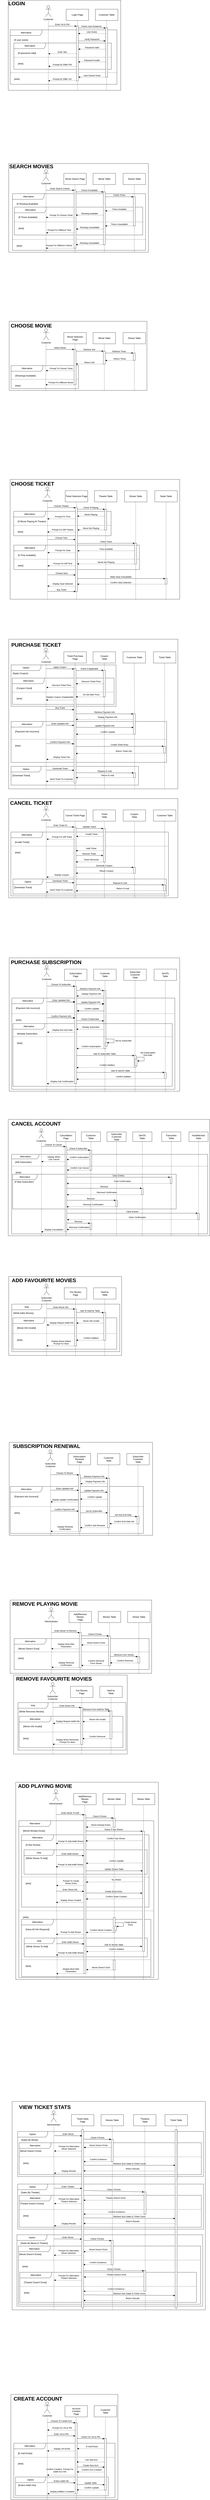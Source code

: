 <mxfile version="21.0.2" type="google"><diagram name="Page-1" id="s1G8hZ-vCmqDUK7_-34h"><mxGraphModel grid="1" page="1" gridSize="10" guides="1" tooltips="1" connect="1" arrows="1" fold="1" pageScale="1" pageWidth="1100" pageHeight="850" math="0" shadow="0"><root><mxCell id="0"/><mxCell id="1" parent="0"/><mxCell id="DNn2y7wNJt97Ysooi9DA-80" value="" style="rounded=0;whiteSpace=wrap;html=1;" vertex="1" parent="1"><mxGeometry x="19" y="12760" width="571" height="560" as="geometry"/></mxCell><mxCell id="DNn2y7wNJt97Ysooi9DA-7" value="" style="rounded=0;whiteSpace=wrap;html=1;" vertex="1" parent="1"><mxGeometry x="5" y="5970" width="1075" height="620" as="geometry"/></mxCell><mxCell id="jQTElJXFSHT6jPSNxCgB-304" value="" style="rounded=0;whiteSpace=wrap;html=1;" vertex="1" parent="1"><mxGeometry x="33.75" y="8929" width="606.25" height="421" as="geometry"/></mxCell><mxCell id="jQTElJXFSHT6jPSNxCgB-256" value="" style="rounded=0;whiteSpace=wrap;html=1;" vertex="1" parent="1"><mxGeometry x="25.5" y="11200" width="1031" height="1110" as="geometry"/></mxCell><mxCell id="jQTElJXFSHT6jPSNxCgB-171" value="Movie Doesn't Exist" style="verticalAlign=bottom;startArrow=none;endArrow=block;startSize=8;shadow=0;strokeWidth=1;startFill=0;dashed=1;exitX=0.02;exitY=0.279;exitDx=0;exitDy=0;exitPerimeter=0;" edge="1" parent="1"><mxGeometry x="-0.076" y="-3" relative="1" as="geometry"><mxPoint x="555.48" y="11445.69" as="sourcePoint"/><mxPoint x="408.78" y="11445" as="targetPoint"/><mxPoint as="offset"/></mxGeometry></mxCell><mxCell id="jQTElJXFSHT6jPSNxCgB-119" value="" style="endArrow=none;dashed=1;html=1;rounded=0;entryX=0.5;entryY=1;entryDx=0;entryDy=0;startArrow=none;" edge="1" parent="1" target="jQTElJXFSHT6jPSNxCgB-118"><mxGeometry width="50" height="50" relative="1" as="geometry"><mxPoint x="901.5" y="12310" as="sourcePoint"/><mxPoint x="944.5" y="11310" as="targetPoint"/></mxGeometry></mxCell><mxCell id="jQTElJXFSHT6jPSNxCgB-113" value="" style="rounded=0;whiteSpace=wrap;html=1;" vertex="1" parent="1"><mxGeometry x="45" y="9500" width="761" height="1050" as="geometry"/></mxCell><mxCell id="jQTElJXFSHT6jPSNxCgB-6" value="" style="rounded=0;whiteSpace=wrap;html=1;" vertex="1" parent="1"><mxGeometry x="10" y="7690" width="765" height="495" as="geometry"/></mxCell><mxCell id="GEOrlaas9JOmxld0X0rz-592" value="" style="rounded=0;whiteSpace=wrap;html=1;" vertex="1" parent="1"><mxGeometry x="7.5" y="6807" width="602.5" height="420" as="geometry"/></mxCell><mxCell id="GEOrlaas9JOmxld0X0rz-464" value="" style="rounded=0;whiteSpace=wrap;html=1;" vertex="1" parent="1"><mxGeometry x="10" y="5110" width="910" height="710" as="geometry"/></mxCell><mxCell id="GEOrlaas9JOmxld0X0rz-455" value="Confirm Addition" style="verticalAlign=bottom;startArrow=none;endArrow=block;startSize=8;shadow=0;strokeWidth=1;startFill=0;dashed=1;entryX=1.548;entryY=0.835;entryDx=0;entryDy=0;entryPerimeter=0;exitX=0.293;exitY=0.969;exitDx=0;exitDy=0;exitPerimeter=0;" edge="1" parent="1"><mxGeometry x="-0.076" y="-3" relative="1" as="geometry"><mxPoint x="673.93" y="5691.985" as="sourcePoint"/><mxPoint x="369.48" y="5694.365" as="targetPoint"/><mxPoint as="offset"/></mxGeometry></mxCell><mxCell id="GEOrlaas9JOmxld0X0rz-357" value="" style="rounded=0;whiteSpace=wrap;html=1;" vertex="1" parent="1"><mxGeometry x="7.5" y="4262" width="902.5" height="528" as="geometry"/></mxCell><mxCell id="GEOrlaas9JOmxld0X0rz-334" value="" style="endArrow=none;dashed=1;html=1;rounded=0;entryX=0.5;entryY=1;entryDx=0;entryDy=0;startArrow=none;" edge="1" parent="1" target="GEOrlaas9JOmxld0X0rz-333"><mxGeometry width="50" height="50" relative="1" as="geometry"><mxPoint x="680" y="4790" as="sourcePoint"/><mxPoint x="721.5" y="4362" as="targetPoint"/></mxGeometry></mxCell><mxCell id="GEOrlaas9JOmxld0X0rz-328" value="Alternative" style="shape=umlFrame;whiteSpace=wrap;html=1;pointerEvents=0;recursiveResize=0;container=1;collapsible=0;width=170;" vertex="1" parent="1"><mxGeometry x="19" y="4440" width="841" height="340" as="geometry"/></mxCell><mxCell id="GEOrlaas9JOmxld0X0rz-329" value="[Invalid Ticket]" style="text;html=1;" vertex="1" parent="GEOrlaas9JOmxld0X0rz-328"><mxGeometry width="100" height="20" relative="1" as="geometry"><mxPoint x="20" y="40" as="offset"/></mxGeometry></mxCell><mxCell id="GEOrlaas9JOmxld0X0rz-330" value="[else]" style="line;strokeWidth=1;dashed=1;labelPosition=center;verticalLabelPosition=bottom;align=left;verticalAlign=top;spacingLeft=20;spacingTop=15;html=1;whiteSpace=wrap;" vertex="1" parent="GEOrlaas9JOmxld0X0rz-328"><mxGeometry y="70" width="840" height="10" as="geometry"/></mxCell><mxCell id="GEOrlaas9JOmxld0X0rz-331" value="Invalid Ticket" style="verticalAlign=bottom;startArrow=none;endArrow=block;startSize=8;shadow=0;strokeWidth=1;startFill=0;entryX=1.647;entryY=0.226;entryDx=0;entryDy=0;entryPerimeter=0;dashed=1;" edge="1" parent="GEOrlaas9JOmxld0X0rz-328"><mxGeometry x="-0.076" y="-3" relative="1" as="geometry"><mxPoint x="500.53" y="23.32" as="sourcePoint"/><mxPoint x="349.0" y="23" as="targetPoint"/><mxPoint as="offset"/></mxGeometry></mxCell><mxCell id="GEOrlaas9JOmxld0X0rz-332" value="Prompt For Diff Ticket" style="verticalAlign=bottom;startArrow=none;endArrow=block;startSize=8;shadow=0;strokeWidth=1;startFill=0;entryX=1.647;entryY=0.226;entryDx=0;entryDy=0;entryPerimeter=0;dashed=1;" edge="1" parent="GEOrlaas9JOmxld0X0rz-328"><mxGeometry x="-0.076" y="-3" relative="1" as="geometry"><mxPoint x="342.53" y="38.32" as="sourcePoint"/><mxPoint x="191.0" y="38" as="targetPoint"/><mxPoint as="offset"/></mxGeometry></mxCell><mxCell id="GEOrlaas9JOmxld0X0rz-336" value="" style="points=[];perimeter=orthogonalPerimeter;rounded=0;shadow=0;strokeWidth=1;" vertex="1" parent="GEOrlaas9JOmxld0X0rz-328"><mxGeometry x="654" y="188" width="10" height="32" as="geometry"/></mxCell><mxCell id="GEOrlaas9JOmxld0X0rz-337" value="Return Coupon" style="verticalAlign=bottom;startArrow=none;endArrow=block;startSize=8;shadow=0;strokeWidth=1;startFill=0;dashed=1;" edge="1" parent="GEOrlaas9JOmxld0X0rz-328"><mxGeometry x="-0.076" y="-3" relative="1" as="geometry"><mxPoint x="651" y="219" as="sourcePoint"/><mxPoint x="347" y="219" as="targetPoint"/><mxPoint as="offset"/></mxGeometry></mxCell><mxCell id="GEOrlaas9JOmxld0X0rz-338" value="Valid Ticket" style="verticalAlign=bottom;startArrow=none;endArrow=block;startSize=8;shadow=0;strokeWidth=1;startFill=0;entryX=1.647;entryY=0.226;entryDx=0;entryDy=0;entryPerimeter=0;dashed=1;" edge="1" parent="GEOrlaas9JOmxld0X0rz-328"><mxGeometry x="-0.076" y="-3" relative="1" as="geometry"><mxPoint x="498.53" y="99.32" as="sourcePoint"/><mxPoint x="347.0" y="99" as="targetPoint"/><mxPoint as="offset"/></mxGeometry></mxCell><mxCell id="GEOrlaas9JOmxld0X0rz-335" value="Remove Ticket" style="verticalAlign=bottom;startArrow=none;endArrow=block;startSize=8;shadow=0;strokeWidth=1;startFill=0;entryX=-0.054;entryY=0.004;entryDx=0;entryDy=0;entryPerimeter=0;" edge="1" parent="GEOrlaas9JOmxld0X0rz-328"><mxGeometry x="0.002" relative="1" as="geometry"><mxPoint x="343" y="124.67" as="sourcePoint"/><mxPoint x="492" y="124.67" as="targetPoint"/><mxPoint as="offset"/></mxGeometry></mxCell><mxCell id="GEOrlaas9JOmxld0X0rz-339" value="Ticket Removed" style="verticalAlign=bottom;startArrow=none;endArrow=block;startSize=8;shadow=0;strokeWidth=1;startFill=0;entryX=1.647;entryY=0.226;entryDx=0;entryDy=0;entryPerimeter=0;dashed=1;" edge="1" parent="GEOrlaas9JOmxld0X0rz-328"><mxGeometry x="-0.076" y="-3" relative="1" as="geometry"><mxPoint x="498.53" y="159.32" as="sourcePoint"/><mxPoint x="347.0" y="159" as="targetPoint"/><mxPoint as="offset"/></mxGeometry></mxCell><mxCell id="GEOrlaas9JOmxld0X0rz-340" value="Display Coupon" style="verticalAlign=bottom;startArrow=none;endArrow=block;startSize=8;shadow=0;strokeWidth=1;startFill=0;entryX=1.647;entryY=0.226;entryDx=0;entryDy=0;entryPerimeter=0;dashed=1;" edge="1" parent="GEOrlaas9JOmxld0X0rz-328"><mxGeometry x="-0.076" y="-3" relative="1" as="geometry"><mxPoint x="341.53" y="240.32" as="sourcePoint"/><mxPoint x="190.0" y="240" as="targetPoint"/><mxPoint as="offset"/></mxGeometry></mxCell><mxCell id="GEOrlaas9JOmxld0X0rz-341" value="Option" style="shape=umlFrame;whiteSpace=wrap;html=1;pointerEvents=0;recursiveResize=0;container=1;collapsible=0;width=160;" vertex="1" parent="GEOrlaas9JOmxld0X0rz-328"><mxGeometry x="11" y="250" width="819" height="80" as="geometry"/></mxCell><mxCell id="GEOrlaas9JOmxld0X0rz-344" value="[Download Ticket]" style="text;html=1;strokeColor=none;fillColor=none;align=center;verticalAlign=middle;whiteSpace=wrap;rounded=0;" vertex="1" parent="GEOrlaas9JOmxld0X0rz-341"><mxGeometry x="3.75" y="30" width="100" height="30" as="geometry"/></mxCell><mxCell id="GEOrlaas9JOmxld0X0rz-345" value="Download Ticket" style="verticalAlign=bottom;startArrow=none;endArrow=block;startSize=8;shadow=0;strokeWidth=1;startFill=0;entryX=-0.054;entryY=0.004;entryDx=0;entryDy=0;entryPerimeter=0;" edge="1" parent="GEOrlaas9JOmxld0X0rz-341"><mxGeometry relative="1" as="geometry"><mxPoint x="177.47" y="18.67" as="sourcePoint"/><mxPoint x="326.47" y="19.67" as="targetPoint"/></mxGeometry></mxCell><mxCell id="GEOrlaas9JOmxld0X0rz-346" value="Send Ticket To Customer" style="verticalAlign=bottom;startArrow=none;endArrow=block;startSize=8;shadow=0;strokeWidth=1;startFill=0;entryX=1.647;entryY=0.226;entryDx=0;entryDy=0;entryPerimeter=0;dashed=1;" edge="1" parent="GEOrlaas9JOmxld0X0rz-341"><mxGeometry x="-0.076" y="-3" relative="1" as="geometry"><mxPoint x="328.5" y="69.99" as="sourcePoint"/><mxPoint x="176.97" y="69.67" as="targetPoint"/><mxPoint as="offset"/></mxGeometry></mxCell><mxCell id="GEOrlaas9JOmxld0X0rz-353" value="Request E-mail" style="verticalAlign=bottom;startArrow=none;endArrow=block;startSize=8;shadow=0;strokeWidth=1;startFill=0;exitX=1.085;exitY=0.884;exitDx=0;exitDy=0;exitPerimeter=0;" edge="1" parent="GEOrlaas9JOmxld0X0rz-328" source="GEOrlaas9JOmxld0X0rz-323"><mxGeometry relative="1" as="geometry"><mxPoint x="371" y="280" as="sourcePoint"/><mxPoint x="816" y="281" as="targetPoint"/></mxGeometry></mxCell><mxCell id="GEOrlaas9JOmxld0X0rz-354" value="Return E-mail" style="verticalAlign=bottom;startArrow=none;endArrow=block;startSize=8;shadow=0;strokeWidth=1;startFill=0;dashed=1;exitX=-0.344;exitY=0.748;exitDx=0;exitDy=0;exitPerimeter=0;" edge="1" parent="GEOrlaas9JOmxld0X0rz-328"><mxGeometry x="-0.076" y="-3" relative="1" as="geometry"><mxPoint x="812.06" y="311.936" as="sourcePoint"/><mxPoint x="348" y="313" as="targetPoint"/><mxPoint as="offset"/></mxGeometry></mxCell><mxCell id="GEOrlaas9JOmxld0X0rz-302" value="" style="rounded=0;whiteSpace=wrap;html=1;" vertex="1" parent="1"><mxGeometry x="7.5" y="3413" width="902.5" height="797" as="geometry"/></mxCell><mxCell id="GEOrlaas9JOmxld0X0rz-291" value="Confirm Update" style="verticalAlign=bottom;startArrow=none;endArrow=block;startSize=8;shadow=0;strokeWidth=1;startFill=0;dashed=1;" edge="1" parent="1"><mxGeometry x="-0.076" y="-3" relative="1" as="geometry"><mxPoint x="681" y="3919" as="sourcePoint"/><mxPoint x="367" y="3919" as="targetPoint"/><mxPoint as="offset"/></mxGeometry></mxCell><mxCell id="GEOrlaas9JOmxld0X0rz-224" value="" style="rounded=0;whiteSpace=wrap;html=1;" vertex="1" parent="1"><mxGeometry x="15" y="2562" width="905" height="638" as="geometry"/></mxCell><mxCell id="GEOrlaas9JOmxld0X0rz-217" value="Display Seat Selected" style="verticalAlign=bottom;startArrow=none;endArrow=block;startSize=8;shadow=0;strokeWidth=1;startFill=0;entryX=1.647;entryY=0.226;entryDx=0;entryDy=0;entryPerimeter=0;dashed=1;" edge="1" parent="1"><mxGeometry x="-0.076" y="-3" relative="1" as="geometry"><mxPoint x="365.53" y="3130.32" as="sourcePoint"/><mxPoint x="214.0" y="3130" as="targetPoint"/><mxPoint as="offset"/></mxGeometry></mxCell><mxCell id="GEOrlaas9JOmxld0X0rz-164" value="" style="rounded=0;whiteSpace=wrap;html=1;" vertex="1" parent="1"><mxGeometry x="10" y="1720" width="735" height="368" as="geometry"/></mxCell><mxCell id="GEOrlaas9JOmxld0X0rz-154" value="" style="rounded=0;whiteSpace=wrap;html=1;" vertex="1" parent="1"><mxGeometry x="7.5" y="880" width="745" height="472" as="geometry"/></mxCell><mxCell id="GEOrlaas9JOmxld0X0rz-46" value="" style="endArrow=none;dashed=1;html=1;rounded=0;entryX=0.5;entryY=1;entryDx=0;entryDy=0;startArrow=none;" edge="1" parent="1" target="GEOrlaas9JOmxld0X0rz-44"><mxGeometry width="50" height="50" relative="1" as="geometry"><mxPoint x="361.5" y="1352" as="sourcePoint"/><mxPoint x="611.5" y="1152" as="targetPoint"/></mxGeometry></mxCell><mxCell id="GEOrlaas9JOmxld0X0rz-76" value="Prompt For Different Time" style="verticalAlign=bottom;startArrow=none;endArrow=block;startSize=8;shadow=0;strokeWidth=1;startFill=0;entryX=1.647;entryY=0.226;entryDx=0;entryDy=0;entryPerimeter=0;dashed=1;" edge="1" parent="1"><mxGeometry x="0.067" y="-6" relative="1" as="geometry"><mxPoint x="358.5" y="1249" as="sourcePoint"/><mxPoint x="206.97" y="1248.68" as="targetPoint"/><mxPoint as="offset"/></mxGeometry></mxCell><mxCell id="GEOrlaas9JOmxld0X0rz-74" value="Prompt To Choose Ticket" style="verticalAlign=bottom;startArrow=none;endArrow=block;startSize=8;shadow=0;strokeWidth=1;startFill=0;entryX=1.647;entryY=0.226;entryDx=0;entryDy=0;entryPerimeter=0;dashed=1;" edge="1" parent="1"><mxGeometry x="-0.076" y="-3" relative="1" as="geometry"><mxPoint x="357.5" y="1167" as="sourcePoint"/><mxPoint x="205.97" y="1166.68" as="targetPoint"/><mxPoint as="offset"/></mxGeometry></mxCell><mxCell id="GEOrlaas9JOmxld0X0rz-70" value="Check If Available" style="verticalAlign=bottom;startArrow=none;endArrow=block;startSize=8;shadow=0;strokeWidth=1;startFill=0;entryX=-0.054;entryY=0.004;entryDx=0;entryDy=0;entryPerimeter=0;" edge="1" parent="1"><mxGeometry relative="1" as="geometry"><mxPoint x="363.5" y="1031" as="sourcePoint"/><mxPoint x="512.5" y="1031" as="targetPoint"/></mxGeometry></mxCell><mxCell id="GEOrlaas9JOmxld0X0rz-40" value="" style="rounded=0;whiteSpace=wrap;html=1;" vertex="1" parent="1"><mxGeometry x="5" y="10" width="600" height="480" as="geometry"/></mxCell><mxCell id="GEOrlaas9JOmxld0X0rz-1" value="&lt;font face=&quot;Helvetica&quot;&gt;Customer&lt;/font&gt;" style="shape=umlActor;verticalLabelPosition=bottom;verticalAlign=top;html=1;outlineConnect=0;fontFamily=Times New Roman;" vertex="1" parent="1"><mxGeometry x="204" y="38" width="30" height="60" as="geometry"/></mxCell><mxCell id="GEOrlaas9JOmxld0X0rz-2" value="Login Page" style="rounded=0;whiteSpace=wrap;html=1;" vertex="1" parent="1"><mxGeometry x="314" y="58" width="120" height="60" as="geometry"/></mxCell><mxCell id="GEOrlaas9JOmxld0X0rz-3" value="Customer Table" style="rounded=0;whiteSpace=wrap;html=1;" vertex="1" parent="1"><mxGeometry x="470" y="58" width="120" height="60" as="geometry"/></mxCell><mxCell id="GEOrlaas9JOmxld0X0rz-4" value="" style="endArrow=none;dashed=1;html=1;rounded=0;entryX=0.5;entryY=1;entryDx=0;entryDy=0;startArrow=none;" edge="1" parent="1" source="GEOrlaas9JOmxld0X0rz-10" target="GEOrlaas9JOmxld0X0rz-2"><mxGeometry width="50" height="50" relative="1" as="geometry"><mxPoint x="374" y="588" as="sourcePoint"/><mxPoint x="624" y="278" as="targetPoint"/></mxGeometry></mxCell><mxCell id="GEOrlaas9JOmxld0X0rz-5" value="" style="endArrow=none;dashed=1;html=1;rounded=0;entryX=0.5;entryY=1;entryDx=0;entryDy=0;startArrow=none;" edge="1" parent="1" source="GEOrlaas9JOmxld0X0rz-12" target="GEOrlaas9JOmxld0X0rz-3"><mxGeometry width="50" height="50" relative="1" as="geometry"><mxPoint x="530" y="618" as="sourcePoint"/><mxPoint x="573.5" y="98" as="targetPoint"/></mxGeometry></mxCell><mxCell id="GEOrlaas9JOmxld0X0rz-6" value="" style="endArrow=none;dashed=1;html=1;rounded=0;" edge="1" parent="1"><mxGeometry width="50" height="50" relative="1" as="geometry"><mxPoint x="219" y="488" as="sourcePoint"/><mxPoint x="219" y="118" as="targetPoint"/></mxGeometry></mxCell><mxCell id="GEOrlaas9JOmxld0X0rz-8" value="Enter UN &amp; PW" style="verticalAlign=bottom;startArrow=none;endArrow=block;startSize=8;shadow=0;strokeWidth=1;startFill=0;entryX=-0.054;entryY=0.004;entryDx=0;entryDy=0;entryPerimeter=0;" edge="1" parent="1" target="GEOrlaas9JOmxld0X0rz-10"><mxGeometry relative="1" as="geometry"><mxPoint x="219" y="148" as="sourcePoint"/><mxPoint x="374" y="148" as="targetPoint"/></mxGeometry></mxCell><mxCell id="GEOrlaas9JOmxld0X0rz-9" value="Check User Existence" style="verticalAlign=bottom;startArrow=none;endArrow=block;startSize=8;shadow=0;strokeWidth=1;startFill=0;" edge="1" parent="1"><mxGeometry relative="1" as="geometry"><mxPoint x="374" y="158" as="sourcePoint"/><mxPoint x="524" y="158" as="targetPoint"/></mxGeometry></mxCell><mxCell id="GEOrlaas9JOmxld0X0rz-11" value="" style="endArrow=none;dashed=1;html=1;rounded=0;entryX=0.5;entryY=1;entryDx=0;entryDy=0;" edge="1" parent="1" target="GEOrlaas9JOmxld0X0rz-10"><mxGeometry width="50" height="50" relative="1" as="geometry"><mxPoint x="374" y="488" as="sourcePoint"/><mxPoint x="374" y="118" as="targetPoint"/></mxGeometry></mxCell><mxCell id="GEOrlaas9JOmxld0X0rz-13" value="" style="endArrow=none;dashed=1;html=1;rounded=0;entryX=0.5;entryY=1;entryDx=0;entryDy=0;" edge="1" parent="1" target="GEOrlaas9JOmxld0X0rz-12"><mxGeometry width="50" height="50" relative="1" as="geometry"><mxPoint x="530" y="488" as="sourcePoint"/><mxPoint x="530" y="118" as="targetPoint"/></mxGeometry></mxCell><mxCell id="GEOrlaas9JOmxld0X0rz-19" value="User Exists" style="verticalAlign=bottom;startArrow=none;endArrow=block;startSize=8;shadow=0;strokeWidth=1;startFill=0;entryX=1.647;entryY=0.226;entryDx=0;entryDy=0;entryPerimeter=0;dashed=1;" edge="1" parent="1"><mxGeometry relative="1" as="geometry"><mxPoint x="524" y="188" as="sourcePoint"/><mxPoint x="378.47" y="187.68" as="targetPoint"/></mxGeometry></mxCell><mxCell id="GEOrlaas9JOmxld0X0rz-20" value="Verify Password" style="verticalAlign=bottom;startArrow=none;endArrow=block;startSize=8;shadow=0;strokeWidth=1;startFill=0;" edge="1" parent="1"><mxGeometry relative="1" as="geometry"><mxPoint x="379" y="227" as="sourcePoint"/><mxPoint x="524" y="227" as="targetPoint"/></mxGeometry></mxCell><mxCell id="GEOrlaas9JOmxld0X0rz-21" value="Password Valid" style="verticalAlign=bottom;startArrow=none;endArrow=block;startSize=8;shadow=0;strokeWidth=1;startFill=0;entryX=1.647;entryY=0.226;entryDx=0;entryDy=0;entryPerimeter=0;dashed=1;" edge="1" parent="1"><mxGeometry relative="1" as="geometry"><mxPoint x="525" y="271" as="sourcePoint"/><mxPoint x="379.47" y="270.68" as="targetPoint"/></mxGeometry></mxCell><mxCell id="GEOrlaas9JOmxld0X0rz-22" value="Enter Site" style="verticalAlign=bottom;startArrow=none;endArrow=block;startSize=8;shadow=0;strokeWidth=1;startFill=0;dashed=1;exitX=-0.106;exitY=0.556;exitDx=0;exitDy=0;exitPerimeter=0;" edge="1" parent="1"><mxGeometry relative="1" as="geometry"><mxPoint x="367.94" y="295.08" as="sourcePoint"/><mxPoint x="219" y="295" as="targetPoint"/></mxGeometry></mxCell><mxCell id="GEOrlaas9JOmxld0X0rz-26" value="Alternative" style="shape=umlFrame;whiteSpace=wrap;html=1;pointerEvents=0;recursiveResize=0;container=1;collapsible=0;width=170;" vertex="1" parent="1"><mxGeometry x="15" y="168" width="570" height="290" as="geometry"/></mxCell><mxCell id="GEOrlaas9JOmxld0X0rz-27" value="[If user exists]" style="text;html=1;" vertex="1" parent="GEOrlaas9JOmxld0X0rz-26"><mxGeometry width="100" height="20" relative="1" as="geometry"><mxPoint x="20" y="40" as="offset"/></mxGeometry></mxCell><mxCell id="GEOrlaas9JOmxld0X0rz-28" value="[else]" style="line;strokeWidth=1;dashed=1;labelPosition=center;verticalLabelPosition=bottom;align=left;verticalAlign=top;spacingLeft=20;spacingTop=15;html=1;whiteSpace=wrap;" vertex="1" parent="GEOrlaas9JOmxld0X0rz-26"><mxGeometry y="223" width="570" height="10" as="geometry"/></mxCell><mxCell id="GEOrlaas9JOmxld0X0rz-34" value="Alternative" style="shape=umlFrame;whiteSpace=wrap;html=1;pointerEvents=0;recursiveResize=0;container=1;collapsible=0;width=170;" vertex="1" parent="GEOrlaas9JOmxld0X0rz-26"><mxGeometry x="20" y="70" width="520" height="140" as="geometry"/></mxCell><mxCell id="GEOrlaas9JOmxld0X0rz-35" value="[If password valid]" style="text;html=1;" vertex="1" parent="GEOrlaas9JOmxld0X0rz-34"><mxGeometry width="100" height="20" relative="1" as="geometry"><mxPoint x="20" y="40" as="offset"/></mxGeometry></mxCell><mxCell id="GEOrlaas9JOmxld0X0rz-36" value="[else]" style="line;strokeWidth=1;dashed=1;labelPosition=center;verticalLabelPosition=bottom;align=left;verticalAlign=top;spacingLeft=20;spacingTop=15;html=1;whiteSpace=wrap;" vertex="1" parent="GEOrlaas9JOmxld0X0rz-34"><mxGeometry y="71" width="520" height="10" as="geometry"/></mxCell><mxCell id="GEOrlaas9JOmxld0X0rz-10" value="" style="points=[];perimeter=orthogonalPerimeter;rounded=0;shadow=0;strokeWidth=1;" vertex="1" parent="1"><mxGeometry x="369" y="147" width="10" height="293" as="geometry"/></mxCell><mxCell id="GEOrlaas9JOmxld0X0rz-12" value="" style="points=[];perimeter=orthogonalPerimeter;rounded=0;shadow=0;strokeWidth=1;" vertex="1" parent="1"><mxGeometry x="525" y="157" width="10" height="263" as="geometry"/></mxCell><mxCell id="GEOrlaas9JOmxld0X0rz-29" value="User Doesn't Exist" style="verticalAlign=bottom;startArrow=none;endArrow=block;startSize=8;shadow=0;strokeWidth=1;startFill=0;entryX=1.647;entryY=0.226;entryDx=0;entryDy=0;entryPerimeter=0;dashed=1;" edge="1" parent="1"><mxGeometry relative="1" as="geometry"><mxPoint x="525" y="420" as="sourcePoint"/><mxPoint x="379.47" y="419.68" as="targetPoint"/></mxGeometry></mxCell><mxCell id="GEOrlaas9JOmxld0X0rz-30" value="Prompt for Differ UN" style="verticalAlign=bottom;startArrow=none;endArrow=block;startSize=8;shadow=0;strokeWidth=1;startFill=0;dashed=1;exitX=-0.106;exitY=0.556;exitDx=0;exitDy=0;exitPerimeter=0;" edge="1" parent="1"><mxGeometry relative="1" as="geometry"><mxPoint x="366.94" y="439.08" as="sourcePoint"/><mxPoint x="218" y="439" as="targetPoint"/></mxGeometry></mxCell><mxCell id="GEOrlaas9JOmxld0X0rz-37" value="Password Invalid" style="verticalAlign=bottom;startArrow=none;endArrow=block;startSize=8;shadow=0;strokeWidth=1;startFill=0;entryX=1.647;entryY=0.226;entryDx=0;entryDy=0;entryPerimeter=0;dashed=1;" edge="1" parent="1"><mxGeometry relative="1" as="geometry"><mxPoint x="524" y="339" as="sourcePoint"/><mxPoint x="378.47" y="338.68" as="targetPoint"/></mxGeometry></mxCell><mxCell id="GEOrlaas9JOmxld0X0rz-38" value="Prompt for Differ PW" style="verticalAlign=bottom;startArrow=none;endArrow=block;startSize=8;shadow=0;strokeWidth=1;startFill=0;dashed=1;exitX=-0.106;exitY=0.556;exitDx=0;exitDy=0;exitPerimeter=0;" edge="1" parent="1"><mxGeometry relative="1" as="geometry"><mxPoint x="367.94" y="362.08" as="sourcePoint"/><mxPoint x="219" y="362" as="targetPoint"/></mxGeometry></mxCell><mxCell id="GEOrlaas9JOmxld0X0rz-41" value="&lt;b&gt;&lt;font style=&quot;font-size: 28px;&quot;&gt;LOGIN&lt;/font&gt;&lt;/b&gt;" style="text;html=1;strokeColor=none;fillColor=none;align=center;verticalAlign=middle;whiteSpace=wrap;rounded=0;" vertex="1" parent="1"><mxGeometry x="20" y="12" width="60" height="30" as="geometry"/></mxCell><mxCell id="GEOrlaas9JOmxld0X0rz-43" value="&lt;font face=&quot;Helvetica&quot;&gt;Customer&lt;/font&gt;" style="shape=umlActor;verticalLabelPosition=bottom;verticalAlign=top;html=1;outlineConnect=0;fontFamily=Times New Roman;" vertex="1" parent="1"><mxGeometry x="191.5" y="912" width="30" height="60" as="geometry"/></mxCell><mxCell id="GEOrlaas9JOmxld0X0rz-44" value="Movie Search Page" style="rounded=0;whiteSpace=wrap;html=1;" vertex="1" parent="1"><mxGeometry x="301.5" y="932" width="120" height="60" as="geometry"/></mxCell><mxCell id="GEOrlaas9JOmxld0X0rz-45" value="Movie Table" style="rounded=0;whiteSpace=wrap;html=1;" vertex="1" parent="1"><mxGeometry x="457.5" y="932" width="120" height="60" as="geometry"/></mxCell><mxCell id="GEOrlaas9JOmxld0X0rz-47" value="" style="endArrow=none;dashed=1;html=1;rounded=0;entryX=0.5;entryY=1;entryDx=0;entryDy=0;startArrow=none;" edge="1" parent="1" target="GEOrlaas9JOmxld0X0rz-45"><mxGeometry width="50" height="50" relative="1" as="geometry"><mxPoint x="517.5" y="1352" as="sourcePoint"/><mxPoint x="561" y="972" as="targetPoint"/><Array as="points"><mxPoint x="517.5" y="1002"/></Array></mxGeometry></mxCell><mxCell id="GEOrlaas9JOmxld0X0rz-48" value="" style="endArrow=none;dashed=1;html=1;rounded=0;" edge="1" parent="1"><mxGeometry width="50" height="50" relative="1" as="geometry"><mxPoint x="206.5" y="1352" as="sourcePoint"/><mxPoint x="206.5" y="992" as="targetPoint"/></mxGeometry></mxCell><mxCell id="GEOrlaas9JOmxld0X0rz-49" value="Enter Search Criteria" style="verticalAlign=bottom;startArrow=none;endArrow=block;startSize=8;shadow=0;strokeWidth=1;startFill=0;entryX=-0.054;entryY=0.004;entryDx=0;entryDy=0;entryPerimeter=0;" edge="1" parent="1" target="GEOrlaas9JOmxld0X0rz-63"><mxGeometry relative="1" as="geometry"><mxPoint x="206.5" y="1022" as="sourcePoint"/><mxPoint x="361.5" y="1022" as="targetPoint"/></mxGeometry></mxCell><mxCell id="GEOrlaas9JOmxld0X0rz-53" value="Showing Available" style="verticalAlign=bottom;startArrow=none;endArrow=block;startSize=8;shadow=0;strokeWidth=1;startFill=0;entryX=1.647;entryY=0.226;entryDx=0;entryDy=0;entryPerimeter=0;dashed=1;" edge="1" parent="1"><mxGeometry relative="1" as="geometry"><mxPoint x="511.5" y="1155" as="sourcePoint"/><mxPoint x="365.97" y="1154.68" as="targetPoint"/></mxGeometry></mxCell><mxCell id="GEOrlaas9JOmxld0X0rz-69" value="&lt;b&gt;&lt;font style=&quot;font-size: 28px;&quot;&gt;SEARCH MOVIES&lt;/font&gt;&lt;/b&gt;" style="text;html=1;strokeColor=none;fillColor=none;align=center;verticalAlign=middle;whiteSpace=wrap;rounded=0;" vertex="1" parent="1"><mxGeometry x="7.5" y="880" width="240" height="30" as="geometry"/></mxCell><mxCell id="GEOrlaas9JOmxld0X0rz-71" value="Alternative" style="shape=umlFrame;whiteSpace=wrap;html=1;pointerEvents=0;recursiveResize=0;container=1;collapsible=0;width=170;" vertex="1" parent="1"><mxGeometry x="27.5" y="1040.5" width="710" height="301.5" as="geometry"/></mxCell><mxCell id="GEOrlaas9JOmxld0X0rz-72" value="[If Showing Available]" style="text;html=1;" vertex="1" parent="GEOrlaas9JOmxld0X0rz-71"><mxGeometry width="100" height="20" relative="1" as="geometry"><mxPoint x="20" y="40" as="offset"/></mxGeometry></mxCell><mxCell id="GEOrlaas9JOmxld0X0rz-73" value="[else]" style="line;strokeWidth=1;dashed=1;labelPosition=center;verticalLabelPosition=bottom;align=left;verticalAlign=top;spacingLeft=20;spacingTop=15;html=1;whiteSpace=wrap;" vertex="1" parent="GEOrlaas9JOmxld0X0rz-71"><mxGeometry y="238.5" width="710" height="10" as="geometry"/></mxCell><mxCell id="GEOrlaas9JOmxld0X0rz-148" value="Alternative" style="shape=umlFrame;whiteSpace=wrap;html=1;pointerEvents=0;recursiveResize=0;container=1;collapsible=0;width=170;" vertex="1" parent="GEOrlaas9JOmxld0X0rz-71"><mxGeometry x="10" y="71.5" width="685" height="148.5" as="geometry"/></mxCell><mxCell id="GEOrlaas9JOmxld0X0rz-149" value="[If Times Available]" style="text;html=1;" vertex="1" parent="GEOrlaas9JOmxld0X0rz-148"><mxGeometry width="100" height="20" relative="1" as="geometry"><mxPoint x="20" y="40" as="offset"/></mxGeometry></mxCell><mxCell id="GEOrlaas9JOmxld0X0rz-150" value="[else]" style="line;strokeWidth=1;dashed=1;labelPosition=center;verticalLabelPosition=bottom;align=left;verticalAlign=top;spacingLeft=20;spacingTop=15;html=1;whiteSpace=wrap;" vertex="1" parent="GEOrlaas9JOmxld0X0rz-148"><mxGeometry y="74" width="690" height="10" as="geometry"/></mxCell><mxCell id="GEOrlaas9JOmxld0X0rz-75" value="Showing Unavailable" style="verticalAlign=bottom;startArrow=none;endArrow=block;startSize=8;shadow=0;strokeWidth=1;startFill=0;entryX=1.647;entryY=0.226;entryDx=0;entryDy=0;entryPerimeter=0;dashed=1;" edge="1" parent="1"><mxGeometry relative="1" as="geometry"><mxPoint x="512.5" y="1229" as="sourcePoint"/><mxPoint x="366.97" y="1228.68" as="targetPoint"/></mxGeometry></mxCell><mxCell id="GEOrlaas9JOmxld0X0rz-101" value="Prompt To Choose Ticket" style="verticalAlign=bottom;startArrow=none;endArrow=block;startSize=8;shadow=0;strokeWidth=1;startFill=0;entryX=1.647;entryY=0.226;entryDx=0;entryDy=0;entryPerimeter=0;dashed=1;" edge="1" parent="1"><mxGeometry x="-0.076" y="-3" relative="1" as="geometry"><mxPoint x="357.5" y="1983" as="sourcePoint"/><mxPoint x="205.97" y="1982.68" as="targetPoint"/><mxPoint as="offset"/></mxGeometry></mxCell><mxCell id="GEOrlaas9JOmxld0X0rz-102" value="Retrieve Info" style="verticalAlign=bottom;startArrow=none;endArrow=block;startSize=8;shadow=0;strokeWidth=1;startFill=0;entryX=-0.054;entryY=0.004;entryDx=0;entryDy=0;entryPerimeter=0;" edge="1" parent="1"><mxGeometry relative="1" as="geometry"><mxPoint x="363.5" y="1879" as="sourcePoint"/><mxPoint x="512.5" y="1879" as="targetPoint"/></mxGeometry></mxCell><mxCell id="GEOrlaas9JOmxld0X0rz-103" value="&lt;font face=&quot;Helvetica&quot;&gt;Customer&lt;/font&gt;" style="shape=umlActor;verticalLabelPosition=bottom;verticalAlign=top;html=1;outlineConnect=0;fontFamily=Times New Roman;" vertex="1" parent="1"><mxGeometry x="191.5" y="1760" width="30" height="60" as="geometry"/></mxCell><mxCell id="GEOrlaas9JOmxld0X0rz-104" value="Movie Selection&lt;br&gt;Page" style="rounded=0;whiteSpace=wrap;html=1;" vertex="1" parent="1"><mxGeometry x="301.5" y="1780" width="120" height="60" as="geometry"/></mxCell><mxCell id="GEOrlaas9JOmxld0X0rz-105" value="Movie Table" style="rounded=0;whiteSpace=wrap;html=1;" vertex="1" parent="1"><mxGeometry x="457.5" y="1780" width="120" height="60" as="geometry"/></mxCell><mxCell id="GEOrlaas9JOmxld0X0rz-106" value="" style="endArrow=none;dashed=1;html=1;rounded=0;entryX=0.5;entryY=1;entryDx=0;entryDy=0;startArrow=none;" edge="1" parent="1" target="GEOrlaas9JOmxld0X0rz-104"><mxGeometry width="50" height="50" relative="1" as="geometry"><mxPoint x="362" y="2088" as="sourcePoint"/><mxPoint x="611.5" y="2000" as="targetPoint"/></mxGeometry></mxCell><mxCell id="GEOrlaas9JOmxld0X0rz-107" value="" style="endArrow=none;dashed=1;html=1;rounded=0;entryX=0.5;entryY=1;entryDx=0;entryDy=0;startArrow=none;" edge="1" parent="1" target="GEOrlaas9JOmxld0X0rz-105"><mxGeometry width="50" height="50" relative="1" as="geometry"><mxPoint x="518" y="2088" as="sourcePoint"/><mxPoint x="561" y="1820" as="targetPoint"/></mxGeometry></mxCell><mxCell id="GEOrlaas9JOmxld0X0rz-108" value="" style="endArrow=none;dashed=1;html=1;rounded=0;" edge="1" parent="1"><mxGeometry width="50" height="50" relative="1" as="geometry"><mxPoint x="205" y="2088" as="sourcePoint"/><mxPoint x="206.5" y="1840" as="targetPoint"/></mxGeometry></mxCell><mxCell id="GEOrlaas9JOmxld0X0rz-109" value="Select Movie" style="verticalAlign=bottom;startArrow=none;endArrow=block;startSize=8;shadow=0;strokeWidth=1;startFill=0;entryX=-0.054;entryY=0.004;entryDx=0;entryDy=0;entryPerimeter=0;" edge="1" parent="1" target="GEOrlaas9JOmxld0X0rz-113"><mxGeometry relative="1" as="geometry"><mxPoint x="206.5" y="1870" as="sourcePoint"/><mxPoint x="361.5" y="1870" as="targetPoint"/></mxGeometry></mxCell><mxCell id="GEOrlaas9JOmxld0X0rz-112" value="Return Info" style="verticalAlign=bottom;startArrow=none;endArrow=block;startSize=8;shadow=0;strokeWidth=1;startFill=0;entryX=1.647;entryY=0.226;entryDx=0;entryDy=0;entryPerimeter=0;dashed=1;" edge="1" parent="1"><mxGeometry relative="1" as="geometry"><mxPoint x="511.5" y="1948" as="sourcePoint"/><mxPoint x="365.97" y="1947.68" as="targetPoint"/></mxGeometry></mxCell><mxCell id="GEOrlaas9JOmxld0X0rz-114" value="" style="points=[];perimeter=orthogonalPerimeter;rounded=0;shadow=0;strokeWidth=1;" vertex="1" parent="1"><mxGeometry x="512.5" y="1879" width="10" height="69" as="geometry"/></mxCell><mxCell id="GEOrlaas9JOmxld0X0rz-115" value="&lt;b&gt;&lt;font style=&quot;font-size: 28px;&quot;&gt;CHOOSE MOVIE&lt;/font&gt;&lt;/b&gt;" style="text;html=1;strokeColor=none;fillColor=none;align=center;verticalAlign=middle;whiteSpace=wrap;rounded=0;" vertex="1" parent="1"><mxGeometry x="7.5" y="1728" width="240" height="30" as="geometry"/></mxCell><mxCell id="GEOrlaas9JOmxld0X0rz-139" value="Shows Table" style="rounded=0;whiteSpace=wrap;html=1;" vertex="1" parent="1"><mxGeometry x="617.5" y="932" width="120" height="60" as="geometry"/></mxCell><mxCell id="GEOrlaas9JOmxld0X0rz-140" value="" style="endArrow=none;dashed=1;html=1;rounded=0;entryX=0.5;entryY=1;entryDx=0;entryDy=0;startArrow=none;" edge="1" parent="1" target="GEOrlaas9JOmxld0X0rz-139"><mxGeometry width="50" height="50" relative="1" as="geometry"><mxPoint x="677.5" y="1352" as="sourcePoint"/><mxPoint x="721" y="972" as="targetPoint"/></mxGeometry></mxCell><mxCell id="GEOrlaas9JOmxld0X0rz-142" value="" style="points=[];perimeter=orthogonalPerimeter;rounded=0;shadow=0;strokeWidth=1;" vertex="1" parent="1"><mxGeometry x="672.5" y="1056" width="10" height="156" as="geometry"/></mxCell><mxCell id="GEOrlaas9JOmxld0X0rz-143" value="Check Times" style="verticalAlign=bottom;startArrow=none;endArrow=block;startSize=8;shadow=0;strokeWidth=1;startFill=0;entryX=-0.054;entryY=0.004;entryDx=0;entryDy=0;entryPerimeter=0;" edge="1" parent="1"><mxGeometry relative="1" as="geometry"><mxPoint x="523.5" y="1057" as="sourcePoint"/><mxPoint x="672.5" y="1057" as="targetPoint"/></mxGeometry></mxCell><mxCell id="GEOrlaas9JOmxld0X0rz-144" value="Times Available" style="verticalAlign=bottom;startArrow=none;endArrow=block;startSize=8;shadow=0;strokeWidth=1;startFill=0;entryX=1.647;entryY=0.226;entryDx=0;entryDy=0;entryPerimeter=0;dashed=1;" edge="1" parent="1"><mxGeometry relative="1" as="geometry"><mxPoint x="672.5" y="1132" as="sourcePoint"/><mxPoint x="522.5" y="1132" as="targetPoint"/></mxGeometry></mxCell><mxCell id="GEOrlaas9JOmxld0X0rz-63" value="" style="points=[];perimeter=orthogonalPerimeter;rounded=0;shadow=0;strokeWidth=1;" vertex="1" parent="1"><mxGeometry x="356.5" y="1021" width="10" height="311" as="geometry"/></mxCell><mxCell id="GEOrlaas9JOmxld0X0rz-64" value="" style="points=[];perimeter=orthogonalPerimeter;rounded=0;shadow=0;strokeWidth=1;" vertex="1" parent="1"><mxGeometry x="512.5" y="1031" width="10" height="281" as="geometry"/></mxCell><mxCell id="GEOrlaas9JOmxld0X0rz-151" value="Times Unavailable" style="verticalAlign=bottom;startArrow=none;endArrow=block;startSize=8;shadow=0;strokeWidth=1;startFill=0;entryX=1.647;entryY=0.226;entryDx=0;entryDy=0;entryPerimeter=0;dashed=1;" edge="1" parent="1"><mxGeometry relative="1" as="geometry"><mxPoint x="672.5" y="1212" as="sourcePoint"/><mxPoint x="522.5" y="1212" as="targetPoint"/></mxGeometry></mxCell><mxCell id="GEOrlaas9JOmxld0X0rz-152" value="Showing Unavailable" style="verticalAlign=bottom;startArrow=none;endArrow=block;startSize=8;shadow=0;strokeWidth=1;startFill=0;entryX=1.647;entryY=0.226;entryDx=0;entryDy=0;entryPerimeter=0;dashed=1;" edge="1" parent="1"><mxGeometry relative="1" as="geometry"><mxPoint x="511.5" y="1312" as="sourcePoint"/><mxPoint x="365.97" y="1311.68" as="targetPoint"/></mxGeometry></mxCell><mxCell id="GEOrlaas9JOmxld0X0rz-153" value="Prompt For Different Criteria" style="verticalAlign=bottom;startArrow=none;endArrow=block;startSize=8;shadow=0;strokeWidth=1;startFill=0;entryX=1.647;entryY=0.226;entryDx=0;entryDy=0;entryPerimeter=0;dashed=1;" edge="1" parent="1"><mxGeometry x="0.067" y="-6" relative="1" as="geometry"><mxPoint x="357.5" y="1331" as="sourcePoint"/><mxPoint x="205.97" y="1330.68" as="targetPoint"/><mxPoint as="offset"/></mxGeometry></mxCell><mxCell id="GEOrlaas9JOmxld0X0rz-155" value="Shows Table" style="rounded=0;whiteSpace=wrap;html=1;" vertex="1" parent="1"><mxGeometry x="617.5" y="1780" width="120" height="60" as="geometry"/></mxCell><mxCell id="GEOrlaas9JOmxld0X0rz-156" value="" style="endArrow=none;dashed=1;html=1;rounded=0;entryX=0.5;entryY=1;entryDx=0;entryDy=0;startArrow=none;" edge="1" parent="1" target="GEOrlaas9JOmxld0X0rz-155"><mxGeometry width="50" height="50" relative="1" as="geometry"><mxPoint x="678" y="2088" as="sourcePoint"/><mxPoint x="721" y="1820" as="targetPoint"/></mxGeometry></mxCell><mxCell id="GEOrlaas9JOmxld0X0rz-157" value="" style="points=[];perimeter=orthogonalPerimeter;rounded=0;shadow=0;strokeWidth=1;" vertex="1" parent="1"><mxGeometry x="672.5" y="1889" width="10" height="39" as="geometry"/></mxCell><mxCell id="GEOrlaas9JOmxld0X0rz-158" value="Retrieve Times" style="verticalAlign=bottom;startArrow=none;endArrow=block;startSize=8;shadow=0;strokeWidth=1;startFill=0;entryX=-0.054;entryY=0.004;entryDx=0;entryDy=0;entryPerimeter=0;" edge="1" parent="1"><mxGeometry relative="1" as="geometry"><mxPoint x="522.5" y="1889" as="sourcePoint"/><mxPoint x="671.5" y="1889" as="targetPoint"/></mxGeometry></mxCell><mxCell id="GEOrlaas9JOmxld0X0rz-159" value="Return Times" style="verticalAlign=bottom;startArrow=none;endArrow=block;startSize=8;shadow=0;strokeWidth=1;startFill=0;dashed=1;entryX=0.826;entryY=0.723;entryDx=0;entryDy=0;entryPerimeter=0;" edge="1" parent="1"><mxGeometry relative="1" as="geometry"><mxPoint x="677" y="1928" as="sourcePoint"/><mxPoint x="522.76" y="1928.887" as="targetPoint"/></mxGeometry></mxCell><mxCell id="GEOrlaas9JOmxld0X0rz-160" value="Alternative" style="shape=umlFrame;whiteSpace=wrap;html=1;pointerEvents=0;recursiveResize=0;container=1;collapsible=0;width=170;" vertex="1" parent="1"><mxGeometry x="20" y="1956" width="360" height="122" as="geometry"/></mxCell><mxCell id="GEOrlaas9JOmxld0X0rz-161" value="[Showings Available]" style="text;html=1;" vertex="1" parent="GEOrlaas9JOmxld0X0rz-160"><mxGeometry width="100" height="20" relative="1" as="geometry"><mxPoint x="20" y="40" as="offset"/></mxGeometry></mxCell><mxCell id="GEOrlaas9JOmxld0X0rz-162" value="[else]" style="line;strokeWidth=1;dashed=1;labelPosition=center;verticalLabelPosition=bottom;align=left;verticalAlign=top;spacingLeft=20;spacingTop=15;html=1;whiteSpace=wrap;" vertex="1" parent="GEOrlaas9JOmxld0X0rz-160"><mxGeometry y="68" width="360" height="10" as="geometry"/></mxCell><mxCell id="GEOrlaas9JOmxld0X0rz-163" value="Prompt For Different Movie" style="verticalAlign=bottom;startArrow=none;endArrow=block;startSize=8;shadow=0;strokeWidth=1;startFill=0;entryX=1.647;entryY=0.226;entryDx=0;entryDy=0;entryPerimeter=0;dashed=1;" edge="1" parent="1"><mxGeometry x="-0.076" y="-3" relative="1" as="geometry"><mxPoint x="355.5" y="2058" as="sourcePoint"/><mxPoint x="203.97" y="2057.68" as="targetPoint"/><mxPoint as="offset"/></mxGeometry></mxCell><mxCell id="GEOrlaas9JOmxld0X0rz-113" value="" style="points=[];perimeter=orthogonalPerimeter;rounded=0;shadow=0;strokeWidth=1;" vertex="1" parent="1"><mxGeometry x="356.5" y="1869" width="10" height="189" as="geometry"/></mxCell><mxCell id="GEOrlaas9JOmxld0X0rz-167" value="Check If Playing" style="verticalAlign=bottom;startArrow=none;endArrow=block;startSize=8;shadow=0;strokeWidth=1;startFill=0;entryX=-0.054;entryY=0.004;entryDx=0;entryDy=0;entryPerimeter=0;" edge="1" parent="1"><mxGeometry relative="1" as="geometry"><mxPoint x="371" y="2721" as="sourcePoint"/><mxPoint x="520" y="2721" as="targetPoint"/></mxGeometry></mxCell><mxCell id="GEOrlaas9JOmxld0X0rz-168" value="&lt;font face=&quot;Helvetica&quot;&gt;Customer&lt;/font&gt;" style="shape=umlActor;verticalLabelPosition=bottom;verticalAlign=top;html=1;outlineConnect=0;fontFamily=Times New Roman;" vertex="1" parent="1"><mxGeometry x="199" y="2602" width="30" height="60" as="geometry"/></mxCell><mxCell id="GEOrlaas9JOmxld0X0rz-169" value="Ticket Selection Page" style="rounded=0;whiteSpace=wrap;html=1;" vertex="1" parent="1"><mxGeometry x="309" y="2622" width="120" height="60" as="geometry"/></mxCell><mxCell id="GEOrlaas9JOmxld0X0rz-170" value="Theatre Table" style="rounded=0;whiteSpace=wrap;html=1;" vertex="1" parent="1"><mxGeometry x="465" y="2622" width="120" height="60" as="geometry"/></mxCell><mxCell id="GEOrlaas9JOmxld0X0rz-171" value="" style="endArrow=none;dashed=1;html=1;rounded=0;entryX=0.5;entryY=1;entryDx=0;entryDy=0;startArrow=none;" edge="1" parent="1" target="GEOrlaas9JOmxld0X0rz-169"><mxGeometry width="50" height="50" relative="1" as="geometry"><mxPoint x="369" y="3200" as="sourcePoint"/><mxPoint x="619" y="2842" as="targetPoint"/></mxGeometry></mxCell><mxCell id="GEOrlaas9JOmxld0X0rz-172" value="" style="endArrow=none;dashed=1;html=1;rounded=0;entryX=0.5;entryY=1;entryDx=0;entryDy=0;startArrow=none;" edge="1" parent="1" target="GEOrlaas9JOmxld0X0rz-170"><mxGeometry width="50" height="50" relative="1" as="geometry"><mxPoint x="525" y="3200" as="sourcePoint"/><mxPoint x="568.5" y="2662" as="targetPoint"/></mxGeometry></mxCell><mxCell id="GEOrlaas9JOmxld0X0rz-173" value="" style="endArrow=none;dashed=1;html=1;rounded=0;" edge="1" parent="1"><mxGeometry width="50" height="50" relative="1" as="geometry"><mxPoint x="214" y="3200" as="sourcePoint"/><mxPoint x="214" y="2682" as="targetPoint"/></mxGeometry></mxCell><mxCell id="GEOrlaas9JOmxld0X0rz-174" value="Choose Theatre" style="verticalAlign=bottom;startArrow=none;endArrow=block;startSize=8;shadow=0;strokeWidth=1;startFill=0;entryX=-0.054;entryY=0.004;entryDx=0;entryDy=0;entryPerimeter=0;" edge="1" parent="1" target="GEOrlaas9JOmxld0X0rz-187"><mxGeometry relative="1" as="geometry"><mxPoint x="214" y="2712" as="sourcePoint"/><mxPoint x="369" y="2712" as="targetPoint"/></mxGeometry></mxCell><mxCell id="GEOrlaas9JOmxld0X0rz-175" value="Movie Playing" style="verticalAlign=bottom;startArrow=none;endArrow=block;startSize=8;shadow=0;strokeWidth=1;startFill=0;entryX=1.647;entryY=0.226;entryDx=0;entryDy=0;entryPerimeter=0;dashed=1;" edge="1" parent="1"><mxGeometry relative="1" as="geometry"><mxPoint x="519" y="2758" as="sourcePoint"/><mxPoint x="373.47" y="2757.68" as="targetPoint"/></mxGeometry></mxCell><mxCell id="GEOrlaas9JOmxld0X0rz-177" value="&lt;b&gt;&lt;font style=&quot;font-size: 28px;&quot;&gt;CHOOSE TICKET&lt;/font&gt;&lt;/b&gt;" style="text;html=1;strokeColor=none;fillColor=none;align=center;verticalAlign=middle;whiteSpace=wrap;rounded=0;" vertex="1" parent="1"><mxGeometry x="15" y="2570" width="240" height="30" as="geometry"/></mxCell><mxCell id="GEOrlaas9JOmxld0X0rz-178" value="Shows Table" style="rounded=0;whiteSpace=wrap;html=1;" vertex="1" parent="1"><mxGeometry x="625" y="2622" width="120" height="60" as="geometry"/></mxCell><mxCell id="GEOrlaas9JOmxld0X0rz-179" value="" style="endArrow=none;dashed=1;html=1;rounded=0;entryX=0.5;entryY=1;entryDx=0;entryDy=0;startArrow=none;" edge="1" parent="1" target="GEOrlaas9JOmxld0X0rz-178"><mxGeometry width="50" height="50" relative="1" as="geometry"><mxPoint x="685" y="3200" as="sourcePoint"/><mxPoint x="728.5" y="2662" as="targetPoint"/></mxGeometry></mxCell><mxCell id="GEOrlaas9JOmxld0X0rz-188" value="Alternative" style="shape=umlFrame;whiteSpace=wrap;html=1;pointerEvents=0;recursiveResize=0;container=1;collapsible=0;width=170;" vertex="1" parent="1"><mxGeometry x="33.75" y="2732" width="520" height="130" as="geometry"/></mxCell><mxCell id="GEOrlaas9JOmxld0X0rz-189" value="[If Movie Playing At Theatre]" style="text;html=1;" vertex="1" parent="GEOrlaas9JOmxld0X0rz-188"><mxGeometry width="100" height="20" relative="1" as="geometry"><mxPoint x="20" y="40" as="offset"/></mxGeometry></mxCell><mxCell id="GEOrlaas9JOmxld0X0rz-190" value="[else]" style="line;strokeWidth=1;dashed=1;labelPosition=center;verticalLabelPosition=bottom;align=left;verticalAlign=top;spacingLeft=20;spacingTop=15;html=1;whiteSpace=wrap;" vertex="1" parent="GEOrlaas9JOmxld0X0rz-188"><mxGeometry y="70" width="520" height="10" as="geometry"/></mxCell><mxCell id="GEOrlaas9JOmxld0X0rz-191" value="Prompt For Time" style="verticalAlign=bottom;startArrow=none;endArrow=block;startSize=8;shadow=0;strokeWidth=1;startFill=0;entryX=1.647;entryY=0.226;entryDx=0;entryDy=0;entryPerimeter=0;dashed=1;" edge="1" parent="GEOrlaas9JOmxld0X0rz-188"><mxGeometry x="-0.076" y="-3" relative="1" as="geometry"><mxPoint x="331.53" y="40.32" as="sourcePoint"/><mxPoint x="180.0" y="40.0" as="targetPoint"/><mxPoint as="offset"/></mxGeometry></mxCell><mxCell id="GEOrlaas9JOmxld0X0rz-192" value="Move Not Playing" style="verticalAlign=bottom;startArrow=none;endArrow=block;startSize=8;shadow=0;strokeWidth=1;startFill=0;entryX=1.647;entryY=0.226;entryDx=0;entryDy=0;entryPerimeter=0;dashed=1;" edge="1" parent="GEOrlaas9JOmxld0X0rz-188"><mxGeometry relative="1" as="geometry"><mxPoint x="486.53" y="99.32" as="sourcePoint"/><mxPoint x="341.0" y="99.0" as="targetPoint"/></mxGeometry></mxCell><mxCell id="GEOrlaas9JOmxld0X0rz-193" value="Prompt For Diff Theatre" style="verticalAlign=bottom;startArrow=none;endArrow=block;startSize=8;shadow=0;strokeWidth=1;startFill=0;entryX=1.647;entryY=0.226;entryDx=0;entryDy=0;entryPerimeter=0;dashed=1;" edge="1" parent="GEOrlaas9JOmxld0X0rz-188"><mxGeometry x="-0.076" y="-3" relative="1" as="geometry"><mxPoint x="331.53" y="110.32" as="sourcePoint"/><mxPoint x="180.0" y="110.0" as="targetPoint"/><mxPoint as="offset"/></mxGeometry></mxCell><mxCell id="GEOrlaas9JOmxld0X0rz-194" value="Choose Time" style="verticalAlign=bottom;startArrow=none;endArrow=block;startSize=8;shadow=0;strokeWidth=1;startFill=0;entryX=-0.054;entryY=0.004;entryDx=0;entryDy=0;entryPerimeter=0;" edge="1" parent="1"><mxGeometry relative="1" as="geometry"><mxPoint x="213.5" y="2882" as="sourcePoint"/><mxPoint x="363.25" y="2882" as="targetPoint"/></mxGeometry></mxCell><mxCell id="GEOrlaas9JOmxld0X0rz-195" value="Check Times" style="verticalAlign=bottom;startArrow=none;endArrow=block;startSize=8;shadow=0;strokeWidth=1;startFill=0;" edge="1" parent="1"><mxGeometry relative="1" as="geometry"><mxPoint x="374" y="2903" as="sourcePoint"/><mxPoint x="679.75" y="2902" as="targetPoint"/></mxGeometry></mxCell><mxCell id="GEOrlaas9JOmxld0X0rz-176" value="" style="points=[];perimeter=orthogonalPerimeter;rounded=0;shadow=0;strokeWidth=1;" vertex="1" parent="1"><mxGeometry x="520" y="2721" width="10" height="111" as="geometry"/></mxCell><mxCell id="GEOrlaas9JOmxld0X0rz-197" value="Time Available" style="verticalAlign=bottom;startArrow=none;endArrow=block;startSize=8;shadow=0;strokeWidth=1;startFill=0;entryX=1.642;entryY=0.794;entryDx=0;entryDy=0;entryPerimeter=0;dashed=1;exitX=-0.025;exitY=0.361;exitDx=0;exitDy=0;exitPerimeter=0;" edge="1" parent="1" source="GEOrlaas9JOmxld0X0rz-196"><mxGeometry relative="1" as="geometry"><mxPoint x="672.25" y="2942.32" as="sourcePoint"/><mxPoint x="374.42" y="2942.054" as="targetPoint"/></mxGeometry></mxCell><mxCell id="GEOrlaas9JOmxld0X0rz-198" value="Alternative" style="shape=umlFrame;whiteSpace=wrap;html=1;pointerEvents=0;recursiveResize=0;container=1;collapsible=0;width=170;" vertex="1" parent="1"><mxGeometry x="34.75" y="2912" width="670" height="130" as="geometry"/></mxCell><mxCell id="GEOrlaas9JOmxld0X0rz-199" value="[If Time Available]" style="text;html=1;" vertex="1" parent="GEOrlaas9JOmxld0X0rz-198"><mxGeometry width="100" height="20" relative="1" as="geometry"><mxPoint x="20" y="40" as="offset"/></mxGeometry></mxCell><mxCell id="GEOrlaas9JOmxld0X0rz-200" value="[else]" style="line;strokeWidth=1;dashed=1;labelPosition=center;verticalLabelPosition=bottom;align=left;verticalAlign=top;spacingLeft=20;spacingTop=15;html=1;whiteSpace=wrap;" vertex="1" parent="GEOrlaas9JOmxld0X0rz-198"><mxGeometry y="70" width="670" height="10" as="geometry"/></mxCell><mxCell id="GEOrlaas9JOmxld0X0rz-201" value="Prompt For Seat" style="verticalAlign=bottom;startArrow=none;endArrow=block;startSize=8;shadow=0;strokeWidth=1;startFill=0;entryX=1.647;entryY=0.226;entryDx=0;entryDy=0;entryPerimeter=0;dashed=1;" edge="1" parent="GEOrlaas9JOmxld0X0rz-198"><mxGeometry x="-0.076" y="-3" relative="1" as="geometry"><mxPoint x="331.53" y="40.32" as="sourcePoint"/><mxPoint x="180.0" y="40.0" as="targetPoint"/><mxPoint as="offset"/></mxGeometry></mxCell><mxCell id="GEOrlaas9JOmxld0X0rz-202" value="Movie Not Playing" style="verticalAlign=bottom;startArrow=none;endArrow=block;startSize=8;shadow=0;strokeWidth=1;startFill=0;entryX=1.494;entryY=0.653;entryDx=0;entryDy=0;entryPerimeter=0;dashed=1;exitX=0.153;exitY=0.992;exitDx=0;exitDy=0;exitPerimeter=0;" edge="1" parent="GEOrlaas9JOmxld0X0rz-198" source="GEOrlaas9JOmxld0X0rz-196"><mxGeometry relative="1" as="geometry"><mxPoint x="638.53" y="99.32" as="sourcePoint"/><mxPoint x="338.19" y="100.033" as="targetPoint"/></mxGeometry></mxCell><mxCell id="GEOrlaas9JOmxld0X0rz-203" value="Prompt For Diff Time" style="verticalAlign=bottom;startArrow=none;endArrow=block;startSize=8;shadow=0;strokeWidth=1;startFill=0;entryX=1.647;entryY=0.226;entryDx=0;entryDy=0;entryPerimeter=0;dashed=1;" edge="1" parent="GEOrlaas9JOmxld0X0rz-198"><mxGeometry x="-0.076" y="-3" relative="1" as="geometry"><mxPoint x="331.53" y="110.32" as="sourcePoint"/><mxPoint x="180.0" y="110.0" as="targetPoint"/><mxPoint as="offset"/></mxGeometry></mxCell><mxCell id="GEOrlaas9JOmxld0X0rz-196" value="" style="points=[];perimeter=orthogonalPerimeter;rounded=0;shadow=0;strokeWidth=1;" vertex="1" parent="1"><mxGeometry x="680" y="2902" width="10" height="111" as="geometry"/></mxCell><mxCell id="GEOrlaas9JOmxld0X0rz-211" value="Seats Table" style="rounded=0;whiteSpace=wrap;html=1;" vertex="1" parent="1"><mxGeometry x="787" y="2622" width="120" height="60" as="geometry"/></mxCell><mxCell id="GEOrlaas9JOmxld0X0rz-212" value="" style="endArrow=none;dashed=1;html=1;rounded=0;entryX=0.5;entryY=1;entryDx=0;entryDy=0;startArrow=none;" edge="1" parent="1" target="GEOrlaas9JOmxld0X0rz-211"><mxGeometry width="50" height="50" relative="1" as="geometry"><mxPoint x="847" y="3200" as="sourcePoint"/><mxPoint x="890.5" y="2662" as="targetPoint"/></mxGeometry></mxCell><mxCell id="GEOrlaas9JOmxld0X0rz-214" value="Choose Seat" style="verticalAlign=bottom;startArrow=none;endArrow=block;startSize=8;shadow=0;strokeWidth=1;startFill=0;entryX=-0.054;entryY=0.004;entryDx=0;entryDy=0;entryPerimeter=0;" edge="1" parent="1"><mxGeometry relative="1" as="geometry"><mxPoint x="215" y="3070" as="sourcePoint"/><mxPoint x="364" y="3071" as="targetPoint"/></mxGeometry></mxCell><mxCell id="GEOrlaas9JOmxld0X0rz-215" value="Make Seat Unavailable" style="verticalAlign=bottom;startArrow=none;endArrow=block;startSize=8;shadow=0;strokeWidth=1;startFill=0;" edge="1" parent="1"><mxGeometry relative="1" as="geometry"><mxPoint x="370" y="3090" as="sourcePoint"/><mxPoint x="842" y="3090" as="targetPoint"/></mxGeometry></mxCell><mxCell id="GEOrlaas9JOmxld0X0rz-216" value="Confirm Seat Selection" style="verticalAlign=bottom;startArrow=none;endArrow=block;startSize=8;shadow=0;strokeWidth=1;startFill=0;dashed=1;" edge="1" parent="1"><mxGeometry relative="1" as="geometry"><mxPoint x="840" y="3120" as="sourcePoint"/><mxPoint x="373" y="3120" as="targetPoint"/></mxGeometry></mxCell><mxCell id="GEOrlaas9JOmxld0X0rz-213" value="" style="points=[];perimeter=orthogonalPerimeter;rounded=0;shadow=0;strokeWidth=1;" vertex="1" parent="1"><mxGeometry x="842" y="3089" width="10" height="31" as="geometry"/></mxCell><mxCell id="GEOrlaas9JOmxld0X0rz-221" value="Buy Ticket" style="verticalAlign=bottom;startArrow=none;endArrow=block;startSize=8;shadow=0;strokeWidth=1;startFill=0;entryX=-0.054;entryY=0.004;entryDx=0;entryDy=0;entryPerimeter=0;" edge="1" parent="1"><mxGeometry relative="1" as="geometry"><mxPoint x="215" y="3158" as="sourcePoint"/><mxPoint x="364" y="3159" as="targetPoint"/></mxGeometry></mxCell><mxCell id="GEOrlaas9JOmxld0X0rz-187" value="" style="points=[];perimeter=orthogonalPerimeter;rounded=0;shadow=0;strokeWidth=1;" vertex="1" parent="1"><mxGeometry x="364" y="2711" width="10" height="449" as="geometry"/></mxCell><mxCell id="GEOrlaas9JOmxld0X0rz-226" value="Display Ticket Info" style="verticalAlign=bottom;startArrow=none;endArrow=block;startSize=8;shadow=0;strokeWidth=1;startFill=0;entryX=1.647;entryY=0.226;entryDx=0;entryDy=0;entryPerimeter=0;dashed=1;" edge="1" parent="1"><mxGeometry x="-0.076" y="-3" relative="1" as="geometry"><mxPoint x="360.03" y="4053.32" as="sourcePoint"/><mxPoint x="208.5" y="4053" as="targetPoint"/><mxPoint as="offset"/></mxGeometry></mxCell><mxCell id="GEOrlaas9JOmxld0X0rz-227" value="Check If Applicable" style="verticalAlign=bottom;startArrow=none;endArrow=block;startSize=8;shadow=0;strokeWidth=1;startFill=0;entryX=-0.054;entryY=0.004;entryDx=0;entryDy=0;entryPerimeter=0;" edge="1" parent="1"><mxGeometry relative="1" as="geometry"><mxPoint x="363.5" y="3579" as="sourcePoint"/><mxPoint x="512.5" y="3579" as="targetPoint"/></mxGeometry></mxCell><mxCell id="GEOrlaas9JOmxld0X0rz-228" value="&lt;font face=&quot;Helvetica&quot;&gt;Customer&lt;/font&gt;" style="shape=umlActor;verticalLabelPosition=bottom;verticalAlign=top;html=1;outlineConnect=0;fontFamily=Times New Roman;" vertex="1" parent="1"><mxGeometry x="191.5" y="3460" width="30" height="60" as="geometry"/></mxCell><mxCell id="GEOrlaas9JOmxld0X0rz-229" value="Ticket Purchase&lt;br&gt;Page" style="rounded=0;whiteSpace=wrap;html=1;" vertex="1" parent="1"><mxGeometry x="301.5" y="3480" width="120" height="60" as="geometry"/></mxCell><mxCell id="GEOrlaas9JOmxld0X0rz-230" value="Coupon&lt;br&gt;Table" style="rounded=0;whiteSpace=wrap;html=1;" vertex="1" parent="1"><mxGeometry x="457.5" y="3480" width="120" height="60" as="geometry"/></mxCell><mxCell id="GEOrlaas9JOmxld0X0rz-231" value="" style="endArrow=none;dashed=1;html=1;rounded=0;entryX=0.5;entryY=1;entryDx=0;entryDy=0;startArrow=none;" edge="1" parent="1" target="GEOrlaas9JOmxld0X0rz-229"><mxGeometry width="50" height="50" relative="1" as="geometry"><mxPoint x="362" y="4210" as="sourcePoint"/><mxPoint x="611.5" y="3700" as="targetPoint"/></mxGeometry></mxCell><mxCell id="GEOrlaas9JOmxld0X0rz-232" value="" style="endArrow=none;dashed=1;html=1;rounded=0;entryX=0.5;entryY=1;entryDx=0;entryDy=0;startArrow=none;" edge="1" parent="1" source="GEOrlaas9JOmxld0X0rz-268" target="GEOrlaas9JOmxld0X0rz-230"><mxGeometry width="50" height="50" relative="1" as="geometry"><mxPoint x="517.5" y="4058" as="sourcePoint"/><mxPoint x="561" y="3520" as="targetPoint"/></mxGeometry></mxCell><mxCell id="GEOrlaas9JOmxld0X0rz-233" value="" style="endArrow=none;dashed=1;html=1;rounded=0;" edge="1" parent="1"><mxGeometry width="50" height="50" relative="1" as="geometry"><mxPoint x="207" y="4210" as="sourcePoint"/><mxPoint x="206.5" y="3540" as="targetPoint"/></mxGeometry></mxCell><mxCell id="GEOrlaas9JOmxld0X0rz-234" value="Apply Coupon" style="verticalAlign=bottom;startArrow=none;endArrow=block;startSize=8;shadow=0;strokeWidth=1;startFill=0;entryX=-0.054;entryY=0.004;entryDx=0;entryDy=0;entryPerimeter=0;" edge="1" parent="1" target="GEOrlaas9JOmxld0X0rz-263"><mxGeometry relative="1" as="geometry"><mxPoint x="206.5" y="3570" as="sourcePoint"/><mxPoint x="361.5" y="3570" as="targetPoint"/></mxGeometry></mxCell><mxCell id="GEOrlaas9JOmxld0X0rz-236" value="&lt;b&gt;&lt;font style=&quot;font-size: 28px;&quot;&gt;PURCHASE TICKET&lt;/font&gt;&lt;/b&gt;" style="text;html=1;strokeColor=none;fillColor=none;align=center;verticalAlign=middle;whiteSpace=wrap;rounded=0;" vertex="1" parent="1"><mxGeometry x="7.5" y="3428" width="292.5" height="30" as="geometry"/></mxCell><mxCell id="GEOrlaas9JOmxld0X0rz-237" value="Customer Table" style="rounded=0;whiteSpace=wrap;html=1;" vertex="1" parent="1"><mxGeometry x="617.5" y="3480" width="120" height="60" as="geometry"/></mxCell><mxCell id="GEOrlaas9JOmxld0X0rz-256" value="Ticket Table" style="rounded=0;whiteSpace=wrap;html=1;" vertex="1" parent="1"><mxGeometry x="779.5" y="3480" width="120" height="60" as="geometry"/></mxCell><mxCell id="GEOrlaas9JOmxld0X0rz-257" value="" style="endArrow=none;dashed=1;html=1;rounded=0;entryX=0.5;entryY=1;entryDx=0;entryDy=0;startArrow=none;exitX=0.921;exitY=1.001;exitDx=0;exitDy=0;exitPerimeter=0;" edge="1" parent="1" source="GEOrlaas9JOmxld0X0rz-302" target="GEOrlaas9JOmxld0X0rz-256"><mxGeometry width="50" height="50" relative="1" as="geometry"><mxPoint x="839.5" y="4058" as="sourcePoint"/><mxPoint x="883" y="3520" as="targetPoint"/></mxGeometry></mxCell><mxCell id="GEOrlaas9JOmxld0X0rz-262" value="Buy Ticket" style="verticalAlign=bottom;startArrow=none;endArrow=block;startSize=8;shadow=0;strokeWidth=1;startFill=0;entryX=-0.054;entryY=0.004;entryDx=0;entryDy=0;entryPerimeter=0;" edge="1" parent="1"><mxGeometry relative="1" as="geometry"><mxPoint x="207.5" y="3787" as="sourcePoint"/><mxPoint x="356.5" y="3788" as="targetPoint"/></mxGeometry></mxCell><mxCell id="GEOrlaas9JOmxld0X0rz-264" value="Option" style="shape=umlFrame;whiteSpace=wrap;html=1;pointerEvents=0;recursiveResize=0;container=1;collapsible=0;width=160;" vertex="1" parent="1"><mxGeometry x="20" y="3550" width="560" height="220" as="geometry"/></mxCell><mxCell id="GEOrlaas9JOmxld0X0rz-267" value="[Apply Coupon]" style="text;html=1;strokeColor=none;fillColor=none;align=center;verticalAlign=middle;whiteSpace=wrap;rounded=0;" vertex="1" parent="GEOrlaas9JOmxld0X0rz-264"><mxGeometry y="30" width="100" height="30" as="geometry"/></mxCell><mxCell id="GEOrlaas9JOmxld0X0rz-270" value="Alternative" style="shape=umlFrame;whiteSpace=wrap;html=1;pointerEvents=0;recursiveResize=0;container=1;collapsible=0;width=170;" vertex="1" parent="GEOrlaas9JOmxld0X0rz-264"><mxGeometry x="7.5" y="70" width="542.5" height="140" as="geometry"/></mxCell><mxCell id="GEOrlaas9JOmxld0X0rz-271" value="[Coupon Good]" style="text;html=1;" vertex="1" parent="GEOrlaas9JOmxld0X0rz-270"><mxGeometry width="100" height="20" relative="1" as="geometry"><mxPoint x="20" y="40" as="offset"/></mxGeometry></mxCell><mxCell id="GEOrlaas9JOmxld0X0rz-272" value="[else]" style="line;strokeWidth=1;dashed=1;labelPosition=center;verticalLabelPosition=bottom;align=left;verticalAlign=top;spacingLeft=20;spacingTop=15;html=1;whiteSpace=wrap;" vertex="1" parent="GEOrlaas9JOmxld0X0rz-270"><mxGeometry y="70" width="540" height="10" as="geometry"/></mxCell><mxCell id="GEOrlaas9JOmxld0X0rz-273" value="Discount Ticket Price" style="verticalAlign=bottom;startArrow=none;endArrow=block;startSize=8;shadow=0;strokeWidth=1;startFill=0;entryX=1.647;entryY=0.226;entryDx=0;entryDy=0;entryPerimeter=0;dashed=1;" edge="1" parent="GEOrlaas9JOmxld0X0rz-270"><mxGeometry x="-0.076" y="-3" relative="1" as="geometry"><mxPoint x="490.03" y="30.32" as="sourcePoint"/><mxPoint x="338.5" y="30" as="targetPoint"/><mxPoint as="offset"/></mxGeometry></mxCell><mxCell id="GEOrlaas9JOmxld0X0rz-274" value="Discount Ticket Price" style="verticalAlign=bottom;startArrow=none;endArrow=block;startSize=8;shadow=0;strokeWidth=1;startFill=0;entryX=1.647;entryY=0.226;entryDx=0;entryDy=0;entryPerimeter=0;dashed=1;" edge="1" parent="GEOrlaas9JOmxld0X0rz-270"><mxGeometry x="-0.076" y="-3" relative="1" as="geometry"><mxPoint x="332.03" y="50.32" as="sourcePoint"/><mxPoint x="180.5" y="50" as="targetPoint"/><mxPoint as="offset"/></mxGeometry></mxCell><mxCell id="GEOrlaas9JOmxld0X0rz-275" value="Do Not Alter Price" style="verticalAlign=bottom;startArrow=none;endArrow=block;startSize=8;shadow=0;strokeWidth=1;startFill=0;entryX=1.647;entryY=0.226;entryDx=0;entryDy=0;entryPerimeter=0;dashed=1;" edge="1" parent="GEOrlaas9JOmxld0X0rz-270"><mxGeometry x="-0.076" y="-3" relative="1" as="geometry"><mxPoint x="490.03" y="100.32" as="sourcePoint"/><mxPoint x="338.5" y="100" as="targetPoint"/><mxPoint as="offset"/></mxGeometry></mxCell><mxCell id="GEOrlaas9JOmxld0X0rz-276" value="Display Coupon Unapplicable" style="verticalAlign=bottom;startArrow=none;endArrow=block;startSize=8;shadow=0;strokeWidth=1;startFill=0;entryX=1.647;entryY=0.226;entryDx=0;entryDy=0;entryPerimeter=0;dashed=1;" edge="1" parent="GEOrlaas9JOmxld0X0rz-270"><mxGeometry x="0.037" y="-7" relative="1" as="geometry"><mxPoint x="331.03" y="117.32" as="sourcePoint"/><mxPoint x="179.5" y="117" as="targetPoint"/><mxPoint as="offset"/></mxGeometry></mxCell><mxCell id="GEOrlaas9JOmxld0X0rz-269" value="" style="endArrow=none;dashed=1;html=1;rounded=0;entryX=0.5;entryY=1;entryDx=0;entryDy=0;startArrow=none;" edge="1" parent="1" target="GEOrlaas9JOmxld0X0rz-268"><mxGeometry width="50" height="50" relative="1" as="geometry"><mxPoint x="518" y="4210" as="sourcePoint"/><mxPoint x="518" y="3540" as="targetPoint"/></mxGeometry></mxCell><mxCell id="GEOrlaas9JOmxld0X0rz-268" value="" style="points=[];perimeter=orthogonalPerimeter;rounded=0;shadow=0;strokeWidth=1;" vertex="1" parent="1"><mxGeometry x="512.5" y="3579" width="10" height="141" as="geometry"/></mxCell><mxCell id="GEOrlaas9JOmxld0X0rz-279" value="Create Ticket Entry" style="verticalAlign=bottom;startArrow=none;endArrow=block;startSize=8;shadow=0;strokeWidth=1;startFill=0;exitX=0.717;exitY=0.681;exitDx=0;exitDy=0;exitPerimeter=0;" edge="1" parent="1"><mxGeometry relative="1" as="geometry"><mxPoint x="363.67" y="3984.091" as="sourcePoint"/><mxPoint x="834" y="3983" as="targetPoint"/></mxGeometry></mxCell><mxCell id="GEOrlaas9JOmxld0X0rz-280" value="Return Ticket Info" style="verticalAlign=bottom;startArrow=none;endArrow=block;startSize=8;shadow=0;strokeWidth=1;startFill=0;dashed=1;entryX=0.891;entryY=0.748;entryDx=0;entryDy=0;entryPerimeter=0;" edge="1" parent="1"><mxGeometry x="-0.076" y="-3" relative="1" as="geometry"><mxPoint x="842" y="4020" as="sourcePoint"/><mxPoint x="365.41" y="4022.028" as="targetPoint"/><mxPoint as="offset"/></mxGeometry></mxCell><mxCell id="GEOrlaas9JOmxld0X0rz-277" value="" style="points=[];perimeter=orthogonalPerimeter;rounded=0;shadow=0;strokeWidth=1;" vertex="1" parent="1"><mxGeometry x="834.5" y="3983" width="10" height="37" as="geometry"/></mxCell><mxCell id="GEOrlaas9JOmxld0X0rz-281" value="" style="endArrow=none;dashed=1;html=1;rounded=0;entryX=0.5;entryY=1;entryDx=0;entryDy=0;startArrow=none;" edge="1" parent="1" target="GEOrlaas9JOmxld0X0rz-237"><mxGeometry width="50" height="50" relative="1" as="geometry"><mxPoint x="680" y="4210" as="sourcePoint"/><mxPoint x="850" y="3550" as="targetPoint"/></mxGeometry></mxCell><mxCell id="GEOrlaas9JOmxld0X0rz-284" value="Retrieve Payment Info" style="verticalAlign=bottom;startArrow=none;endArrow=block;startSize=8;shadow=0;strokeWidth=1;startFill=0;" edge="1" parent="1"><mxGeometry relative="1" as="geometry"><mxPoint x="366" y="3810" as="sourcePoint"/><mxPoint x="672" y="3811" as="targetPoint"/></mxGeometry></mxCell><mxCell id="GEOrlaas9JOmxld0X0rz-285" value="Display Payment Info" style="verticalAlign=bottom;startArrow=none;endArrow=block;startSize=8;shadow=0;strokeWidth=1;startFill=0;dashed=1;" edge="1" parent="1"><mxGeometry x="-0.076" y="-3" relative="1" as="geometry"><mxPoint x="680" y="3840" as="sourcePoint"/><mxPoint x="366" y="3840" as="targetPoint"/><mxPoint as="offset"/></mxGeometry></mxCell><mxCell id="GEOrlaas9JOmxld0X0rz-286" value="Alternative" style="shape=umlFrame;whiteSpace=wrap;html=1;pointerEvents=0;recursiveResize=0;container=1;collapsible=0;width=170;" vertex="1" parent="1"><mxGeometry x="20" y="3851" width="830" height="218" as="geometry"/></mxCell><mxCell id="GEOrlaas9JOmxld0X0rz-287" value="[Payment Info Incorrect]" style="text;html=1;" vertex="1" parent="GEOrlaas9JOmxld0X0rz-286"><mxGeometry width="100" height="20" relative="1" as="geometry"><mxPoint x="20" y="40" as="offset"/></mxGeometry></mxCell><mxCell id="GEOrlaas9JOmxld0X0rz-288" value="[else]" style="line;strokeWidth=1;dashed=1;labelPosition=center;verticalLabelPosition=bottom;align=left;verticalAlign=top;spacingLeft=20;spacingTop=15;html=1;whiteSpace=wrap;" vertex="1" parent="GEOrlaas9JOmxld0X0rz-286"><mxGeometry y="90" width="830" height="10" as="geometry"/></mxCell><mxCell id="GEOrlaas9JOmxld0X0rz-289" value="Enter Updated Info" style="verticalAlign=bottom;startArrow=none;endArrow=block;startSize=8;shadow=0;strokeWidth=1;startFill=0;entryX=-0.054;entryY=0.004;entryDx=0;entryDy=0;entryPerimeter=0;" edge="1" parent="GEOrlaas9JOmxld0X0rz-286"><mxGeometry relative="1" as="geometry"><mxPoint x="187" y="20" as="sourcePoint"/><mxPoint x="336" y="21" as="targetPoint"/></mxGeometry></mxCell><mxCell id="GEOrlaas9JOmxld0X0rz-292" value="Confirm Payment Info" style="verticalAlign=bottom;startArrow=none;endArrow=block;startSize=8;shadow=0;strokeWidth=1;startFill=0;entryX=-0.054;entryY=0.004;entryDx=0;entryDy=0;entryPerimeter=0;" edge="1" parent="GEOrlaas9JOmxld0X0rz-286"><mxGeometry relative="1" as="geometry"><mxPoint x="187" y="118" as="sourcePoint"/><mxPoint x="336" y="119" as="targetPoint"/></mxGeometry></mxCell><mxCell id="GEOrlaas9JOmxld0X0rz-290" value="Update Payment Info" style="verticalAlign=bottom;startArrow=none;endArrow=block;startSize=8;shadow=0;strokeWidth=1;startFill=0;" edge="1" parent="1"><mxGeometry relative="1" as="geometry"><mxPoint x="367" y="3882" as="sourcePoint"/><mxPoint x="673" y="3883" as="targetPoint"/></mxGeometry></mxCell><mxCell id="GEOrlaas9JOmxld0X0rz-282" value="" style="points=[];perimeter=orthogonalPerimeter;rounded=0;shadow=0;strokeWidth=1;" vertex="1" parent="1"><mxGeometry x="672.5" y="3810" width="10" height="110" as="geometry"/></mxCell><mxCell id="GEOrlaas9JOmxld0X0rz-293" value="Option" style="shape=umlFrame;whiteSpace=wrap;html=1;pointerEvents=0;recursiveResize=0;container=1;collapsible=0;width=160;" vertex="1" parent="1"><mxGeometry x="20" y="4090" width="680" height="100" as="geometry"/></mxCell><mxCell id="GEOrlaas9JOmxld0X0rz-294" value="[Download Ticket]" style="text;html=1;strokeColor=none;fillColor=none;align=center;verticalAlign=middle;whiteSpace=wrap;rounded=0;" vertex="1" parent="GEOrlaas9JOmxld0X0rz-293"><mxGeometry x="4" y="34" width="100" height="30" as="geometry"/></mxCell><mxCell id="GEOrlaas9JOmxld0X0rz-296" value="Download Ticket" style="verticalAlign=bottom;startArrow=none;endArrow=block;startSize=8;shadow=0;strokeWidth=1;startFill=0;entryX=-0.054;entryY=0.004;entryDx=0;entryDy=0;entryPerimeter=0;" edge="1" parent="GEOrlaas9JOmxld0X0rz-293"><mxGeometry relative="1" as="geometry"><mxPoint x="187.5" y="20" as="sourcePoint"/><mxPoint x="336.5" y="21" as="targetPoint"/></mxGeometry></mxCell><mxCell id="GEOrlaas9JOmxld0X0rz-298" value="Request E-mail" style="verticalAlign=bottom;startArrow=none;endArrow=block;startSize=8;shadow=0;strokeWidth=1;startFill=0;" edge="1" parent="GEOrlaas9JOmxld0X0rz-293"><mxGeometry relative="1" as="geometry"><mxPoint x="344.5" y="34" as="sourcePoint"/><mxPoint x="654" y="35" as="targetPoint"/></mxGeometry></mxCell><mxCell id="GEOrlaas9JOmxld0X0rz-299" value="Return E-mail" style="verticalAlign=bottom;startArrow=none;endArrow=block;startSize=8;shadow=0;strokeWidth=1;startFill=0;dashed=1;" edge="1" parent="GEOrlaas9JOmxld0X0rz-293"><mxGeometry x="-0.076" y="-3" relative="1" as="geometry"><mxPoint x="660.5" y="60" as="sourcePoint"/><mxPoint x="346.5" y="60" as="targetPoint"/><mxPoint as="offset"/></mxGeometry></mxCell><mxCell id="GEOrlaas9JOmxld0X0rz-297" value="" style="points=[];perimeter=orthogonalPerimeter;rounded=0;shadow=0;strokeWidth=1;" vertex="1" parent="GEOrlaas9JOmxld0X0rz-293"><mxGeometry x="654.5" y="35" width="10" height="25" as="geometry"/></mxCell><mxCell id="GEOrlaas9JOmxld0X0rz-301" value="Send Ticket To Customer" style="verticalAlign=bottom;startArrow=none;endArrow=block;startSize=8;shadow=0;strokeWidth=1;startFill=0;entryX=1.647;entryY=0.226;entryDx=0;entryDy=0;entryPerimeter=0;dashed=1;" edge="1" parent="GEOrlaas9JOmxld0X0rz-293"><mxGeometry x="-0.076" y="-3" relative="1" as="geometry"><mxPoint x="338.53" y="80.32" as="sourcePoint"/><mxPoint x="187.0" y="80" as="targetPoint"/><mxPoint as="offset"/></mxGeometry></mxCell><mxCell id="GEOrlaas9JOmxld0X0rz-263" value="" style="points=[];perimeter=orthogonalPerimeter;rounded=0;shadow=0;strokeWidth=1;" vertex="1" parent="1"><mxGeometry x="356.5" y="3569" width="10" height="611" as="geometry"/></mxCell><mxCell id="GEOrlaas9JOmxld0X0rz-303" value="Validate Ticket" style="verticalAlign=bottom;startArrow=none;endArrow=block;startSize=8;shadow=0;strokeWidth=1;startFill=0;entryX=-0.054;entryY=0.004;entryDx=0;entryDy=0;entryPerimeter=0;" edge="1" parent="1"><mxGeometry relative="1" as="geometry"><mxPoint x="362.5" y="4421" as="sourcePoint"/><mxPoint x="511.5" y="4421" as="targetPoint"/></mxGeometry></mxCell><mxCell id="GEOrlaas9JOmxld0X0rz-304" value="&lt;font face=&quot;Helvetica&quot;&gt;Customer&lt;/font&gt;" style="shape=umlActor;verticalLabelPosition=bottom;verticalAlign=top;html=1;outlineConnect=0;fontFamily=Times New Roman;" vertex="1" parent="1"><mxGeometry x="191.5" y="4302" width="30" height="60" as="geometry"/></mxCell><mxCell id="GEOrlaas9JOmxld0X0rz-305" value="Cancel Ticket Page" style="rounded=0;whiteSpace=wrap;html=1;" vertex="1" parent="1"><mxGeometry x="301.5" y="4322" width="120" height="60" as="geometry"/></mxCell><mxCell id="GEOrlaas9JOmxld0X0rz-306" value="Ticket&lt;br&gt;Table" style="rounded=0;whiteSpace=wrap;html=1;" vertex="1" parent="1"><mxGeometry x="457.5" y="4322" width="120" height="60" as="geometry"/></mxCell><mxCell id="GEOrlaas9JOmxld0X0rz-307" value="" style="endArrow=none;dashed=1;html=1;rounded=0;entryX=0.5;entryY=1;entryDx=0;entryDy=0;startArrow=none;" edge="1" parent="1" target="GEOrlaas9JOmxld0X0rz-306"><mxGeometry width="50" height="50" relative="1" as="geometry"><mxPoint x="518" y="4790" as="sourcePoint"/><mxPoint x="561" y="4362" as="targetPoint"/></mxGeometry></mxCell><mxCell id="GEOrlaas9JOmxld0X0rz-308" value="Enter Ticket ID" style="verticalAlign=bottom;startArrow=none;endArrow=block;startSize=8;shadow=0;strokeWidth=1;startFill=0;" edge="1" parent="1"><mxGeometry relative="1" as="geometry"><mxPoint x="210" y="4413" as="sourcePoint"/><mxPoint x="356" y="4413" as="targetPoint"/></mxGeometry></mxCell><mxCell id="GEOrlaas9JOmxld0X0rz-309" value="&lt;b&gt;&lt;font style=&quot;font-size: 28px;&quot;&gt;CANCEL TICKET&lt;/font&gt;&lt;/b&gt;" style="text;html=1;strokeColor=none;fillColor=none;align=center;verticalAlign=middle;whiteSpace=wrap;rounded=0;" vertex="1" parent="1"><mxGeometry x="-19.5" y="4270" width="292.5" height="30" as="geometry"/></mxCell><mxCell id="GEOrlaas9JOmxld0X0rz-310" value="Generate Coupon" style="verticalAlign=bottom;startArrow=none;endArrow=block;startSize=8;shadow=0;strokeWidth=1;startFill=0;" edge="1" parent="1"><mxGeometry relative="1" as="geometry"><mxPoint x="360.5" y="4627" as="sourcePoint"/><mxPoint x="673" y="4628" as="targetPoint"/></mxGeometry></mxCell><mxCell id="GEOrlaas9JOmxld0X0rz-320" value="" style="points=[];perimeter=orthogonalPerimeter;rounded=0;shadow=0;strokeWidth=1;" vertex="1" parent="1"><mxGeometry x="512.5" y="4421" width="10" height="179" as="geometry"/></mxCell><mxCell id="GEOrlaas9JOmxld0X0rz-321" value="" style="endArrow=none;dashed=1;html=1;rounded=0;" edge="1" parent="1"><mxGeometry width="50" height="50" relative="1" as="geometry"><mxPoint x="208" y="4790" as="sourcePoint"/><mxPoint x="207.7" y="4385" as="targetPoint"/></mxGeometry></mxCell><mxCell id="GEOrlaas9JOmxld0X0rz-322" value="" style="endArrow=none;dashed=1;html=1;rounded=0;entryX=0.5;entryY=1;entryDx=0;entryDy=0;startArrow=none;" edge="1" parent="1" source="GEOrlaas9JOmxld0X0rz-323" target="GEOrlaas9JOmxld0X0rz-305"><mxGeometry width="50" height="50" relative="1" as="geometry"><mxPoint x="362" y="5060" as="sourcePoint"/><mxPoint x="363.2" y="4390" as="targetPoint"/></mxGeometry></mxCell><mxCell id="GEOrlaas9JOmxld0X0rz-324" value="" style="endArrow=none;dashed=1;html=1;rounded=0;entryX=0.5;entryY=1;entryDx=0;entryDy=0;startArrow=none;" edge="1" parent="1" target="GEOrlaas9JOmxld0X0rz-323"><mxGeometry width="50" height="50" relative="1" as="geometry"><mxPoint x="362" y="4790" as="sourcePoint"/><mxPoint x="362" y="4382" as="targetPoint"/></mxGeometry></mxCell><mxCell id="GEOrlaas9JOmxld0X0rz-323" value="" style="points=[];perimeter=orthogonalPerimeter;rounded=0;shadow=0;strokeWidth=1;" vertex="1" parent="1"><mxGeometry x="356.5" y="4413" width="10" height="347" as="geometry"/></mxCell><mxCell id="GEOrlaas9JOmxld0X0rz-333" value="Coupon&lt;br&gt;Table" style="rounded=0;whiteSpace=wrap;html=1;" vertex="1" parent="1"><mxGeometry x="618" y="4322" width="120" height="60" as="geometry"/></mxCell><mxCell id="GEOrlaas9JOmxld0X0rz-351" value="Customer Table" style="rounded=0;whiteSpace=wrap;html=1;" vertex="1" parent="1"><mxGeometry x="779.5" y="4322" width="120" height="60" as="geometry"/></mxCell><mxCell id="GEOrlaas9JOmxld0X0rz-352" value="" style="endArrow=none;dashed=1;html=1;rounded=0;entryX=0.5;entryY=1;entryDx=0;entryDy=0;startArrow=none;" edge="1" parent="1" source="GEOrlaas9JOmxld0X0rz-355" target="GEOrlaas9JOmxld0X0rz-351"><mxGeometry width="50" height="50" relative="1" as="geometry"><mxPoint x="842" y="5052" as="sourcePoint"/><mxPoint x="1012" y="4392" as="targetPoint"/></mxGeometry></mxCell><mxCell id="GEOrlaas9JOmxld0X0rz-356" value="" style="endArrow=none;dashed=1;html=1;rounded=0;entryX=0.5;entryY=1;entryDx=0;entryDy=0;startArrow=none;" edge="1" parent="1" target="GEOrlaas9JOmxld0X0rz-355"><mxGeometry width="50" height="50" relative="1" as="geometry"><mxPoint x="840" y="4790" as="sourcePoint"/><mxPoint x="840" y="4382" as="targetPoint"/></mxGeometry></mxCell><mxCell id="GEOrlaas9JOmxld0X0rz-355" value="" style="points=[];perimeter=orthogonalPerimeter;rounded=0;shadow=0;strokeWidth=1;" vertex="1" parent="1"><mxGeometry x="834.5" y="4721" width="10" height="32" as="geometry"/></mxCell><mxCell id="GEOrlaas9JOmxld0X0rz-359" value="" style="endArrow=none;dashed=1;html=1;rounded=0;entryX=0.5;entryY=1;entryDx=0;entryDy=0;startArrow=none;" edge="1" parent="1" target="GEOrlaas9JOmxld0X0rz-390"><mxGeometry width="50" height="50" relative="1" as="geometry"><mxPoint x="682" y="5820" as="sourcePoint"/><mxPoint x="725" y="5210" as="targetPoint"/></mxGeometry></mxCell><mxCell id="GEOrlaas9JOmxld0X0rz-378" value="&lt;font face=&quot;Helvetica&quot;&gt;Customer&lt;/font&gt;" style="shape=umlActor;verticalLabelPosition=bottom;verticalAlign=top;html=1;outlineConnect=0;fontFamily=Times New Roman;" vertex="1" parent="1"><mxGeometry x="195" y="5150" width="30" height="60" as="geometry"/></mxCell><mxCell id="GEOrlaas9JOmxld0X0rz-379" value="Subscription&lt;br&gt;Page" style="rounded=0;whiteSpace=wrap;html=1;" vertex="1" parent="1"><mxGeometry x="305" y="5170" width="120" height="60" as="geometry"/></mxCell><mxCell id="GEOrlaas9JOmxld0X0rz-380" value="Customer&lt;br&gt;Table" style="rounded=0;whiteSpace=wrap;html=1;" vertex="1" parent="1"><mxGeometry x="461" y="5170" width="120" height="60" as="geometry"/></mxCell><mxCell id="GEOrlaas9JOmxld0X0rz-381" value="" style="endArrow=none;dashed=1;html=1;rounded=0;entryX=0.5;entryY=1;entryDx=0;entryDy=0;startArrow=none;" edge="1" parent="1" target="GEOrlaas9JOmxld0X0rz-380"><mxGeometry width="50" height="50" relative="1" as="geometry"><mxPoint x="521" y="5820" as="sourcePoint"/><mxPoint x="564.5" y="5210" as="targetPoint"/></mxGeometry></mxCell><mxCell id="GEOrlaas9JOmxld0X0rz-383" value="&lt;b&gt;&lt;font style=&quot;font-size: 28px;&quot;&gt;PURCHASE SUBSCRIPTION&lt;/font&gt;&lt;/b&gt;" style="text;html=1;strokeColor=none;fillColor=none;align=center;verticalAlign=middle;whiteSpace=wrap;rounded=0;" vertex="1" parent="1"><mxGeometry x="15" y="5118" width="385" height="30" as="geometry"/></mxCell><mxCell id="GEOrlaas9JOmxld0X0rz-386" value="" style="endArrow=none;dashed=1;html=1;rounded=0;" edge="1" parent="1"><mxGeometry width="50" height="50" relative="1" as="geometry"><mxPoint x="210" y="5820" as="sourcePoint"/><mxPoint x="211.2" y="5233" as="targetPoint"/></mxGeometry></mxCell><mxCell id="GEOrlaas9JOmxld0X0rz-387" value="" style="endArrow=none;dashed=1;html=1;rounded=0;entryX=0.5;entryY=1;entryDx=0;entryDy=0;startArrow=none;exitX=0.39;exitY=1.003;exitDx=0;exitDy=0;exitPerimeter=0;" edge="1" parent="1" target="GEOrlaas9JOmxld0X0rz-379"><mxGeometry width="50" height="50" relative="1" as="geometry"><mxPoint x="364.9" y="5820.13" as="sourcePoint"/><mxPoint x="365" y="5228" as="targetPoint"/></mxGeometry></mxCell><mxCell id="GEOrlaas9JOmxld0X0rz-388" value="" style="endArrow=none;dashed=1;html=1;rounded=0;entryX=0.5;entryY=1;entryDx=0;entryDy=0;startArrow=none;" edge="1" parent="1" target="GEOrlaas9JOmxld0X0rz-389"><mxGeometry width="50" height="50" relative="1" as="geometry"><mxPoint x="365.5" y="5638" as="sourcePoint"/><mxPoint x="365.5" y="5230" as="targetPoint"/></mxGeometry></mxCell><mxCell id="GEOrlaas9JOmxld0X0rz-390" value="Subscriber&lt;br&gt;Customer&lt;br&gt;Table" style="rounded=0;whiteSpace=wrap;html=1;" vertex="1" parent="1"><mxGeometry x="621.5" y="5170" width="120" height="60" as="geometry"/></mxCell><mxCell id="GEOrlaas9JOmxld0X0rz-391" value="SentTo&lt;br&gt;Table" style="rounded=0;whiteSpace=wrap;html=1;" vertex="1" parent="1"><mxGeometry x="783" y="5170" width="120" height="60" as="geometry"/></mxCell><mxCell id="GEOrlaas9JOmxld0X0rz-392" value="" style="endArrow=none;dashed=1;html=1;rounded=0;entryX=0.5;entryY=1;entryDx=0;entryDy=0;startArrow=none;" edge="1" parent="1" source="GEOrlaas9JOmxld0X0rz-394" target="GEOrlaas9JOmxld0X0rz-391"><mxGeometry width="50" height="50" relative="1" as="geometry"><mxPoint x="845.5" y="5900" as="sourcePoint"/><mxPoint x="1015.5" y="5240" as="targetPoint"/></mxGeometry></mxCell><mxCell id="GEOrlaas9JOmxld0X0rz-393" value="" style="endArrow=none;dashed=1;html=1;rounded=0;entryX=0.5;entryY=1;entryDx=0;entryDy=0;startArrow=none;" edge="1" parent="1" target="GEOrlaas9JOmxld0X0rz-394"><mxGeometry width="50" height="50" relative="1" as="geometry"><mxPoint x="843" y="5820" as="sourcePoint"/><mxPoint x="843.5" y="5230" as="targetPoint"/></mxGeometry></mxCell><mxCell id="GEOrlaas9JOmxld0X0rz-394" value="" style="points=[];perimeter=orthogonalPerimeter;rounded=0;shadow=0;strokeWidth=1;" vertex="1" parent="1"><mxGeometry x="838" y="5721" width="10" height="32" as="geometry"/></mxCell><mxCell id="GEOrlaas9JOmxld0X0rz-425" value="Confirm Update" style="verticalAlign=bottom;startArrow=none;endArrow=block;startSize=8;shadow=0;strokeWidth=1;startFill=0;dashed=1;exitX=-0.133;exitY=0.997;exitDx=0;exitDy=0;exitPerimeter=0;" edge="1" parent="1"><mxGeometry x="-0.076" y="-3" relative="1" as="geometry"><mxPoint x="515.17" y="5392.67" as="sourcePoint"/><mxPoint x="371" y="5392" as="targetPoint"/><mxPoint as="offset"/></mxGeometry></mxCell><mxCell id="GEOrlaas9JOmxld0X0rz-426" value="Display End Sub Date" style="verticalAlign=bottom;startArrow=none;endArrow=block;startSize=8;shadow=0;strokeWidth=1;startFill=0;entryX=1.647;entryY=0.226;entryDx=0;entryDy=0;entryPerimeter=0;dashed=1;" edge="1" parent="1"><mxGeometry x="-0.076" y="-3" relative="1" as="geometry"><mxPoint x="364.03" y="5506.32" as="sourcePoint"/><mxPoint x="212.5" y="5506" as="targetPoint"/><mxPoint as="offset"/></mxGeometry></mxCell><mxCell id="GEOrlaas9JOmxld0X0rz-427" value="Choose To Subscribe" style="verticalAlign=bottom;startArrow=none;endArrow=block;startSize=8;shadow=0;strokeWidth=1;startFill=0;entryX=-0.054;entryY=0.004;entryDx=0;entryDy=0;entryPerimeter=0;" edge="1" parent="1"><mxGeometry relative="1" as="geometry"><mxPoint x="211.5" y="5260" as="sourcePoint"/><mxPoint x="360.5" y="5261" as="targetPoint"/></mxGeometry></mxCell><mxCell id="GEOrlaas9JOmxld0X0rz-428" value="Check If Subscriber" style="verticalAlign=bottom;startArrow=none;endArrow=block;startSize=8;shadow=0;strokeWidth=1;startFill=0;exitX=0.717;exitY=0.681;exitDx=0;exitDy=0;exitPerimeter=0;entryX=-0.083;entryY=0.503;entryDx=0;entryDy=0;entryPerimeter=0;" edge="1" parent="1"><mxGeometry relative="1" as="geometry"><mxPoint x="367.67" y="5444.091" as="sourcePoint"/><mxPoint x="515.17" y="5445.541" as="targetPoint"/></mxGeometry></mxCell><mxCell id="GEOrlaas9JOmxld0X0rz-431" value="Retrieve Payment Info" style="verticalAlign=bottom;startArrow=none;endArrow=block;startSize=8;shadow=0;strokeWidth=1;startFill=0;entryX=-0.133;entryY=0.008;entryDx=0;entryDy=0;entryPerimeter=0;" edge="1" parent="1"><mxGeometry relative="1" as="geometry"><mxPoint x="370" y="5283" as="sourcePoint"/><mxPoint x="515.17" y="5283.88" as="targetPoint"/></mxGeometry></mxCell><mxCell id="GEOrlaas9JOmxld0X0rz-432" value="Display Payment Info" style="verticalAlign=bottom;startArrow=none;endArrow=block;startSize=8;shadow=0;strokeWidth=1;startFill=0;dashed=1;exitX=0.02;exitY=0.279;exitDx=0;exitDy=0;exitPerimeter=0;" edge="1" parent="1"><mxGeometry x="-0.076" y="-3" relative="1" as="geometry"><mxPoint x="516.7" y="5313.69" as="sourcePoint"/><mxPoint x="370" y="5313" as="targetPoint"/><mxPoint as="offset"/></mxGeometry></mxCell><mxCell id="GEOrlaas9JOmxld0X0rz-433" value="Alternative" style="shape=umlFrame;whiteSpace=wrap;html=1;pointerEvents=0;recursiveResize=0;container=1;collapsible=0;width=170;" vertex="1" parent="1"><mxGeometry x="24" y="5324" width="870" height="486" as="geometry"/></mxCell><mxCell id="GEOrlaas9JOmxld0X0rz-435" value="[else]" style="line;strokeWidth=1;dashed=1;labelPosition=center;verticalLabelPosition=bottom;align=left;verticalAlign=top;spacingLeft=20;spacingTop=15;html=1;whiteSpace=wrap;" vertex="1" parent="GEOrlaas9JOmxld0X0rz-433"><mxGeometry y="78" width="870" height="10" as="geometry"/></mxCell><mxCell id="GEOrlaas9JOmxld0X0rz-440" value="" style="points=[];perimeter=orthogonalPerimeter;rounded=0;shadow=0;strokeWidth=1;" vertex="1" parent="GEOrlaas9JOmxld0X0rz-433"><mxGeometry x="492" y="-40" width="10" height="310" as="geometry"/></mxCell><mxCell id="GEOrlaas9JOmxld0X0rz-446" value="Alternative" style="shape=umlFrame;whiteSpace=wrap;html=1;pointerEvents=0;recursiveResize=0;container=1;collapsible=0;width=170;" vertex="1" parent="GEOrlaas9JOmxld0X0rz-433"><mxGeometry x="6" y="136" width="850" height="334" as="geometry"/></mxCell><mxCell id="GEOrlaas9JOmxld0X0rz-448" value="[else]" style="line;strokeWidth=1;dashed=1;labelPosition=center;verticalLabelPosition=bottom;align=left;verticalAlign=top;spacingLeft=20;spacingTop=15;html=1;whiteSpace=wrap;" vertex="1" parent="GEOrlaas9JOmxld0X0rz-446"><mxGeometry y="65" width="850" height="10" as="geometry"/></mxCell><mxCell id="GEOrlaas9JOmxld0X0rz-447" value="[Already Subscriber]" style="text;html=1;" vertex="1" parent="GEOrlaas9JOmxld0X0rz-446"><mxGeometry width="100" height="20" relative="1" as="geometry"><mxPoint x="20" y="40" as="offset"/></mxGeometry></mxCell><mxCell id="GEOrlaas9JOmxld0X0rz-449" value="Already Subscriber" style="verticalAlign=bottom;startArrow=none;endArrow=block;startSize=8;shadow=0;strokeWidth=1;startFill=0;dashed=1;exitX=-0.133;exitY=0.997;exitDx=0;exitDy=0;exitPerimeter=0;" edge="1" parent="GEOrlaas9JOmxld0X0rz-446"><mxGeometry x="-0.076" y="-3" relative="1" as="geometry"><mxPoint x="482.17" y="30.67" as="sourcePoint"/><mxPoint x="338" y="30" as="targetPoint"/><mxPoint as="offset"/></mxGeometry></mxCell><mxCell id="GEOrlaas9JOmxld0X0rz-453" value="Set As Subscriber" style="verticalAlign=bottom;startArrow=none;endArrow=block;startSize=8;shadow=0;strokeWidth=1;startFill=0;entryX=1.163;entryY=0.297;entryDx=0;entryDy=0;entryPerimeter=0;rounded=0;" edge="1" parent="GEOrlaas9JOmxld0X0rz-446"><mxGeometry x="0.228" y="51" relative="1" as="geometry"><mxPoint x="496" y="82" as="sourcePoint"/><mxPoint x="502.63" y="101.989" as="targetPoint"/><Array as="points"><mxPoint x="539" y="82"/><mxPoint x="539" y="102"/></Array><mxPoint as="offset"/></mxGeometry></mxCell><mxCell id="GEOrlaas9JOmxld0X0rz-454" value="Confirm Subscription" style="verticalAlign=bottom;startArrow=none;endArrow=block;startSize=8;shadow=0;strokeWidth=1;startFill=0;dashed=1;exitX=-0.133;exitY=0.997;exitDx=0;exitDy=0;exitPerimeter=0;" edge="1" parent="GEOrlaas9JOmxld0X0rz-446"><mxGeometry x="-0.076" y="-3" relative="1" as="geometry"><mxPoint x="484.17" y="133.67" as="sourcePoint"/><mxPoint x="340" y="133" as="targetPoint"/><mxPoint as="offset"/></mxGeometry></mxCell><mxCell id="GEOrlaas9JOmxld0X0rz-441" value="Add To Subscriber Table" style="verticalAlign=bottom;startArrow=none;endArrow=block;startSize=8;shadow=0;strokeWidth=1;startFill=0;" edge="1" parent="GEOrlaas9JOmxld0X0rz-446"><mxGeometry relative="1" as="geometry"><mxPoint x="331.67" y="170.09" as="sourcePoint"/><mxPoint x="647" y="170" as="targetPoint"/></mxGeometry></mxCell><mxCell id="GEOrlaas9JOmxld0X0rz-456" value="Add To SentTo Table" style="verticalAlign=bottom;startArrow=none;endArrow=block;startSize=8;shadow=0;strokeWidth=1;startFill=0;" edge="1" parent="GEOrlaas9JOmxld0X0rz-446"><mxGeometry relative="1" as="geometry"><mxPoint x="340" y="260" as="sourcePoint"/><mxPoint x="808" y="260" as="targetPoint"/></mxGeometry></mxCell><mxCell id="GEOrlaas9JOmxld0X0rz-457" value="Confirm Addition" style="verticalAlign=bottom;startArrow=none;endArrow=block;startSize=8;shadow=0;strokeWidth=1;startFill=0;dashed=1;exitX=0.293;exitY=0.969;exitDx=0;exitDy=0;exitPerimeter=0;entryX=1.4;entryY=0.954;entryDx=0;entryDy=0;entryPerimeter=0;" edge="1" parent="GEOrlaas9JOmxld0X0rz-446"><mxGeometry x="-0.076" y="-3" relative="1" as="geometry"><mxPoint x="805" y="293" as="sourcePoint"/><mxPoint x="340" y="296.126" as="targetPoint"/><mxPoint as="offset"/></mxGeometry></mxCell><mxCell id="GEOrlaas9JOmxld0X0rz-458" value="Display Sub Confirmation" style="verticalAlign=bottom;startArrow=none;endArrow=block;startSize=8;shadow=0;strokeWidth=1;startFill=0;entryX=1.647;entryY=0.226;entryDx=0;entryDy=0;entryPerimeter=0;dashed=1;" edge="1" parent="GEOrlaas9JOmxld0X0rz-446"><mxGeometry x="-0.076" y="-3" relative="1" as="geometry"><mxPoint x="332.53" y="320.32" as="sourcePoint"/><mxPoint x="181.0" y="320" as="targetPoint"/><mxPoint as="offset"/></mxGeometry></mxCell><mxCell id="GEOrlaas9JOmxld0X0rz-461" value="" style="html=1;points=[];perimeter=orthogonalPerimeter;outlineConnect=0;targetShapes=umlLifeline;portConstraint=eastwest;newEdgeStyle={&quot;edgeStyle&quot;:&quot;elbowEdgeStyle&quot;,&quot;elbow&quot;:&quot;vertical&quot;,&quot;curved&quot;:0,&quot;rounded&quot;:0};" vertex="1" parent="GEOrlaas9JOmxld0X0rz-446"><mxGeometry x="493" y="101" width="10" height="19" as="geometry"/></mxCell><mxCell id="GEOrlaas9JOmxld0X0rz-434" value="[Payment Info Incorrect]" style="text;html=1;" vertex="1" parent="GEOrlaas9JOmxld0X0rz-433"><mxGeometry width="100" height="20" relative="1" as="geometry"><mxPoint x="20" y="40" as="offset"/></mxGeometry></mxCell><mxCell id="GEOrlaas9JOmxld0X0rz-436" value="Enter Updated Info" style="verticalAlign=bottom;startArrow=none;endArrow=block;startSize=8;shadow=0;strokeWidth=1;startFill=0;entryX=-0.054;entryY=0.004;entryDx=0;entryDy=0;entryPerimeter=0;" edge="1" parent="GEOrlaas9JOmxld0X0rz-433"><mxGeometry relative="1" as="geometry"><mxPoint x="187" y="20" as="sourcePoint"/><mxPoint x="336" y="21" as="targetPoint"/></mxGeometry></mxCell><mxCell id="GEOrlaas9JOmxld0X0rz-437" value="Confirm Payment Info" style="verticalAlign=bottom;startArrow=none;endArrow=block;startSize=8;shadow=0;strokeWidth=1;startFill=0;entryX=-0.054;entryY=0.004;entryDx=0;entryDy=0;entryPerimeter=0;" edge="1" parent="GEOrlaas9JOmxld0X0rz-433"><mxGeometry relative="1" as="geometry"><mxPoint x="187" y="105" as="sourcePoint"/><mxPoint x="336" y="106" as="targetPoint"/></mxGeometry></mxCell><mxCell id="GEOrlaas9JOmxld0X0rz-443" value="Set Subscription&#10;End Date" style="verticalAlign=bottom;startArrow=none;endArrow=block;startSize=8;shadow=0;strokeWidth=1;startFill=0;entryX=1.163;entryY=0.297;entryDx=0;entryDy=0;entryPerimeter=0;rounded=0;" edge="1" parent="GEOrlaas9JOmxld0X0rz-433" target="GEOrlaas9JOmxld0X0rz-430"><mxGeometry x="-0.135" y="20" relative="1" as="geometry"><mxPoint x="663" y="315" as="sourcePoint"/><mxPoint x="819.33" y="314.91" as="targetPoint"/><Array as="points"><mxPoint x="706" y="315"/><mxPoint x="706" y="335"/></Array><mxPoint y="-2" as="offset"/></mxGeometry></mxCell><mxCell id="GEOrlaas9JOmxld0X0rz-442" value="" style="points=[];perimeter=orthogonalPerimeter;rounded=0;shadow=0;strokeWidth=1;" vertex="1" parent="GEOrlaas9JOmxld0X0rz-433"><mxGeometry x="653" y="305" width="10" height="65" as="geometry"/></mxCell><mxCell id="GEOrlaas9JOmxld0X0rz-430" value="" style="points=[];perimeter=orthogonalPerimeter;rounded=0;shadow=0;strokeWidth=1;" vertex="1" parent="GEOrlaas9JOmxld0X0rz-433"><mxGeometry x="658" y="324" width="10" height="37" as="geometry"/></mxCell><mxCell id="GEOrlaas9JOmxld0X0rz-438" value="Update Payment Info" style="verticalAlign=bottom;startArrow=none;endArrow=block;startSize=8;shadow=0;strokeWidth=1;startFill=0;entryX=-0.133;entryY=0.656;entryDx=0;entryDy=0;entryPerimeter=0;" edge="1" parent="1"><mxGeometry relative="1" as="geometry"><mxPoint x="371" y="5355" as="sourcePoint"/><mxPoint x="515.17" y="5355.16" as="targetPoint"/></mxGeometry></mxCell><mxCell id="GEOrlaas9JOmxld0X0rz-389" value="" style="points=[];perimeter=orthogonalPerimeter;rounded=0;shadow=0;strokeWidth=1;" vertex="1" parent="1"><mxGeometry x="360" y="5261" width="10" height="519" as="geometry"/></mxCell><mxCell id="GEOrlaas9JOmxld0X0rz-472" value="&lt;b&gt;&lt;font style=&quot;font-size: 28px;&quot;&gt;CANCEL ACCOUNT&lt;/font&gt;&lt;/b&gt;" style="text;html=1;strokeColor=none;fillColor=none;align=center;verticalAlign=middle;whiteSpace=wrap;rounded=0;" vertex="1" parent="1"><mxGeometry x="-39" y="5978" width="385" height="30" as="geometry"/></mxCell><mxCell id="GEOrlaas9JOmxld0X0rz-542" value="&lt;font face=&quot;Helvetica&quot;&gt;Subscirber&lt;br&gt;Customer&lt;br&gt;&lt;/font&gt;" style="shape=umlActor;verticalLabelPosition=bottom;verticalAlign=top;html=1;outlineConnect=0;fontFamily=Times New Roman;" vertex="1" parent="1"><mxGeometry x="194" y="6847" width="30" height="60" as="geometry"/></mxCell><mxCell id="GEOrlaas9JOmxld0X0rz-543" value="Fav Movies&lt;br&gt;Page" style="rounded=0;whiteSpace=wrap;html=1;" vertex="1" parent="1"><mxGeometry x="304" y="6867" width="120" height="60" as="geometry"/></mxCell><mxCell id="GEOrlaas9JOmxld0X0rz-544" value="HasFav&lt;br&gt;Table" style="rounded=0;whiteSpace=wrap;html=1;" vertex="1" parent="1"><mxGeometry x="460" y="6867" width="120" height="60" as="geometry"/></mxCell><mxCell id="GEOrlaas9JOmxld0X0rz-545" value="" style="endArrow=none;dashed=1;html=1;rounded=0;entryX=0.5;entryY=1;entryDx=0;entryDy=0;startArrow=none;" edge="1" parent="1" source="GEOrlaas9JOmxld0X0rz-574" target="GEOrlaas9JOmxld0X0rz-544"><mxGeometry width="50" height="50" relative="1" as="geometry"><mxPoint x="520" y="7517" as="sourcePoint"/><mxPoint x="563.5" y="6907" as="targetPoint"/></mxGeometry></mxCell><mxCell id="GEOrlaas9JOmxld0X0rz-546" value="" style="endArrow=none;dashed=1;html=1;rounded=0;" edge="1" parent="1"><mxGeometry width="50" height="50" relative="1" as="geometry"><mxPoint x="210" y="7227" as="sourcePoint"/><mxPoint x="210.2" y="6943" as="targetPoint"/></mxGeometry></mxCell><mxCell id="GEOrlaas9JOmxld0X0rz-547" value="" style="endArrow=none;dashed=1;html=1;rounded=0;startArrow=none;" edge="1" parent="1" source="GEOrlaas9JOmxld0X0rz-577"><mxGeometry width="50" height="50" relative="1" as="geometry"><mxPoint x="364.5" y="7605" as="sourcePoint"/><mxPoint x="364" y="6927" as="targetPoint"/></mxGeometry></mxCell><mxCell id="GEOrlaas9JOmxld0X0rz-548" value="" style="endArrow=none;dashed=1;html=1;rounded=0;startArrow=none;exitX=0.591;exitY=1.003;exitDx=0;exitDy=0;exitPerimeter=0;" edge="1" parent="1" source="GEOrlaas9JOmxld0X0rz-592"><mxGeometry width="50" height="50" relative="1" as="geometry"><mxPoint x="364.5" y="7335" as="sourcePoint"/><mxPoint x="364" y="7177" as="targetPoint"/></mxGeometry></mxCell><mxCell id="GEOrlaas9JOmxld0X0rz-553" value="Add To HasFav Table" style="verticalAlign=bottom;startArrow=none;endArrow=block;startSize=8;shadow=0;strokeWidth=1;startFill=0;entryX=-0.133;entryY=0.008;entryDx=0;entryDy=0;entryPerimeter=0;" edge="1" parent="1"><mxGeometry x="-0.004" relative="1" as="geometry"><mxPoint x="369" y="6998" as="sourcePoint"/><mxPoint x="514.17" y="6998.88" as="targetPoint"/><mxPoint as="offset"/></mxGeometry></mxCell><mxCell id="GEOrlaas9JOmxld0X0rz-554" value="Movie Info Invalid" style="verticalAlign=bottom;startArrow=none;endArrow=block;startSize=8;shadow=0;strokeWidth=1;startFill=0;dashed=1;exitX=0.02;exitY=0.279;exitDx=0;exitDy=0;exitPerimeter=0;" edge="1" parent="1"><mxGeometry x="-0.076" y="-3" relative="1" as="geometry"><mxPoint x="515.7" y="7055.69" as="sourcePoint"/><mxPoint x="369" y="7055" as="targetPoint"/><mxPoint as="offset"/></mxGeometry></mxCell><mxCell id="GEOrlaas9JOmxld0X0rz-555" value="" style="endArrow=none;dashed=1;html=1;rounded=0;entryX=0.5;entryY=1;entryDx=0;entryDy=0;startArrow=none;" edge="1" parent="1" target="GEOrlaas9JOmxld0X0rz-574"><mxGeometry width="50" height="50" relative="1" as="geometry"><mxPoint x="520" y="7227" as="sourcePoint"/><mxPoint x="520" y="6927" as="targetPoint"/></mxGeometry></mxCell><mxCell id="GEOrlaas9JOmxld0X0rz-580" value="&lt;span style=&quot;font-size: 28px;&quot;&gt;&lt;b&gt;ADD FAVOURITE MOVIES&lt;/b&gt;&lt;/span&gt;" style="text;html=1;strokeColor=none;fillColor=none;align=center;verticalAlign=middle;whiteSpace=wrap;rounded=0;" vertex="1" parent="1"><mxGeometry x="3.25" y="6812" width="385" height="30" as="geometry"/></mxCell><mxCell id="GEOrlaas9JOmxld0X0rz-581" value="loop" style="shape=umlFrame;whiteSpace=wrap;html=1;pointerEvents=0;recursiveResize=0;container=1;collapsible=0;width=160;" vertex="1" parent="1"><mxGeometry x="23.75" y="6954" width="576.25" height="253" as="geometry"/></mxCell><mxCell id="GEOrlaas9JOmxld0X0rz-583" value="[While Adds Movies]" style="text;html=1;strokeColor=none;fillColor=none;align=center;verticalAlign=middle;whiteSpace=wrap;rounded=0;" vertex="1" parent="GEOrlaas9JOmxld0X0rz-581"><mxGeometry x="3.75" y="33" width="116.25" height="30" as="geometry"/></mxCell><mxCell id="GEOrlaas9JOmxld0X0rz-585" value="Alternative" style="shape=umlFrame;whiteSpace=wrap;html=1;pointerEvents=0;recursiveResize=0;container=1;collapsible=0;width=170;" vertex="1" parent="GEOrlaas9JOmxld0X0rz-581"><mxGeometry x="6.25" y="73" width="553.75" height="167" as="geometry"/></mxCell><mxCell id="GEOrlaas9JOmxld0X0rz-586" value="[Movie Info Invalid]" style="text;html=1;" vertex="1" parent="GEOrlaas9JOmxld0X0rz-585"><mxGeometry width="100" height="20" relative="1" as="geometry"><mxPoint x="20" y="40" as="offset"/></mxGeometry></mxCell><mxCell id="GEOrlaas9JOmxld0X0rz-587" value="[else]" style="line;strokeWidth=1;dashed=1;labelPosition=center;verticalLabelPosition=bottom;align=left;verticalAlign=top;spacingLeft=20;spacingTop=15;html=1;whiteSpace=wrap;" vertex="1" parent="GEOrlaas9JOmxld0X0rz-585"><mxGeometry y="79" width="550" height="10" as="geometry"/></mxCell><mxCell id="GEOrlaas9JOmxld0X0rz-582" value="Enter Movie Info" style="verticalAlign=bottom;startArrow=none;endArrow=block;startSize=8;shadow=0;strokeWidth=1;startFill=0;entryX=-0.054;entryY=0.004;entryDx=0;entryDy=0;entryPerimeter=0;" edge="1" parent="1"><mxGeometry relative="1" as="geometry"><mxPoint x="211" y="6979" as="sourcePoint"/><mxPoint x="360" y="6980" as="targetPoint"/></mxGeometry></mxCell><mxCell id="GEOrlaas9JOmxld0X0rz-588" value="Display Require Addtl Info" style="verticalAlign=bottom;startArrow=none;endArrow=block;startSize=8;shadow=0;strokeWidth=1;startFill=0;dashed=1;exitX=0.02;exitY=0.279;exitDx=0;exitDy=0;exitPerimeter=0;" edge="1" parent="1"><mxGeometry x="-0.076" y="-3" relative="1" as="geometry"><mxPoint x="357.7" y="7065.69" as="sourcePoint"/><mxPoint x="211" y="7065" as="targetPoint"/><mxPoint as="offset"/></mxGeometry></mxCell><mxCell id="GEOrlaas9JOmxld0X0rz-590" value="Confirm Addition" style="verticalAlign=bottom;startArrow=none;endArrow=block;startSize=8;shadow=0;strokeWidth=1;startFill=0;dashed=1;exitX=0.02;exitY=0.279;exitDx=0;exitDy=0;exitPerimeter=0;" edge="1" parent="1"><mxGeometry x="-0.077" y="-3" relative="1" as="geometry"><mxPoint x="514.7" y="7146.69" as="sourcePoint"/><mxPoint x="368" y="7146" as="targetPoint"/><mxPoint as="offset"/></mxGeometry></mxCell><mxCell id="GEOrlaas9JOmxld0X0rz-591" value="Display Movie Added,&#10;Prompt For More" style="verticalAlign=bottom;startArrow=none;endArrow=block;startSize=8;shadow=0;strokeWidth=1;startFill=0;dashed=1;exitX=0.02;exitY=0.279;exitDx=0;exitDy=0;exitPerimeter=0;" edge="1" parent="1"><mxGeometry x="-0.076" y="-3" relative="1" as="geometry"><mxPoint x="355.7" y="7176.69" as="sourcePoint"/><mxPoint x="209" y="7176" as="targetPoint"/><mxPoint as="offset"/></mxGeometry></mxCell><mxCell id="GEOrlaas9JOmxld0X0rz-574" value="" style="points=[];perimeter=orthogonalPerimeter;rounded=0;shadow=0;strokeWidth=1;" vertex="1" parent="1"><mxGeometry x="515" y="6998" width="10" height="149" as="geometry"/></mxCell><mxCell id="GEOrlaas9JOmxld0X0rz-577" value="" style="points=[];perimeter=orthogonalPerimeter;rounded=0;shadow=0;strokeWidth=1;" vertex="1" parent="1"><mxGeometry x="359" y="6980" width="10" height="197" as="geometry"/></mxCell><mxCell id="GEOrlaas9JOmxld0X0rz-594" value="&lt;font face=&quot;Helvetica&quot;&gt;Subscirber&lt;br&gt;Customer&lt;br&gt;&lt;/font&gt;" style="shape=umlActor;verticalLabelPosition=bottom;verticalAlign=top;html=1;outlineConnect=0;fontFamily=Times New Roman;" vertex="1" parent="1"><mxGeometry x="214.75" y="7730" width="30" height="60" as="geometry"/></mxCell><mxCell id="GEOrlaas9JOmxld0X0rz-595" value="Subscription&lt;br&gt;Renewal&lt;br&gt;Page" style="rounded=0;whiteSpace=wrap;html=1;" vertex="1" parent="1"><mxGeometry x="324.75" y="7750" width="120" height="60" as="geometry"/></mxCell><mxCell id="GEOrlaas9JOmxld0X0rz-596" value="Customer&lt;br&gt;Table" style="rounded=0;whiteSpace=wrap;html=1;" vertex="1" parent="1"><mxGeometry x="480.75" y="7750" width="120" height="60" as="geometry"/></mxCell><mxCell id="GEOrlaas9JOmxld0X0rz-597" value="" style="endArrow=none;dashed=1;html=1;rounded=0;entryX=0.5;entryY=1;entryDx=0;entryDy=0;startArrow=none;" edge="1" parent="1" target="GEOrlaas9JOmxld0X0rz-596"><mxGeometry width="50" height="50" relative="1" as="geometry"><mxPoint x="541" y="8185" as="sourcePoint"/><mxPoint x="584.25" y="7790" as="targetPoint"/></mxGeometry></mxCell><mxCell id="GEOrlaas9JOmxld0X0rz-598" value="" style="endArrow=none;dashed=1;html=1;rounded=0;" edge="1" parent="1"><mxGeometry width="50" height="50" relative="1" as="geometry"><mxPoint x="231" y="8185" as="sourcePoint"/><mxPoint x="230.95" y="7826" as="targetPoint"/></mxGeometry></mxCell><mxCell id="GEOrlaas9JOmxld0X0rz-599" value="" style="endArrow=none;dashed=1;html=1;rounded=0;startArrow=none;" edge="1" parent="1"><mxGeometry width="50" height="50" relative="1" as="geometry"><mxPoint x="385" y="8185" as="sourcePoint"/><mxPoint x="384.75" y="7810" as="targetPoint"/></mxGeometry></mxCell><mxCell id="GEOrlaas9JOmxld0X0rz-600" value="" style="endArrow=none;dashed=1;html=1;rounded=0;startArrow=none;exitX=0.591;exitY=1.003;exitDx=0;exitDy=0;exitPerimeter=0;" edge="1" parent="1"><mxGeometry width="50" height="50" relative="1" as="geometry"><mxPoint x="384.327" y="8111.26" as="sourcePoint"/><mxPoint x="384.75" y="8060" as="targetPoint"/></mxGeometry></mxCell><mxCell id="GEOrlaas9JOmxld0X0rz-603" value="" style="endArrow=none;dashed=1;html=1;rounded=0;entryX=0.5;entryY=1;entryDx=0;entryDy=0;startArrow=none;" edge="1" parent="1" target="GEOrlaas9JOmxld0X0rz-614"><mxGeometry width="50" height="50" relative="1" as="geometry"><mxPoint x="540.75" y="8110" as="sourcePoint"/><mxPoint x="540.75" y="7810" as="targetPoint"/></mxGeometry></mxCell><mxCell id="GEOrlaas9JOmxld0X0rz-604" value="&lt;span style=&quot;font-size: 28px;&quot;&gt;&lt;b&gt;SUBSCRIPTION RENEWAL&lt;/b&gt;&lt;/span&gt;" style="text;html=1;strokeColor=none;fillColor=none;align=center;verticalAlign=middle;whiteSpace=wrap;rounded=0;" vertex="1" parent="1"><mxGeometry x="17" y="7695" width="385" height="30" as="geometry"/></mxCell><mxCell id="GEOrlaas9JOmxld0X0rz-610" value="Choose To Renew" style="verticalAlign=bottom;startArrow=none;endArrow=block;startSize=8;shadow=0;strokeWidth=1;startFill=0;entryX=-0.054;entryY=0.004;entryDx=0;entryDy=0;entryPerimeter=0;" edge="1" parent="1"><mxGeometry relative="1" as="geometry"><mxPoint x="231.75" y="7862" as="sourcePoint"/><mxPoint x="380.75" y="7863" as="targetPoint"/></mxGeometry></mxCell><mxCell id="GEOrlaas9JOmxld0X0rz-616" value="Retrieve Payment Info" style="verticalAlign=bottom;startArrow=none;endArrow=block;startSize=8;shadow=0;strokeWidth=1;startFill=0;entryX=-0.133;entryY=0.008;entryDx=0;entryDy=0;entryPerimeter=0;" edge="1" parent="1"><mxGeometry relative="1" as="geometry"><mxPoint x="390.65" y="7880" as="sourcePoint"/><mxPoint x="535.82" y="7880.88" as="targetPoint"/></mxGeometry></mxCell><mxCell id="GEOrlaas9JOmxld0X0rz-617" value="Display Payment Info" style="verticalAlign=bottom;startArrow=none;endArrow=block;startSize=8;shadow=0;strokeWidth=1;startFill=0;dashed=1;exitX=0.02;exitY=0.279;exitDx=0;exitDy=0;exitPerimeter=0;" edge="1" parent="1"><mxGeometry x="-0.076" y="-3" relative="1" as="geometry"><mxPoint x="537.35" y="7910.69" as="sourcePoint"/><mxPoint x="390.65" y="7910" as="targetPoint"/><mxPoint as="offset"/></mxGeometry></mxCell><mxCell id="GEOrlaas9JOmxld0X0rz-640" value="Alternative" style="shape=umlFrame;whiteSpace=wrap;html=1;pointerEvents=0;recursiveResize=0;container=1;collapsible=0;width=170;" vertex="1" parent="1"><mxGeometry x="16" y="7925" width="710" height="250" as="geometry"/></mxCell><mxCell id="GEOrlaas9JOmxld0X0rz-641" value="[Payment Info Incorrect]" style="text;html=1;" vertex="1" parent="GEOrlaas9JOmxld0X0rz-640"><mxGeometry width="100" height="20" relative="1" as="geometry"><mxPoint x="20" y="40" as="offset"/></mxGeometry></mxCell><mxCell id="GEOrlaas9JOmxld0X0rz-642" value="[else]" style="line;strokeWidth=1;dashed=1;labelPosition=center;verticalLabelPosition=bottom;align=left;verticalAlign=top;spacingLeft=20;spacingTop=15;html=1;whiteSpace=wrap;" vertex="1" parent="GEOrlaas9JOmxld0X0rz-640"><mxGeometry y="102" width="710" height="10" as="geometry"/></mxCell><mxCell id="GEOrlaas9JOmxld0X0rz-678" value="Confirm Payment Info" style="verticalAlign=bottom;startArrow=none;endArrow=block;startSize=8;shadow=0;strokeWidth=1;startFill=0;entryX=-0.054;entryY=0.004;entryDx=0;entryDy=0;entryPerimeter=0;" edge="1" parent="GEOrlaas9JOmxld0X0rz-640"><mxGeometry relative="1" as="geometry"><mxPoint x="215" y="130.46" as="sourcePoint"/><mxPoint x="364" y="131.46" as="targetPoint"/></mxGeometry></mxCell><mxCell id="GEOrlaas9JOmxld0X0rz-679" value="Display Update Confirmation" style="verticalAlign=bottom;startArrow=none;endArrow=block;startSize=8;shadow=0;strokeWidth=1;startFill=0;dashed=1;exitX=-0.133;exitY=0.997;exitDx=0;exitDy=0;exitPerimeter=0;" edge="1" parent="GEOrlaas9JOmxld0X0rz-640"><mxGeometry x="-0.082" y="-3" relative="1" as="geometry"><mxPoint x="359.17" y="82.67" as="sourcePoint"/><mxPoint x="215" y="82.0" as="targetPoint"/><mxPoint as="offset"/></mxGeometry></mxCell><mxCell id="GEOrlaas9JOmxld0X0rz-680" value="Enter Updated Info" style="verticalAlign=bottom;startArrow=none;endArrow=block;startSize=8;shadow=0;strokeWidth=1;startFill=0;entryX=-0.054;entryY=0.004;entryDx=0;entryDy=0;entryPerimeter=0;" edge="1" parent="GEOrlaas9JOmxld0X0rz-640"><mxGeometry relative="1" as="geometry"><mxPoint x="216" y="19.46" as="sourcePoint"/><mxPoint x="365" y="20.46" as="targetPoint"/></mxGeometry></mxCell><mxCell id="GEOrlaas9JOmxld0X0rz-681" value="Update Payment Info" style="verticalAlign=bottom;startArrow=none;endArrow=block;startSize=8;shadow=0;strokeWidth=1;startFill=0;entryX=-0.133;entryY=0.656;entryDx=0;entryDy=0;entryPerimeter=0;" edge="1" parent="GEOrlaas9JOmxld0X0rz-640"><mxGeometry relative="1" as="geometry"><mxPoint x="374" y="30.46" as="sourcePoint"/><mxPoint x="518.17" y="30.62" as="targetPoint"/></mxGeometry></mxCell><mxCell id="GEOrlaas9JOmxld0X0rz-682" value="Confirm Update" style="verticalAlign=bottom;startArrow=none;endArrow=block;startSize=8;shadow=0;strokeWidth=1;startFill=0;dashed=1;exitX=-0.133;exitY=0.997;exitDx=0;exitDy=0;exitPerimeter=0;" edge="1" parent="GEOrlaas9JOmxld0X0rz-640"><mxGeometry x="-0.076" y="-3" relative="1" as="geometry"><mxPoint x="517.17" y="68.13" as="sourcePoint"/><mxPoint x="373" y="67.46" as="targetPoint"/><mxPoint as="offset"/></mxGeometry></mxCell><mxCell id="GEOrlaas9JOmxld0X0rz-686" value="Set As Subscriber" style="verticalAlign=bottom;startArrow=none;endArrow=block;startSize=8;shadow=0;strokeWidth=1;startFill=0;entryX=-0.133;entryY=0.656;entryDx=0;entryDy=0;entryPerimeter=0;" edge="1" parent="GEOrlaas9JOmxld0X0rz-640"><mxGeometry relative="1" as="geometry"><mxPoint x="375" y="140.0" as="sourcePoint"/><mxPoint x="519.17" y="140.16" as="targetPoint"/></mxGeometry></mxCell><mxCell id="jQTElJXFSHT6jPSNxCgB-4" value="Confirm Sub Renewal" style="verticalAlign=bottom;startArrow=none;endArrow=block;startSize=8;shadow=0;strokeWidth=1;startFill=0;dashed=1;exitX=-0.133;exitY=0.997;exitDx=0;exitDy=0;exitPerimeter=0;" edge="1" parent="GEOrlaas9JOmxld0X0rz-640"><mxGeometry x="-0.076" y="-3" relative="1" as="geometry"><mxPoint x="517.17" y="219.67" as="sourcePoint"/><mxPoint x="373" y="219" as="targetPoint"/><mxPoint as="offset"/></mxGeometry></mxCell><mxCell id="jQTElJXFSHT6jPSNxCgB-5" value="Display Renewal&#10;Confirmation" style="verticalAlign=bottom;startArrow=none;endArrow=block;startSize=8;shadow=0;strokeWidth=1;startFill=0;dashed=1;exitX=-0.133;exitY=0.997;exitDx=0;exitDy=0;exitPerimeter=0;" edge="1" parent="GEOrlaas9JOmxld0X0rz-640"><mxGeometry x="-0.076" y="-3" relative="1" as="geometry"><mxPoint x="359.17" y="239.67" as="sourcePoint"/><mxPoint x="215" y="239" as="targetPoint"/><mxPoint as="offset"/></mxGeometry></mxCell><mxCell id="GEOrlaas9JOmxld0X0rz-643" value="Enter Updated Info" style="verticalAlign=bottom;startArrow=none;endArrow=block;startSize=8;shadow=0;strokeWidth=1;startFill=0;entryX=-0.054;entryY=0.004;entryDx=0;entryDy=0;entryPerimeter=0;" edge="1" parent="1"><mxGeometry relative="1" as="geometry"><mxPoint x="211.91" y="5344" as="sourcePoint"/><mxPoint x="360.91" y="5345" as="targetPoint"/></mxGeometry></mxCell><mxCell id="GEOrlaas9JOmxld0X0rz-644" value="Update Payment Info" style="verticalAlign=bottom;startArrow=none;endArrow=block;startSize=8;shadow=0;strokeWidth=1;startFill=0;entryX=-0.133;entryY=0.656;entryDx=0;entryDy=0;entryPerimeter=0;" edge="1" parent="1"><mxGeometry relative="1" as="geometry"><mxPoint x="371.91" y="5355" as="sourcePoint"/><mxPoint x="516.08" y="5355.16" as="targetPoint"/></mxGeometry></mxCell><mxCell id="GEOrlaas9JOmxld0X0rz-645" value="Confirm Update" style="verticalAlign=bottom;startArrow=none;endArrow=block;startSize=8;shadow=0;strokeWidth=1;startFill=0;dashed=1;exitX=-0.133;exitY=0.997;exitDx=0;exitDy=0;exitPerimeter=0;" edge="1" parent="1"><mxGeometry x="-0.076" y="-3" relative="1" as="geometry"><mxPoint x="516.08" y="5392.67" as="sourcePoint"/><mxPoint x="371.91" y="5392" as="targetPoint"/><mxPoint as="offset"/></mxGeometry></mxCell><mxCell id="GEOrlaas9JOmxld0X0rz-646" value="Confirm Payment Info" style="verticalAlign=bottom;startArrow=none;endArrow=block;startSize=8;shadow=0;strokeWidth=1;startFill=0;entryX=-0.054;entryY=0.004;entryDx=0;entryDy=0;entryPerimeter=0;" edge="1" parent="1"><mxGeometry relative="1" as="geometry"><mxPoint x="211.91" y="5429" as="sourcePoint"/><mxPoint x="360.91" y="5430" as="targetPoint"/></mxGeometry></mxCell><mxCell id="GEOrlaas9JOmxld0X0rz-647" value="Enter Updated Info" style="verticalAlign=bottom;startArrow=none;endArrow=block;startSize=8;shadow=0;strokeWidth=1;startFill=0;entryX=-0.054;entryY=0.004;entryDx=0;entryDy=0;entryPerimeter=0;" edge="1" parent="1"><mxGeometry relative="1" as="geometry"><mxPoint x="212.92" y="5344" as="sourcePoint"/><mxPoint x="361.92" y="5345" as="targetPoint"/></mxGeometry></mxCell><mxCell id="GEOrlaas9JOmxld0X0rz-648" value="Update Payment Info" style="verticalAlign=bottom;startArrow=none;endArrow=block;startSize=8;shadow=0;strokeWidth=1;startFill=0;entryX=-0.133;entryY=0.656;entryDx=0;entryDy=0;entryPerimeter=0;" edge="1" parent="1"><mxGeometry relative="1" as="geometry"><mxPoint x="372.92" y="5355" as="sourcePoint"/><mxPoint x="517.09" y="5355.16" as="targetPoint"/></mxGeometry></mxCell><mxCell id="GEOrlaas9JOmxld0X0rz-649" value="Confirm Update" style="verticalAlign=bottom;startArrow=none;endArrow=block;startSize=8;shadow=0;strokeWidth=1;startFill=0;dashed=1;exitX=-0.133;exitY=0.997;exitDx=0;exitDy=0;exitPerimeter=0;" edge="1" parent="1"><mxGeometry x="-0.076" y="-3" relative="1" as="geometry"><mxPoint x="517.09" y="5392.67" as="sourcePoint"/><mxPoint x="372.92" y="5392" as="targetPoint"/><mxPoint as="offset"/></mxGeometry></mxCell><mxCell id="GEOrlaas9JOmxld0X0rz-650" value="Confirm Payment Info" style="verticalAlign=bottom;startArrow=none;endArrow=block;startSize=8;shadow=0;strokeWidth=1;startFill=0;entryX=-0.054;entryY=0.004;entryDx=0;entryDy=0;entryPerimeter=0;" edge="1" parent="1"><mxGeometry relative="1" as="geometry"><mxPoint x="212.92" y="5429" as="sourcePoint"/><mxPoint x="361.92" y="5430" as="targetPoint"/></mxGeometry></mxCell><mxCell id="GEOrlaas9JOmxld0X0rz-615" value="" style="points=[];perimeter=orthogonalPerimeter;rounded=0;shadow=0;strokeWidth=1;" vertex="1" parent="1"><mxGeometry x="379.75" y="7863" width="10" height="302" as="geometry"/></mxCell><mxCell id="GEOrlaas9JOmxld0X0rz-614" value="" style="points=[];perimeter=orthogonalPerimeter;rounded=0;shadow=0;strokeWidth=1;" vertex="1" parent="1"><mxGeometry x="535.75" y="7881" width="10" height="264" as="geometry"/></mxCell><mxCell id="GEOrlaas9JOmxld0X0rz-687" value="Subscriber&lt;br&gt;Customer&lt;br&gt;Table" style="rounded=0;whiteSpace=wrap;html=1;" vertex="1" parent="1"><mxGeometry x="637.5" y="7750" width="120" height="60" as="geometry"/></mxCell><mxCell id="GEOrlaas9JOmxld0X0rz-688" value="" style="endArrow=none;dashed=1;html=1;rounded=0;entryX=0.5;entryY=1;entryDx=0;entryDy=0;startArrow=none;" edge="1" parent="1" target="GEOrlaas9JOmxld0X0rz-687"><mxGeometry width="50" height="50" relative="1" as="geometry"><mxPoint x="698" y="8185" as="sourcePoint"/><mxPoint x="741" y="7790" as="targetPoint"/></mxGeometry></mxCell><mxCell id="jQTElJXFSHT6jPSNxCgB-1" value="" style="points=[];perimeter=orthogonalPerimeter;rounded=0;shadow=0;strokeWidth=1;" vertex="1" parent="1"><mxGeometry x="692.5" y="8084" width="10" height="41" as="geometry"/></mxCell><mxCell id="jQTElJXFSHT6jPSNxCgB-2" value="Set Sub End Date" style="verticalAlign=bottom;startArrow=none;endArrow=block;startSize=8;shadow=0;strokeWidth=1;startFill=0;entryX=-0.133;entryY=0.656;entryDx=0;entryDy=0;entryPerimeter=0;" edge="1" parent="1"><mxGeometry relative="1" as="geometry"><mxPoint x="545" y="8085" as="sourcePoint"/><mxPoint x="692.17" y="8085.16" as="targetPoint"/></mxGeometry></mxCell><mxCell id="jQTElJXFSHT6jPSNxCgB-3" value="Confirm End Date Set" style="verticalAlign=bottom;startArrow=none;endArrow=block;startSize=8;shadow=0;strokeWidth=1;startFill=0;dashed=1;exitX=-0.133;exitY=0.997;exitDx=0;exitDy=0;exitPerimeter=0;" edge="1" parent="1"><mxGeometry x="-0.076" y="-3" relative="1" as="geometry"><mxPoint x="690.17" y="8123.67" as="sourcePoint"/><mxPoint x="546" y="8123" as="targetPoint"/><mxPoint as="offset"/></mxGeometry></mxCell><mxCell id="jQTElJXFSHT6jPSNxCgB-50" value="&lt;font face=&quot;Helvetica&quot;&gt;Administrator&lt;br&gt;&lt;/font&gt;" style="shape=umlActor;verticalLabelPosition=bottom;verticalAlign=top;html=1;outlineConnect=0;fontFamily=Times New Roman;" vertex="1" parent="1"><mxGeometry x="244.25" y="9540" width="30" height="60" as="geometry"/></mxCell><mxCell id="jQTElJXFSHT6jPSNxCgB-51" value="Add/Remove&lt;br&gt;Movies&lt;br&gt;Page" style="rounded=0;whiteSpace=wrap;html=1;" vertex="1" parent="1"><mxGeometry x="354.25" y="9560" width="120" height="60" as="geometry"/></mxCell><mxCell id="jQTElJXFSHT6jPSNxCgB-52" value="Movies Table" style="rounded=0;whiteSpace=wrap;html=1;" vertex="1" parent="1"><mxGeometry x="510.25" y="9560" width="120" height="60" as="geometry"/></mxCell><mxCell id="jQTElJXFSHT6jPSNxCgB-53" value="" style="endArrow=none;dashed=1;html=1;rounded=0;entryX=0.5;entryY=1;entryDx=0;entryDy=0;startArrow=none;exitX=0.707;exitY=1.012;exitDx=0;exitDy=0;exitPerimeter=0;" edge="1" parent="1" source="jQTElJXFSHT6jPSNxCgB-62" target="jQTElJXFSHT6jPSNxCgB-52"><mxGeometry width="50" height="50" relative="1" as="geometry"><mxPoint x="570" y="10800" as="sourcePoint"/><mxPoint x="613.75" y="9600" as="targetPoint"/></mxGeometry></mxCell><mxCell id="jQTElJXFSHT6jPSNxCgB-54" value="" style="endArrow=none;dashed=1;html=1;rounded=0;startArrow=none;" edge="1" parent="1"><mxGeometry width="50" height="50" relative="1" as="geometry"><mxPoint x="266" y="10550" as="sourcePoint"/><mxPoint x="260.45" y="9621" as="targetPoint"/></mxGeometry></mxCell><mxCell id="jQTElJXFSHT6jPSNxCgB-55" value="" style="endArrow=none;dashed=1;html=1;rounded=0;startArrow=none;" edge="1" parent="1"><mxGeometry width="50" height="50" relative="1" as="geometry"><mxPoint x="414" y="9890" as="sourcePoint"/><mxPoint x="414.25" y="9620" as="targetPoint"/></mxGeometry></mxCell><mxCell id="jQTElJXFSHT6jPSNxCgB-56" value="&lt;span style=&quot;font-size: 28px;&quot;&gt;&lt;b&gt;ADD PLAYING MOVIE&lt;/b&gt;&lt;/span&gt;" style="text;html=1;strokeColor=none;fillColor=none;align=center;verticalAlign=middle;whiteSpace=wrap;rounded=0;" vertex="1" parent="1"><mxGeometry x="8.5" y="9505" width="385" height="30" as="geometry"/></mxCell><mxCell id="jQTElJXFSHT6jPSNxCgB-57" value="Enter Movie To Add" style="verticalAlign=bottom;startArrow=none;endArrow=block;startSize=8;shadow=0;strokeWidth=1;startFill=0;entryX=-0.054;entryY=0.004;entryDx=0;entryDy=0;entryPerimeter=0;" edge="1" parent="1"><mxGeometry relative="1" as="geometry"><mxPoint x="261.25" y="9672" as="sourcePoint"/><mxPoint x="410.25" y="9673" as="targetPoint"/></mxGeometry></mxCell><mxCell id="jQTElJXFSHT6jPSNxCgB-58" value="Check If Exists" style="verticalAlign=bottom;startArrow=none;endArrow=block;startSize=8;shadow=0;strokeWidth=1;startFill=0;entryX=-0.133;entryY=0.008;entryDx=0;entryDy=0;entryPerimeter=0;" edge="1" parent="1"><mxGeometry relative="1" as="geometry"><mxPoint x="420.15" y="9690" as="sourcePoint"/><mxPoint x="565.32" y="9690.88" as="targetPoint"/></mxGeometry></mxCell><mxCell id="jQTElJXFSHT6jPSNxCgB-59" value="Movie Already Exists" style="verticalAlign=bottom;startArrow=none;endArrow=block;startSize=8;shadow=0;strokeWidth=1;startFill=0;dashed=1;exitX=0.02;exitY=0.279;exitDx=0;exitDy=0;exitPerimeter=0;" edge="1" parent="1"><mxGeometry x="-0.076" y="-3" relative="1" as="geometry"><mxPoint x="566.85" y="9739.69" as="sourcePoint"/><mxPoint x="420.15" y="9739" as="targetPoint"/><mxPoint as="offset"/></mxGeometry></mxCell><mxCell id="jQTElJXFSHT6jPSNxCgB-60" value="Shows Table" style="rounded=0;whiteSpace=wrap;html=1;" vertex="1" parent="1"><mxGeometry x="667" y="9560" width="120" height="60" as="geometry"/></mxCell><mxCell id="jQTElJXFSHT6jPSNxCgB-61" value="" style="endArrow=none;dashed=1;html=1;rounded=0;entryX=0.5;entryY=1;entryDx=0;entryDy=0;startArrow=none;exitX=0.896;exitY=1;exitDx=0;exitDy=0;exitPerimeter=0;" edge="1" parent="1" source="jQTElJXFSHT6jPSNxCgB-113" target="jQTElJXFSHT6jPSNxCgB-60"><mxGeometry width="50" height="50" relative="1" as="geometry"><mxPoint x="727" y="10560" as="sourcePoint"/><mxPoint x="770.5" y="9600" as="targetPoint"/></mxGeometry></mxCell><mxCell id="jQTElJXFSHT6jPSNxCgB-62" value="Alternative" style="shape=umlFrame;whiteSpace=wrap;html=1;pointerEvents=0;recursiveResize=0;container=1;collapsible=0;width=170;" vertex="1" parent="1"><mxGeometry x="61.5" y="9705" width="720" height="835" as="geometry"/></mxCell><mxCell id="jQTElJXFSHT6jPSNxCgB-63" value="[Movie Already Exists]" style="text;html=1;" vertex="1" parent="jQTElJXFSHT6jPSNxCgB-62"><mxGeometry width="100" height="20" relative="1" as="geometry"><mxPoint x="20" y="40" as="offset"/></mxGeometry></mxCell><mxCell id="jQTElJXFSHT6jPSNxCgB-64" value="[else]" style="line;strokeWidth=1;dashed=1;labelPosition=center;verticalLabelPosition=bottom;align=left;verticalAlign=top;spacingLeft=20;spacingTop=15;html=1;whiteSpace=wrap;" vertex="1" parent="jQTElJXFSHT6jPSNxCgB-62"><mxGeometry y="475" width="720" height="10" as="geometry"/></mxCell><mxCell id="jQTElJXFSHT6jPSNxCgB-65" value="Prompt To Add Addtl Shows" style="verticalAlign=bottom;startArrow=none;endArrow=block;startSize=8;shadow=0;strokeWidth=1;startFill=0;dashed=1;exitX=0.02;exitY=0.279;exitDx=0;exitDy=0;exitPerimeter=0;" edge="1" parent="jQTElJXFSHT6jPSNxCgB-62"><mxGeometry x="-0.076" y="-3" relative="1" as="geometry"><mxPoint x="345.2" y="121.69" as="sourcePoint"/><mxPoint x="198.5" y="121" as="targetPoint"/><mxPoint as="offset"/></mxGeometry></mxCell><mxCell id="jQTElJXFSHT6jPSNxCgB-75" value="Check If Has Shows" style="verticalAlign=bottom;startArrow=none;endArrow=block;startSize=8;shadow=0;strokeWidth=1;startFill=0;entryX=0.461;entryY=0.088;entryDx=0;entryDy=0;entryPerimeter=0;" edge="1" parent="jQTElJXFSHT6jPSNxCgB-62"><mxGeometry relative="1" as="geometry"><mxPoint x="352.5" y="55" as="sourcePoint"/><mxPoint x="659.86" y="55.992" as="targetPoint"/></mxGeometry></mxCell><mxCell id="jQTElJXFSHT6jPSNxCgB-76" value="Alternative" style="shape=umlFrame;whiteSpace=wrap;html=1;pointerEvents=0;recursiveResize=0;container=1;collapsible=0;width=170;" vertex="1" parent="jQTElJXFSHT6jPSNxCgB-62"><mxGeometry x="14.5" y="75" width="680" height="385" as="geometry"/></mxCell><mxCell id="jQTElJXFSHT6jPSNxCgB-77" value="[If Has Shows]" style="text;html=1;" vertex="1" parent="jQTElJXFSHT6jPSNxCgB-76"><mxGeometry width="100" height="20" relative="1" as="geometry"><mxPoint x="20" y="40" as="offset"/></mxGeometry></mxCell><mxCell id="jQTElJXFSHT6jPSNxCgB-78" value="[else]" style="line;strokeWidth=1;dashed=1;labelPosition=center;verticalLabelPosition=bottom;align=left;verticalAlign=top;spacingLeft=20;spacingTop=15;html=1;whiteSpace=wrap;" vertex="1" parent="jQTElJXFSHT6jPSNxCgB-76"><mxGeometry y="220" width="680" height="10" as="geometry"/></mxCell><mxCell id="jQTElJXFSHT6jPSNxCgB-79" value="Confirm Has Shows" style="verticalAlign=bottom;startArrow=none;endArrow=block;startSize=8;shadow=0;strokeWidth=1;startFill=0;dashed=1;exitX=0.02;exitY=0.279;exitDx=0;exitDy=0;exitPerimeter=0;entryX=1.194;entryY=0.504;entryDx=0;entryDy=0;entryPerimeter=0;" edge="1" parent="jQTElJXFSHT6jPSNxCgB-76"><mxGeometry x="-0.076" y="-3" relative="1" as="geometry"><mxPoint x="643.7" y="30.69" as="sourcePoint"/><mxPoint x="342.19" y="32.608" as="targetPoint"/><mxPoint as="offset"/></mxGeometry></mxCell><mxCell id="jQTElJXFSHT6jPSNxCgB-81" value="loop" style="shape=umlFrame;whiteSpace=wrap;html=1;pointerEvents=0;recursiveResize=0;container=1;collapsible=0;width=160;" vertex="1" parent="jQTElJXFSHT6jPSNxCgB-76"><mxGeometry x="13.25" y="80" width="656.75" height="130" as="geometry"/></mxCell><mxCell id="jQTElJXFSHT6jPSNxCgB-83" value="[While Shows To Add]" style="text;html=1;strokeColor=none;fillColor=none;align=center;verticalAlign=middle;whiteSpace=wrap;rounded=0;" vertex="1" parent="jQTElJXFSHT6jPSNxCgB-81"><mxGeometry x="6.13" y="30" width="123.87" height="30" as="geometry"/></mxCell><mxCell id="jQTElJXFSHT6jPSNxCgB-84" value="Enter Addtl Shows" style="verticalAlign=bottom;startArrow=none;endArrow=block;startSize=8;shadow=0;strokeWidth=1;startFill=0;entryX=-0.054;entryY=0.004;entryDx=0;entryDy=0;entryPerimeter=0;" edge="1" parent="jQTElJXFSHT6jPSNxCgB-81"><mxGeometry relative="1" as="geometry"><mxPoint x="170.75" y="30" as="sourcePoint"/><mxPoint x="319.75" y="31" as="targetPoint"/></mxGeometry></mxCell><mxCell id="jQTElJXFSHT6jPSNxCgB-85" value="Update Shows Table" style="verticalAlign=bottom;startArrow=none;endArrow=block;startSize=8;shadow=0;strokeWidth=1;startFill=0;exitX=0.718;exitY=0.353;exitDx=0;exitDy=0;exitPerimeter=0;" edge="1" parent="jQTElJXFSHT6jPSNxCgB-81" source="jQTElJXFSHT6jPSNxCgB-71"><mxGeometry relative="1" as="geometry"><mxPoint x="332.75" y="44.41" as="sourcePoint"/><mxPoint x="632.75" y="112" as="targetPoint"/></mxGeometry></mxCell><mxCell id="jQTElJXFSHT6jPSNxCgB-86" value="Confirm Update" style="verticalAlign=bottom;startArrow=none;endArrow=block;startSize=8;shadow=0;strokeWidth=1;startFill=0;dashed=1;exitX=0.02;exitY=0.279;exitDx=0;exitDy=0;exitPerimeter=0;entryX=1.194;entryY=0.504;entryDx=0;entryDy=0;entryPerimeter=0;" edge="1" parent="jQTElJXFSHT6jPSNxCgB-81"><mxGeometry x="-0.076" y="-3" relative="1" as="geometry"><mxPoint x="632.26" y="70.0" as="sourcePoint"/><mxPoint x="330.75" y="71.918" as="targetPoint"/><mxPoint as="offset"/></mxGeometry></mxCell><mxCell id="jQTElJXFSHT6jPSNxCgB-87" value="Prompt To Add Addtl Shows" style="verticalAlign=bottom;startArrow=none;endArrow=block;startSize=8;shadow=0;strokeWidth=1;startFill=0;dashed=1;exitX=0.02;exitY=0.279;exitDx=0;exitDy=0;exitPerimeter=0;" edge="1" parent="jQTElJXFSHT6jPSNxCgB-81"><mxGeometry x="-0.076" y="-3" relative="1" as="geometry"><mxPoint x="316.45" y="90.69" as="sourcePoint"/><mxPoint x="169.75" y="90" as="targetPoint"/><mxPoint as="offset"/></mxGeometry></mxCell><mxCell id="jQTElJXFSHT6jPSNxCgB-88" value="No Shows" style="verticalAlign=bottom;startArrow=none;endArrow=block;startSize=8;shadow=0;strokeWidth=1;startFill=0;dashed=1;exitX=0.02;exitY=0.279;exitDx=0;exitDy=0;exitPerimeter=0;entryX=1.194;entryY=0.504;entryDx=0;entryDy=0;entryPerimeter=0;" edge="1" parent="jQTElJXFSHT6jPSNxCgB-76"><mxGeometry x="-0.076" y="-3" relative="1" as="geometry"><mxPoint x="645.51" y="250.0" as="sourcePoint"/><mxPoint x="344.0" y="251.918" as="targetPoint"/><mxPoint as="offset"/></mxGeometry></mxCell><mxCell id="jQTElJXFSHT6jPSNxCgB-89" value="Prompt To Create&#10;Shows Entry" style="verticalAlign=bottom;startArrow=none;endArrow=block;startSize=8;shadow=0;strokeWidth=1;startFill=0;dashed=1;exitX=0.02;exitY=0.279;exitDx=0;exitDy=0;exitPerimeter=0;" edge="1" parent="jQTElJXFSHT6jPSNxCgB-76"><mxGeometry x="-0.076" y="-3" relative="1" as="geometry"><mxPoint x="331.7" y="270.69" as="sourcePoint"/><mxPoint x="185.0" y="270" as="targetPoint"/><mxPoint as="offset"/></mxGeometry></mxCell><mxCell id="jQTElJXFSHT6jPSNxCgB-90" value="Enter Show Info" style="verticalAlign=bottom;startArrow=none;endArrow=block;startSize=8;shadow=0;strokeWidth=1;startFill=0;entryX=-0.054;entryY=0.004;entryDx=0;entryDy=0;entryPerimeter=0;" edge="1" parent="jQTElJXFSHT6jPSNxCgB-76"><mxGeometry relative="1" as="geometry"><mxPoint x="184" y="300" as="sourcePoint"/><mxPoint x="333" y="301" as="targetPoint"/></mxGeometry></mxCell><mxCell id="jQTElJXFSHT6jPSNxCgB-91" value="Create Show Entry" style="verticalAlign=bottom;startArrow=none;endArrow=block;startSize=8;shadow=0;strokeWidth=1;startFill=0;entryX=0.068;entryY=0.38;entryDx=0;entryDy=0;entryPerimeter=0;" edge="1" parent="jQTElJXFSHT6jPSNxCgB-76"><mxGeometry relative="1" as="geometry"><mxPoint x="338" y="310" as="sourcePoint"/><mxPoint x="644.25" y="310.59" as="targetPoint"/></mxGeometry></mxCell><mxCell id="jQTElJXFSHT6jPSNxCgB-92" value="Confirm Show Creation" style="verticalAlign=bottom;startArrow=none;endArrow=block;startSize=8;shadow=0;strokeWidth=1;startFill=0;dashed=1;exitX=0.02;exitY=0.279;exitDx=0;exitDy=0;exitPerimeter=0;entryX=1.194;entryY=0.504;entryDx=0;entryDy=0;entryPerimeter=0;" edge="1" parent="jQTElJXFSHT6jPSNxCgB-76"><mxGeometry x="-0.076" y="-3" relative="1" as="geometry"><mxPoint x="645.51" y="340.0" as="sourcePoint"/><mxPoint x="344.0" y="341.918" as="targetPoint"/><mxPoint as="offset"/></mxGeometry></mxCell><mxCell id="jQTElJXFSHT6jPSNxCgB-93" value="Display Show Created" style="verticalAlign=bottom;startArrow=none;endArrow=block;startSize=8;shadow=0;strokeWidth=1;startFill=0;dashed=1;exitX=0.02;exitY=0.279;exitDx=0;exitDy=0;exitPerimeter=0;" edge="1" parent="jQTElJXFSHT6jPSNxCgB-76"><mxGeometry x="-0.076" y="-3" relative="1" as="geometry"><mxPoint x="330.7" y="360.69" as="sourcePoint"/><mxPoint x="184.0" y="360" as="targetPoint"/><mxPoint as="offset"/></mxGeometry></mxCell><mxCell id="jQTElJXFSHT6jPSNxCgB-97" value="Create Movie&#10;Entry" style="verticalAlign=bottom;startArrow=none;endArrow=block;startSize=8;shadow=0;strokeWidth=1;startFill=0;entryX=1.163;entryY=0.297;entryDx=0;entryDy=0;entryPerimeter=0;rounded=0;" edge="1" parent="jQTElJXFSHT6jPSNxCgB-62"><mxGeometry x="0.273" y="-37" relative="1" as="geometry"><mxPoint x="514.5" y="543" as="sourcePoint"/><mxPoint x="521.5" y="563" as="targetPoint"/><Array as="points"><mxPoint x="557.5" y="543"/><mxPoint x="557.5" y="563"/></Array><mxPoint x="38" y="37" as="offset"/></mxGeometry></mxCell><mxCell id="jQTElJXFSHT6jPSNxCgB-98" value="Alternative" style="shape=umlFrame;whiteSpace=wrap;html=1;pointerEvents=0;recursiveResize=0;container=1;collapsible=0;width=170;" vertex="1" parent="jQTElJXFSHT6jPSNxCgB-62"><mxGeometry x="14.5" y="525" width="690" height="305" as="geometry"/></mxCell><mxCell id="jQTElJXFSHT6jPSNxCgB-99" value="[Have All Info Required]" style="text;html=1;" vertex="1" parent="jQTElJXFSHT6jPSNxCgB-98"><mxGeometry width="100" height="20" relative="1" as="geometry"><mxPoint x="20" y="40" as="offset"/></mxGeometry></mxCell><mxCell id="jQTElJXFSHT6jPSNxCgB-101" value="Confirm Movie Creation" style="verticalAlign=bottom;startArrow=none;endArrow=block;startSize=8;shadow=0;strokeWidth=1;startFill=0;dashed=1;exitX=-0.093;exitY=0.558;exitDx=0;exitDy=0;exitPerimeter=0;entryX=1.194;entryY=0.504;entryDx=0;entryDy=0;entryPerimeter=0;" edge="1" parent="jQTElJXFSHT6jPSNxCgB-98"><mxGeometry x="-0.076" y="-3" relative="1" as="geometry"><mxPoint x="492.32" y="69.59" as="sourcePoint"/><mxPoint x="344.0" y="69.918" as="targetPoint"/><mxPoint as="offset"/></mxGeometry></mxCell><mxCell id="jQTElJXFSHT6jPSNxCgB-102" value="Prompt To Add Shows" style="verticalAlign=bottom;startArrow=none;endArrow=block;startSize=8;shadow=0;strokeWidth=1;startFill=0;dashed=1;exitX=0.02;exitY=0.279;exitDx=0;exitDy=0;exitPerimeter=0;" edge="1" parent="jQTElJXFSHT6jPSNxCgB-98"><mxGeometry x="-0.076" y="-3" relative="1" as="geometry"><mxPoint x="330.7" y="80.69" as="sourcePoint"/><mxPoint x="184.0" y="80" as="targetPoint"/><mxPoint as="offset"/></mxGeometry></mxCell><mxCell id="jQTElJXFSHT6jPSNxCgB-104" value="loop" style="shape=umlFrame;whiteSpace=wrap;html=1;pointerEvents=0;recursiveResize=0;container=1;collapsible=0;width=160;" vertex="1" parent="jQTElJXFSHT6jPSNxCgB-98"><mxGeometry x="14.38" y="100" width="656.75" height="100" as="geometry"/></mxCell><mxCell id="jQTElJXFSHT6jPSNxCgB-105" value="[While Shows To Add]" style="text;html=1;strokeColor=none;fillColor=none;align=center;verticalAlign=middle;whiteSpace=wrap;rounded=0;" vertex="1" parent="jQTElJXFSHT6jPSNxCgB-104"><mxGeometry x="6.13" y="30" width="123.87" height="30" as="geometry"/></mxCell><mxCell id="jQTElJXFSHT6jPSNxCgB-106" value="Enter Addtl Shows" style="verticalAlign=bottom;startArrow=none;endArrow=block;startSize=8;shadow=0;strokeWidth=1;startFill=0;entryX=-0.054;entryY=0.004;entryDx=0;entryDy=0;entryPerimeter=0;" edge="1" parent="jQTElJXFSHT6jPSNxCgB-104"><mxGeometry relative="1" as="geometry"><mxPoint x="170.75" y="30" as="sourcePoint"/><mxPoint x="319.75" y="31" as="targetPoint"/></mxGeometry></mxCell><mxCell id="jQTElJXFSHT6jPSNxCgB-107" value="Add To Shows Table" style="verticalAlign=bottom;startArrow=none;endArrow=block;startSize=8;shadow=0;strokeWidth=1;startFill=0;entryX=-0.197;entryY=0.96;entryDx=0;entryDy=0;entryPerimeter=0;" edge="1" parent="jQTElJXFSHT6jPSNxCgB-104" target="jQTElJXFSHT6jPSNxCgB-73"><mxGeometry relative="1" as="geometry"><mxPoint x="326.75" y="44.41" as="sourcePoint"/><mxPoint x="631.62" y="42" as="targetPoint"/></mxGeometry></mxCell><mxCell id="jQTElJXFSHT6jPSNxCgB-108" value="Confirm Addition" style="verticalAlign=bottom;startArrow=none;endArrow=block;startSize=8;shadow=0;strokeWidth=1;startFill=0;dashed=1;exitX=0.02;exitY=0.279;exitDx=0;exitDy=0;exitPerimeter=0;entryX=1.194;entryY=0.504;entryDx=0;entryDy=0;entryPerimeter=0;" edge="1" parent="jQTElJXFSHT6jPSNxCgB-104"><mxGeometry x="-0.076" y="-3" relative="1" as="geometry"><mxPoint x="632.26" y="70.0" as="sourcePoint"/><mxPoint x="330.75" y="71.918" as="targetPoint"/><mxPoint as="offset"/></mxGeometry></mxCell><mxCell id="jQTElJXFSHT6jPSNxCgB-109" value="Prompt To Add Addtl Shows" style="verticalAlign=bottom;startArrow=none;endArrow=block;startSize=8;shadow=0;strokeWidth=1;startFill=0;dashed=1;exitX=0.02;exitY=0.279;exitDx=0;exitDy=0;exitPerimeter=0;" edge="1" parent="jQTElJXFSHT6jPSNxCgB-104"><mxGeometry x="-0.076" y="-3" relative="1" as="geometry"><mxPoint x="316.45" y="90.69" as="sourcePoint"/><mxPoint x="169.75" y="90" as="targetPoint"/><mxPoint as="offset"/></mxGeometry></mxCell><mxCell id="jQTElJXFSHT6jPSNxCgB-100" value="[else]" style="line;strokeWidth=1;dashed=1;labelPosition=center;verticalLabelPosition=bottom;align=left;verticalAlign=top;spacingLeft=20;spacingTop=15;html=1;whiteSpace=wrap;" vertex="1" parent="jQTElJXFSHT6jPSNxCgB-98"><mxGeometry y="210" width="690" height="10" as="geometry"/></mxCell><mxCell id="jQTElJXFSHT6jPSNxCgB-110" value="Display Must Alter&#10;Parameters" style="verticalAlign=bottom;startArrow=none;endArrow=block;startSize=8;shadow=0;strokeWidth=1;startFill=0;dashed=1;exitX=0.02;exitY=0.279;exitDx=0;exitDy=0;exitPerimeter=0;" edge="1" parent="jQTElJXFSHT6jPSNxCgB-98"><mxGeometry x="-0.076" y="-3" relative="1" as="geometry"><mxPoint x="331.7" y="289.69" as="sourcePoint"/><mxPoint x="185.0" y="289" as="targetPoint"/><mxPoint as="offset"/></mxGeometry></mxCell><mxCell id="jQTElJXFSHT6jPSNxCgB-111" value="Movie Doesn't Exist" style="verticalAlign=bottom;startArrow=none;endArrow=block;startSize=8;shadow=0;strokeWidth=1;startFill=0;dashed=1;exitX=0.02;exitY=0.279;exitDx=0;exitDy=0;exitPerimeter=0;" edge="1" parent="jQTElJXFSHT6jPSNxCgB-98"><mxGeometry x="-0.076" y="-3" relative="1" as="geometry"><mxPoint x="491.85" y="268.69" as="sourcePoint"/><mxPoint x="345.15" y="268" as="targetPoint"/><mxPoint as="offset"/></mxGeometry></mxCell><mxCell id="jQTElJXFSHT6jPSNxCgB-112" value="" style="points=[];perimeter=orthogonalPerimeter;rounded=0;shadow=0;strokeWidth=1;" vertex="1" parent="jQTElJXFSHT6jPSNxCgB-98"><mxGeometry x="489" y="217" width="10" height="53" as="geometry"/></mxCell><mxCell id="jQTElJXFSHT6jPSNxCgB-138" value="" style="points=[];perimeter=orthogonalPerimeter;rounded=0;shadow=0;strokeWidth=1;" vertex="1" parent="1"><mxGeometry x="896" y="11350" width="10" height="270" as="geometry"/></mxCell><mxCell id="jQTElJXFSHT6jPSNxCgB-72" value="" style="points=[];perimeter=orthogonalPerimeter;rounded=0;shadow=0;strokeWidth=1;" vertex="1" parent="1"><mxGeometry x="565.25" y="9691" width="10" height="49" as="geometry"/></mxCell><mxCell id="jQTElJXFSHT6jPSNxCgB-74" value="" style="endArrow=none;dashed=1;html=1;rounded=0;startArrow=none;" edge="1" parent="1"><mxGeometry width="50" height="50" relative="1" as="geometry"><mxPoint x="727" y="9890" as="sourcePoint"/><mxPoint x="727" y="10300" as="targetPoint"/></mxGeometry></mxCell><mxCell id="jQTElJXFSHT6jPSNxCgB-73" value="" style="points=[];perimeter=orthogonalPerimeter;rounded=0;shadow=0;strokeWidth=1;" vertex="1" parent="1"><mxGeometry x="721.75" y="9761" width="10" height="639" as="geometry"/></mxCell><mxCell id="jQTElJXFSHT6jPSNxCgB-71" value="" style="points=[];perimeter=orthogonalPerimeter;rounded=0;shadow=0;strokeWidth=1;" vertex="1" parent="1"><mxGeometry x="409.25" y="9673" width="10" height="847" as="geometry"/></mxCell><mxCell id="jQTElJXFSHT6jPSNxCgB-94" value="" style="points=[];perimeter=orthogonalPerimeter;rounded=0;shadow=0;strokeWidth=1;" vertex="1" parent="1"><mxGeometry x="565.25" y="10220" width="10" height="80" as="geometry"/></mxCell><mxCell id="jQTElJXFSHT6jPSNxCgB-96" value="" style="points=[];perimeter=orthogonalPerimeter;rounded=0;shadow=0;strokeWidth=1;" vertex="1" parent="1"><mxGeometry x="572.25" y="10267" width="10" height="23" as="geometry"/></mxCell><mxCell id="jQTElJXFSHT6jPSNxCgB-116" value="&lt;font face=&quot;Helvetica&quot;&gt;Administrator&lt;br&gt;&lt;/font&gt;" style="shape=umlActor;verticalLabelPosition=bottom;verticalAlign=top;html=1;outlineConnect=0;fontFamily=Times New Roman;" vertex="1" parent="1"><mxGeometry x="232.25" y="11250" width="30" height="60" as="geometry"/></mxCell><mxCell id="jQTElJXFSHT6jPSNxCgB-117" value="Ticket Stats&lt;br&gt;Page" style="rounded=0;whiteSpace=wrap;html=1;" vertex="1" parent="1"><mxGeometry x="342.25" y="11270" width="120" height="60" as="geometry"/></mxCell><mxCell id="jQTElJXFSHT6jPSNxCgB-118" value="Ticket Table" style="rounded=0;whiteSpace=wrap;html=1;" vertex="1" parent="1"><mxGeometry x="841" y="11270" width="120" height="60" as="geometry"/></mxCell><mxCell id="jQTElJXFSHT6jPSNxCgB-120" value="" style="endArrow=none;dashed=1;html=1;rounded=0;" edge="1" parent="1"><mxGeometry width="50" height="50" relative="1" as="geometry"><mxPoint x="248.5" y="12310" as="sourcePoint"/><mxPoint x="248.45" y="11331" as="targetPoint"/></mxGeometry></mxCell><mxCell id="jQTElJXFSHT6jPSNxCgB-121" value="" style="endArrow=none;dashed=1;html=1;rounded=0;startArrow=none;" edge="1" parent="1"><mxGeometry width="50" height="50" relative="1" as="geometry"><mxPoint x="402.5" y="12310" as="sourcePoint"/><mxPoint x="402.25" y="11330" as="targetPoint"/></mxGeometry></mxCell><mxCell id="jQTElJXFSHT6jPSNxCgB-122" value="&lt;span style=&quot;font-size: 28px;&quot;&gt;&lt;b&gt;VIEW TICKET STATS&lt;/b&gt;&lt;/span&gt;" style="text;html=1;strokeColor=none;fillColor=none;align=center;verticalAlign=middle;whiteSpace=wrap;rounded=0;" vertex="1" parent="1"><mxGeometry x="7.5" y="11215" width="385" height="30" as="geometry"/></mxCell><mxCell id="jQTElJXFSHT6jPSNxCgB-123" value="Enter Movie" style="verticalAlign=bottom;startArrow=none;endArrow=block;startSize=8;shadow=0;strokeWidth=1;startFill=0;entryX=-0.054;entryY=0.004;entryDx=0;entryDy=0;entryPerimeter=0;" edge="1" parent="1"><mxGeometry relative="1" as="geometry"><mxPoint x="249.25" y="11382" as="sourcePoint"/><mxPoint x="398.25" y="11383" as="targetPoint"/></mxGeometry></mxCell><mxCell id="jQTElJXFSHT6jPSNxCgB-124" value="Check If Exists" style="verticalAlign=bottom;startArrow=none;endArrow=block;startSize=8;shadow=0;strokeWidth=1;startFill=0;entryX=-0.133;entryY=0.008;entryDx=0;entryDy=0;entryPerimeter=0;" edge="1" parent="1"><mxGeometry relative="1" as="geometry"><mxPoint x="408.15" y="11401" as="sourcePoint"/><mxPoint x="553.32" y="11401.88" as="targetPoint"/></mxGeometry></mxCell><mxCell id="jQTElJXFSHT6jPSNxCgB-125" value="Movie Doesn't Exist" style="verticalAlign=bottom;startArrow=none;endArrow=block;startSize=8;shadow=0;strokeWidth=1;startFill=0;dashed=1;exitX=0.02;exitY=0.279;exitDx=0;exitDy=0;exitPerimeter=0;" edge="1" parent="1"><mxGeometry x="-0.076" y="-3" relative="1" as="geometry"><mxPoint x="554.85" y="11445.69" as="sourcePoint"/><mxPoint x="408.15" y="11445" as="targetPoint"/><mxPoint as="offset"/></mxGeometry></mxCell><mxCell id="jQTElJXFSHT6jPSNxCgB-160" value="Option" style="shape=umlFrame;whiteSpace=wrap;html=1;pointerEvents=0;recursiveResize=0;container=1;collapsible=0;width=160;" vertex="1" parent="1"><mxGeometry x="55.38" y="11360" width="991.12" height="240" as="geometry"/></mxCell><mxCell id="jQTElJXFSHT6jPSNxCgB-161" value="Alternative" style="shape=umlFrame;whiteSpace=wrap;html=1;pointerEvents=0;recursiveResize=0;container=1;collapsible=0;width=170;" vertex="1" parent="jQTElJXFSHT6jPSNxCgB-160"><mxGeometry x="7.75" y="60" width="972.25" height="170" as="geometry"/></mxCell><mxCell id="jQTElJXFSHT6jPSNxCgB-163" value="[else]" style="line;strokeWidth=1;dashed=1;labelPosition=center;verticalLabelPosition=bottom;align=left;verticalAlign=top;spacingLeft=20;spacingTop=15;html=1;whiteSpace=wrap;" vertex="1" parent="jQTElJXFSHT6jPSNxCgB-161"><mxGeometry y="70" width="970" height="10" as="geometry"/></mxCell><mxCell id="jQTElJXFSHT6jPSNxCgB-164" value="Prompt For Alternative&#10;Movie Selection" style="verticalAlign=bottom;startArrow=none;endArrow=block;startSize=8;shadow=0;strokeWidth=1;startFill=0;dashed=1;exitX=0.02;exitY=0.279;exitDx=0;exitDy=0;exitPerimeter=0;" edge="1" parent="jQTElJXFSHT6jPSNxCgB-161"><mxGeometry x="-0.076" y="-3" relative="1" as="geometry"><mxPoint x="333.7" y="44.69" as="sourcePoint"/><mxPoint x="187.0" y="44" as="targetPoint"/><mxPoint as="offset"/></mxGeometry></mxCell><mxCell id="jQTElJXFSHT6jPSNxCgB-165" value="Confirm Existence" style="verticalAlign=bottom;startArrow=none;endArrow=block;startSize=8;shadow=0;strokeWidth=1;startFill=0;dashed=1;exitX=0.02;exitY=0.279;exitDx=0;exitDy=0;exitPerimeter=0;" edge="1" parent="jQTElJXFSHT6jPSNxCgB-161"><mxGeometry x="-0.076" y="-3" relative="1" as="geometry"><mxPoint x="490.7" y="100.69" as="sourcePoint"/><mxPoint x="344" y="100" as="targetPoint"/><mxPoint as="offset"/></mxGeometry></mxCell><mxCell id="jQTElJXFSHT6jPSNxCgB-166" value="Display Results" style="verticalAlign=bottom;startArrow=none;endArrow=block;startSize=8;shadow=0;strokeWidth=1;startFill=0;dashed=1;exitX=0.02;exitY=0.279;exitDx=0;exitDy=0;exitPerimeter=0;" edge="1" parent="jQTElJXFSHT6jPSNxCgB-161"><mxGeometry x="-0.076" y="-3" relative="1" as="geometry"><mxPoint x="332.7" y="162.69" as="sourcePoint"/><mxPoint x="186.0" y="162" as="targetPoint"/><mxPoint as="offset"/></mxGeometry></mxCell><mxCell id="jQTElJXFSHT6jPSNxCgB-206" value="Retrieve Sum Sales &amp; Ticket Count" style="verticalAlign=bottom;startArrow=none;endArrow=block;startSize=8;shadow=0;strokeWidth=1;startFill=0;" edge="1" parent="jQTElJXFSHT6jPSNxCgB-161"><mxGeometry relative="1" as="geometry"><mxPoint x="343.37" y="120" as="sourcePoint"/><mxPoint x="833.37" y="120" as="targetPoint"/></mxGeometry></mxCell><mxCell id="jQTElJXFSHT6jPSNxCgB-207" value="Return Results" style="verticalAlign=bottom;startArrow=none;endArrow=block;startSize=8;shadow=0;strokeWidth=1;startFill=0;dashed=1;exitX=0.02;exitY=0.279;exitDx=0;exitDy=0;exitPerimeter=0;" edge="1" parent="jQTElJXFSHT6jPSNxCgB-161"><mxGeometry x="-0.077" y="-3" relative="1" as="geometry"><mxPoint x="830.07" y="150.69" as="sourcePoint"/><mxPoint x="343.37" y="150" as="targetPoint"/><mxPoint as="offset"/></mxGeometry></mxCell><mxCell id="jQTElJXFSHT6jPSNxCgB-220" value="[Movie Doesn't Exists" style="text;html=1;" vertex="1" parent="jQTElJXFSHT6jPSNxCgB-161"><mxGeometry width="100" height="20" relative="1" as="geometry"><mxPoint x="3" y="30" as="offset"/></mxGeometry></mxCell><mxCell id="jQTElJXFSHT6jPSNxCgB-167" value="[Sales By Movie]" style="text;html=1;strokeColor=none;fillColor=none;align=center;verticalAlign=middle;whiteSpace=wrap;rounded=0;" vertex="1" parent="jQTElJXFSHT6jPSNxCgB-160"><mxGeometry x="13.25" y="30" width="100" height="30" as="geometry"/></mxCell><mxCell id="jQTElJXFSHT6jPSNxCgB-169" value="Enter Movie" style="verticalAlign=bottom;startArrow=none;endArrow=block;startSize=8;shadow=0;strokeWidth=1;startFill=0;entryX=-0.054;entryY=0.004;entryDx=0;entryDy=0;entryPerimeter=0;" edge="1" parent="1"><mxGeometry relative="1" as="geometry"><mxPoint x="249.88" y="11382" as="sourcePoint"/><mxPoint x="398.88" y="11383" as="targetPoint"/></mxGeometry></mxCell><mxCell id="jQTElJXFSHT6jPSNxCgB-170" value="Check If Exists" style="verticalAlign=bottom;startArrow=none;endArrow=block;startSize=8;shadow=0;strokeWidth=1;startFill=0;entryX=-0.133;entryY=0.008;entryDx=0;entryDy=0;entryPerimeter=0;" edge="1" parent="1"><mxGeometry relative="1" as="geometry"><mxPoint x="408.78" y="11401" as="sourcePoint"/><mxPoint x="553.95" y="11401.88" as="targetPoint"/></mxGeometry></mxCell><mxCell id="jQTElJXFSHT6jPSNxCgB-187" value="" style="endArrow=none;dashed=1;html=1;rounded=0;entryX=0.5;entryY=1;entryDx=0;entryDy=0;startArrow=none;" edge="1" parent="1" target="jQTElJXFSHT6jPSNxCgB-189"><mxGeometry width="50" height="50" relative="1" as="geometry"><mxPoint x="560.5" y="12310" as="sourcePoint"/><mxPoint x="603.75" y="11310" as="targetPoint"/></mxGeometry></mxCell><mxCell id="jQTElJXFSHT6jPSNxCgB-189" value="Movies Table" style="rounded=0;whiteSpace=wrap;html=1;" vertex="1" parent="1"><mxGeometry x="500.25" y="11270" width="120" height="60" as="geometry"/></mxCell><mxCell id="jQTElJXFSHT6jPSNxCgB-192" value="" style="points=[];perimeter=orthogonalPerimeter;rounded=0;shadow=0;strokeWidth=1;" vertex="1" parent="1"><mxGeometry x="554.88" y="11402" width="10" height="118" as="geometry"/></mxCell><mxCell id="jQTElJXFSHT6jPSNxCgB-195" value="" style="endArrow=none;dashed=1;html=1;rounded=0;entryX=0.5;entryY=1;entryDx=0;entryDy=0;startArrow=none;" edge="1" parent="1" target="jQTElJXFSHT6jPSNxCgB-197"><mxGeometry width="50" height="50" relative="1" as="geometry"><mxPoint x="736.5" y="12310" as="sourcePoint"/><mxPoint x="777" y="11310" as="targetPoint"/></mxGeometry></mxCell><mxCell id="jQTElJXFSHT6jPSNxCgB-197" value="Theatres&lt;br&gt;Table" style="rounded=0;whiteSpace=wrap;html=1;" vertex="1" parent="1"><mxGeometry x="673.5" y="11270" width="120" height="60" as="geometry"/></mxCell><mxCell id="jQTElJXFSHT6jPSNxCgB-210" value="Enter Theatre" style="verticalAlign=bottom;startArrow=none;endArrow=block;startSize=8;shadow=0;strokeWidth=1;startFill=0;entryX=-0.054;entryY=0.004;entryDx=0;entryDy=0;entryPerimeter=0;" edge="1" parent="1"><mxGeometry x="0.002" relative="1" as="geometry"><mxPoint x="249.25" y="11662" as="sourcePoint"/><mxPoint x="398.25" y="11663" as="targetPoint"/><mxPoint as="offset"/></mxGeometry></mxCell><mxCell id="jQTElJXFSHT6jPSNxCgB-212" value="Theatre Doesn't Exist" style="verticalAlign=bottom;startArrow=none;endArrow=block;startSize=8;shadow=0;strokeWidth=1;startFill=0;dashed=1;exitX=0.02;exitY=0.279;exitDx=0;exitDy=0;exitPerimeter=0;entryX=1.332;entryY=0.396;entryDx=0;entryDy=0;entryPerimeter=0;" edge="1" parent="1"><mxGeometry x="-0.076" y="-3" relative="1" as="geometry"><mxPoint x="725.85" y="11725.69" as="sourcePoint"/><mxPoint x="406.57" y="11726.2" as="targetPoint"/><mxPoint as="offset"/></mxGeometry></mxCell><mxCell id="jQTElJXFSHT6jPSNxCgB-213" value="Option" style="shape=umlFrame;whiteSpace=wrap;html=1;pointerEvents=0;recursiveResize=0;container=1;collapsible=0;width=160;" vertex="1" parent="1"><mxGeometry x="55.38" y="11640" width="991.12" height="240" as="geometry"/></mxCell><mxCell id="jQTElJXFSHT6jPSNxCgB-214" value="Alternative" style="shape=umlFrame;whiteSpace=wrap;html=1;pointerEvents=0;recursiveResize=0;container=1;collapsible=0;width=170;" vertex="1" parent="jQTElJXFSHT6jPSNxCgB-213"><mxGeometry x="7.75" y="60" width="972.25" height="170" as="geometry"/></mxCell><mxCell id="jQTElJXFSHT6jPSNxCgB-215" value="[else]" style="line;strokeWidth=1;dashed=1;labelPosition=center;verticalLabelPosition=bottom;align=left;verticalAlign=top;spacingLeft=20;spacingTop=15;html=1;whiteSpace=wrap;" vertex="1" parent="jQTElJXFSHT6jPSNxCgB-214"><mxGeometry y="70" width="970" height="10" as="geometry"/></mxCell><mxCell id="jQTElJXFSHT6jPSNxCgB-216" value="Prompt For Alternative&#10;Theatre Selection" style="verticalAlign=bottom;startArrow=none;endArrow=block;startSize=8;shadow=0;strokeWidth=1;startFill=0;dashed=1;exitX=0.02;exitY=0.279;exitDx=0;exitDy=0;exitPerimeter=0;" edge="1" parent="jQTElJXFSHT6jPSNxCgB-214"><mxGeometry x="-0.076" y="-3" relative="1" as="geometry"><mxPoint x="333.7" y="44.69" as="sourcePoint"/><mxPoint x="187.0" y="44" as="targetPoint"/><mxPoint as="offset"/></mxGeometry></mxCell><mxCell id="jQTElJXFSHT6jPSNxCgB-217" value="Confirm Existence" style="verticalAlign=bottom;startArrow=none;endArrow=block;startSize=8;shadow=0;strokeWidth=1;startFill=0;dashed=1;exitX=0.546;exitY=1.004;exitDx=0;exitDy=0;exitPerimeter=0;" edge="1" parent="jQTElJXFSHT6jPSNxCgB-214" source="jQTElJXFSHT6jPSNxCgB-227"><mxGeometry x="-0.076" y="-3" relative="1" as="geometry"><mxPoint x="490.7" y="100.69" as="sourcePoint"/><mxPoint x="344" y="100" as="targetPoint"/><mxPoint as="offset"/></mxGeometry></mxCell><mxCell id="jQTElJXFSHT6jPSNxCgB-218" value="Display Results" style="verticalAlign=bottom;startArrow=none;endArrow=block;startSize=8;shadow=0;strokeWidth=1;startFill=0;dashed=1;exitX=0.02;exitY=0.279;exitDx=0;exitDy=0;exitPerimeter=0;" edge="1" parent="jQTElJXFSHT6jPSNxCgB-214"><mxGeometry x="-0.076" y="-3" relative="1" as="geometry"><mxPoint x="332.7" y="162.69" as="sourcePoint"/><mxPoint x="186.0" y="162" as="targetPoint"/><mxPoint as="offset"/></mxGeometry></mxCell><mxCell id="jQTElJXFSHT6jPSNxCgB-221" value="Retrieve Sum Sales &amp; Ticket Count" style="verticalAlign=bottom;startArrow=none;endArrow=block;startSize=8;shadow=0;strokeWidth=1;startFill=0;entryX=-0.005;entryY=0.716;entryDx=0;entryDy=0;entryPerimeter=0;" edge="1" parent="jQTElJXFSHT6jPSNxCgB-214"><mxGeometry relative="1" as="geometry"><mxPoint x="343.37" y="120" as="sourcePoint"/><mxPoint x="832.45" y="123.32" as="targetPoint"/></mxGeometry></mxCell><mxCell id="jQTElJXFSHT6jPSNxCgB-222" value="Return Results" style="verticalAlign=bottom;startArrow=none;endArrow=block;startSize=8;shadow=0;strokeWidth=1;startFill=0;dashed=1;exitX=0.02;exitY=0.279;exitDx=0;exitDy=0;exitPerimeter=0;" edge="1" parent="jQTElJXFSHT6jPSNxCgB-214"><mxGeometry x="-0.077" y="-3" relative="1" as="geometry"><mxPoint x="830.07" y="150.69" as="sourcePoint"/><mxPoint x="343.37" y="150" as="targetPoint"/><mxPoint as="offset"/></mxGeometry></mxCell><mxCell id="jQTElJXFSHT6jPSNxCgB-204" value="[Theatre Doesn't Exists]" style="text;html=1;" vertex="1" parent="jQTElJXFSHT6jPSNxCgB-214"><mxGeometry width="100" height="20" relative="1" as="geometry"><mxPoint x="3" y="30" as="offset"/></mxGeometry></mxCell><mxCell id="jQTElJXFSHT6jPSNxCgB-223" value="[Sales By Theater]" style="text;html=1;strokeColor=none;fillColor=none;align=center;verticalAlign=middle;whiteSpace=wrap;rounded=0;" vertex="1" parent="jQTElJXFSHT6jPSNxCgB-213"><mxGeometry x="13.25" y="30" width="106.75" height="30" as="geometry"/></mxCell><mxCell id="jQTElJXFSHT6jPSNxCgB-226" value="Check If Exists" style="verticalAlign=bottom;startArrow=none;endArrow=block;startSize=8;shadow=0;strokeWidth=1;startFill=0;entryX=-0.133;entryY=0.008;entryDx=0;entryDy=0;entryPerimeter=0;exitX=1.074;exitY=0.341;exitDx=0;exitDy=0;exitPerimeter=0;" edge="1" parent="1" source="jQTElJXFSHT6jPSNxCgB-137"><mxGeometry relative="1" as="geometry"><mxPoint x="583.78" y="11681" as="sourcePoint"/><mxPoint x="728.95" y="11681.88" as="targetPoint"/></mxGeometry></mxCell><mxCell id="jQTElJXFSHT6jPSNxCgB-227" value="" style="points=[];perimeter=orthogonalPerimeter;rounded=0;shadow=0;strokeWidth=1;" vertex="1" parent="1"><mxGeometry x="729.88" y="11682" width="10" height="118" as="geometry"/></mxCell><mxCell id="jQTElJXFSHT6jPSNxCgB-230" value="Enter Movie" style="verticalAlign=bottom;startArrow=none;endArrow=block;startSize=8;shadow=0;strokeWidth=1;startFill=0;entryX=-0.054;entryY=0.004;entryDx=0;entryDy=0;entryPerimeter=0;" edge="1" parent="1"><mxGeometry x="0.002" relative="1" as="geometry"><mxPoint x="248.37" y="11932" as="sourcePoint"/><mxPoint x="397.37" y="11933" as="targetPoint"/><mxPoint as="offset"/></mxGeometry></mxCell><mxCell id="jQTElJXFSHT6jPSNxCgB-231" value="Theatre Doesn't Exist" style="verticalAlign=bottom;startArrow=none;endArrow=block;startSize=8;shadow=0;strokeWidth=1;startFill=0;dashed=1;exitX=0.02;exitY=0.279;exitDx=0;exitDy=0;exitPerimeter=0;entryX=1.074;entryY=0.471;entryDx=0;entryDy=0;entryPerimeter=0;" edge="1" parent="1"><mxGeometry x="-0.076" y="-3" relative="1" as="geometry"><mxPoint x="730.97" y="12133.69" as="sourcePoint"/><mxPoint x="408.62" y="12135" as="targetPoint"/><mxPoint as="offset"/></mxGeometry></mxCell><mxCell id="jQTElJXFSHT6jPSNxCgB-232" value="Option" style="shape=umlFrame;whiteSpace=wrap;html=1;pointerEvents=0;recursiveResize=0;container=1;collapsible=0;width=160;" vertex="1" parent="1"><mxGeometry x="51.5" y="11910" width="991.12" height="380" as="geometry"/></mxCell><mxCell id="jQTElJXFSHT6jPSNxCgB-233" value="Alternative" style="shape=umlFrame;whiteSpace=wrap;html=1;pointerEvents=0;recursiveResize=0;container=1;collapsible=0;width=170;" vertex="1" parent="jQTElJXFSHT6jPSNxCgB-232"><mxGeometry x="7.75" y="60" width="972.25" height="310" as="geometry"/></mxCell><mxCell id="jQTElJXFSHT6jPSNxCgB-234" value="[else]" style="line;strokeWidth=1;dashed=1;labelPosition=center;verticalLabelPosition=bottom;align=left;verticalAlign=top;spacingLeft=20;spacingTop=15;html=1;whiteSpace=wrap;" vertex="1" parent="jQTElJXFSHT6jPSNxCgB-233"><mxGeometry y="70" width="970" height="10" as="geometry"/></mxCell><mxCell id="jQTElJXFSHT6jPSNxCgB-235" value="Prompt For Alternative&#10;Theatre Selection" style="verticalAlign=bottom;startArrow=none;endArrow=block;startSize=8;shadow=0;strokeWidth=1;startFill=0;dashed=1;exitX=0.02;exitY=0.279;exitDx=0;exitDy=0;exitPerimeter=0;" edge="1" parent="jQTElJXFSHT6jPSNxCgB-233"><mxGeometry x="-0.076" y="-3" relative="1" as="geometry"><mxPoint x="336.7" y="182.69" as="sourcePoint"/><mxPoint x="190.0" y="182" as="targetPoint"/><mxPoint as="offset"/></mxGeometry></mxCell><mxCell id="jQTElJXFSHT6jPSNxCgB-241" value="[Movie Doesn't Exists]" style="text;html=1;" vertex="1" parent="jQTElJXFSHT6jPSNxCgB-233"><mxGeometry width="100" height="20" relative="1" as="geometry"><mxPoint x="3" y="30" as="offset"/></mxGeometry></mxCell><mxCell id="jQTElJXFSHT6jPSNxCgB-245" value="" style="points=[];perimeter=orthogonalPerimeter;rounded=0;shadow=0;strokeWidth=1;" vertex="1" parent="jQTElJXFSHT6jPSNxCgB-233"><mxGeometry x="495.25" y="-30" width="10" height="130" as="geometry"/></mxCell><mxCell id="jQTElJXFSHT6jPSNxCgB-247" value="Prompt For Alternative&#10;Movie Selection" style="verticalAlign=bottom;startArrow=none;endArrow=block;startSize=8;shadow=0;strokeWidth=1;startFill=0;dashed=1;exitX=0.02;exitY=0.279;exitDx=0;exitDy=0;exitPerimeter=0;" edge="1" parent="jQTElJXFSHT6jPSNxCgB-233"><mxGeometry x="-0.076" y="-3" relative="1" as="geometry"><mxPoint x="336.23" y="49.69" as="sourcePoint"/><mxPoint x="189.53" y="49" as="targetPoint"/><mxPoint as="offset"/></mxGeometry></mxCell><mxCell id="jQTElJXFSHT6jPSNxCgB-248" value="Movie Doesn't Exist" style="verticalAlign=bottom;startArrow=none;endArrow=block;startSize=8;shadow=0;strokeWidth=1;startFill=0;dashed=1;exitX=0.02;exitY=0.279;exitDx=0;exitDy=0;exitPerimeter=0;" edge="1" parent="jQTElJXFSHT6jPSNxCgB-233"><mxGeometry x="-0.076" y="-3" relative="1" as="geometry"><mxPoint x="494.25" y="30.69" as="sourcePoint"/><mxPoint x="347.55" y="30" as="targetPoint"/><mxPoint as="offset"/></mxGeometry></mxCell><mxCell id="jQTElJXFSHT6jPSNxCgB-249" value="Confirm Existence" style="verticalAlign=bottom;startArrow=none;endArrow=block;startSize=8;shadow=0;strokeWidth=1;startFill=0;dashed=1;exitX=0.02;exitY=0.279;exitDx=0;exitDy=0;exitPerimeter=0;" edge="1" parent="jQTElJXFSHT6jPSNxCgB-233"><mxGeometry x="-0.076" y="-3" relative="1" as="geometry"><mxPoint x="493.25" y="99.69" as="sourcePoint"/><mxPoint x="346.55" y="99" as="targetPoint"/><mxPoint as="offset"/></mxGeometry></mxCell><mxCell id="jQTElJXFSHT6jPSNxCgB-250" value="Alternative" style="shape=umlFrame;whiteSpace=wrap;html=1;pointerEvents=0;recursiveResize=0;container=1;collapsible=0;width=170;" vertex="1" parent="jQTElJXFSHT6jPSNxCgB-233"><mxGeometry x="7.25" y="140" width="942.75" height="160" as="geometry"/></mxCell><mxCell id="jQTElJXFSHT6jPSNxCgB-251" value="[Theatre Doesn't Exist]" style="text;html=1;" vertex="1" parent="jQTElJXFSHT6jPSNxCgB-250"><mxGeometry width="100" height="20" relative="1" as="geometry"><mxPoint x="20" y="40" as="offset"/></mxGeometry></mxCell><mxCell id="jQTElJXFSHT6jPSNxCgB-252" value="[else]" style="line;strokeWidth=1;dashed=1;labelPosition=center;verticalLabelPosition=bottom;align=left;verticalAlign=top;spacingLeft=20;spacingTop=15;html=1;whiteSpace=wrap;" vertex="1" parent="jQTElJXFSHT6jPSNxCgB-250"><mxGeometry y="70" width="940" height="10" as="geometry"/></mxCell><mxCell id="jQTElJXFSHT6jPSNxCgB-254" value="Retrieve Sum Sales &amp; Ticket Count" style="verticalAlign=bottom;startArrow=none;endArrow=block;startSize=8;shadow=0;strokeWidth=1;startFill=0;entryX=-0.005;entryY=0.716;entryDx=0;entryDy=0;entryPerimeter=0;" edge="1" parent="jQTElJXFSHT6jPSNxCgB-250"><mxGeometry relative="1" as="geometry"><mxPoint x="340" y="120" as="sourcePoint"/><mxPoint x="829.08" y="123.32" as="targetPoint"/></mxGeometry></mxCell><mxCell id="jQTElJXFSHT6jPSNxCgB-255" value="Return Results" style="verticalAlign=bottom;startArrow=none;endArrow=block;startSize=8;shadow=0;strokeWidth=1;startFill=0;dashed=1;exitX=0.02;exitY=0.279;exitDx=0;exitDy=0;exitPerimeter=0;" edge="1" parent="jQTElJXFSHT6jPSNxCgB-250"><mxGeometry x="-0.077" y="-3" relative="1" as="geometry"><mxPoint x="826.7" y="150.69" as="sourcePoint"/><mxPoint x="340" y="150" as="targetPoint"/><mxPoint as="offset"/></mxGeometry></mxCell><mxCell id="jQTElJXFSHT6jPSNxCgB-242" value="[Sales By Movie &amp;amp; Theatre]" style="text;html=1;strokeColor=none;fillColor=none;align=center;verticalAlign=middle;whiteSpace=wrap;rounded=0;" vertex="1" parent="jQTElJXFSHT6jPSNxCgB-232"><mxGeometry x="13.25" y="30" width="156.75" height="30" as="geometry"/></mxCell><mxCell id="jQTElJXFSHT6jPSNxCgB-246" value="Check If Exists" style="verticalAlign=bottom;startArrow=none;endArrow=block;startSize=8;shadow=0;strokeWidth=1;startFill=0;entryX=-0.054;entryY=0.004;entryDx=0;entryDy=0;entryPerimeter=0;" edge="1" parent="jQTElJXFSHT6jPSNxCgB-232"><mxGeometry x="0.002" relative="1" as="geometry"><mxPoint x="354" y="30" as="sourcePoint"/><mxPoint x="503" y="31" as="targetPoint"/><mxPoint as="offset"/></mxGeometry></mxCell><mxCell id="jQTElJXFSHT6jPSNxCgB-243" value="Check If Exists" style="verticalAlign=bottom;startArrow=none;endArrow=block;startSize=8;shadow=0;strokeWidth=1;startFill=0;entryX=-0.133;entryY=0.008;entryDx=0;entryDy=0;entryPerimeter=0;exitX=1.012;exitY=0.415;exitDx=0;exitDy=0;exitPerimeter=0;" edge="1" parent="1"><mxGeometry relative="1" as="geometry"><mxPoint x="407.62" y="12102" as="sourcePoint"/><mxPoint x="729.07" y="12101.88" as="targetPoint"/></mxGeometry></mxCell><mxCell id="jQTElJXFSHT6jPSNxCgB-244" value="" style="points=[];perimeter=orthogonalPerimeter;rounded=0;shadow=0;strokeWidth=1;" vertex="1" parent="1"><mxGeometry x="729" y="12101" width="10" height="109" as="geometry"/></mxCell><mxCell id="jQTElJXFSHT6jPSNxCgB-137" value="" style="points=[];perimeter=orthogonalPerimeter;rounded=0;shadow=0;strokeWidth=1;" vertex="1" parent="1"><mxGeometry x="397.25" y="11350" width="10" height="950" as="geometry"/></mxCell><mxCell id="jQTElJXFSHT6jPSNxCgB-168" value="" style="points=[];perimeter=orthogonalPerimeter;rounded=0;shadow=0;strokeWidth=1;" vertex="1" parent="1"><mxGeometry x="895.63" y="11350" width="10" height="950" as="geometry"/></mxCell><mxCell id="jQTElJXFSHT6jPSNxCgB-253" value="Confirm Existence" style="verticalAlign=bottom;startArrow=none;endArrow=block;startSize=8;shadow=0;strokeWidth=1;startFill=0;dashed=1;exitX=0.02;exitY=0.279;exitDx=0;exitDy=0;exitPerimeter=0;entryX=1.074;entryY=0.471;entryDx=0;entryDy=0;entryPerimeter=0;" edge="1" parent="1"><mxGeometry x="-0.076" y="-3" relative="1" as="geometry"><mxPoint x="728.97" y="12209.69" as="sourcePoint"/><mxPoint x="406.62" y="12211" as="targetPoint"/><mxPoint as="offset"/></mxGeometry></mxCell><mxCell id="jQTElJXFSHT6jPSNxCgB-257" value="" style="rounded=0;whiteSpace=wrap;html=1;" vertex="1" parent="1"><mxGeometry x="15" y="8530" width="755" height="390" as="geometry"/></mxCell><mxCell id="jQTElJXFSHT6jPSNxCgB-258" value="&lt;font face=&quot;Helvetica&quot;&gt;Administrator&lt;br&gt;&lt;/font&gt;" style="shape=umlActor;verticalLabelPosition=bottom;verticalAlign=top;html=1;outlineConnect=0;fontFamily=Times New Roman;" vertex="1" parent="1"><mxGeometry x="219.25" y="8570" width="30" height="60" as="geometry"/></mxCell><mxCell id="jQTElJXFSHT6jPSNxCgB-259" value="Add/Remove&lt;br&gt;Movies&lt;br&gt;Page" style="rounded=0;whiteSpace=wrap;html=1;" vertex="1" parent="1"><mxGeometry x="329.25" y="8590" width="120" height="60" as="geometry"/></mxCell><mxCell id="jQTElJXFSHT6jPSNxCgB-260" value="Movies Table" style="rounded=0;whiteSpace=wrap;html=1;" vertex="1" parent="1"><mxGeometry x="485.25" y="8590" width="120" height="60" as="geometry"/></mxCell><mxCell id="jQTElJXFSHT6jPSNxCgB-261" value="" style="endArrow=none;dashed=1;html=1;rounded=0;entryX=0.5;entryY=1;entryDx=0;entryDy=0;startArrow=none;" edge="1" parent="1" target="jQTElJXFSHT6jPSNxCgB-260"><mxGeometry width="50" height="50" relative="1" as="geometry"><mxPoint x="545" y="8920" as="sourcePoint"/><mxPoint x="588.75" y="8630" as="targetPoint"/></mxGeometry></mxCell><mxCell id="jQTElJXFSHT6jPSNxCgB-262" value="" style="endArrow=none;dashed=1;html=1;rounded=0;" edge="1" parent="1"><mxGeometry width="50" height="50" relative="1" as="geometry"><mxPoint x="235" y="8920" as="sourcePoint"/><mxPoint x="235.45" y="8651" as="targetPoint"/></mxGeometry></mxCell><mxCell id="jQTElJXFSHT6jPSNxCgB-263" value="" style="endArrow=none;dashed=1;html=1;rounded=0;startArrow=none;" edge="1" parent="1"><mxGeometry width="50" height="50" relative="1" as="geometry"><mxPoint x="389" y="8920" as="sourcePoint"/><mxPoint x="389.25" y="8650" as="targetPoint"/></mxGeometry></mxCell><mxCell id="jQTElJXFSHT6jPSNxCgB-264" value="&lt;span style=&quot;font-size: 28px;&quot;&gt;&lt;b&gt;REMOVE PLAYING MOVIE&lt;/b&gt;&lt;/span&gt;" style="text;html=1;strokeColor=none;fillColor=none;align=center;verticalAlign=middle;whiteSpace=wrap;rounded=0;" vertex="1" parent="1"><mxGeometry x="8.5" y="8535" width="385" height="30" as="geometry"/></mxCell><mxCell id="jQTElJXFSHT6jPSNxCgB-265" value="Enter Movie To Remove" style="verticalAlign=bottom;startArrow=none;endArrow=block;startSize=8;shadow=0;strokeWidth=1;startFill=0;entryX=-0.054;entryY=0.004;entryDx=0;entryDy=0;entryPerimeter=0;" edge="1" parent="1"><mxGeometry relative="1" as="geometry"><mxPoint x="236.25" y="8702" as="sourcePoint"/><mxPoint x="385.25" y="8703" as="targetPoint"/></mxGeometry></mxCell><mxCell id="jQTElJXFSHT6jPSNxCgB-266" value="Check If Exists" style="verticalAlign=bottom;startArrow=none;endArrow=block;startSize=8;shadow=0;strokeWidth=1;startFill=0;entryX=-0.133;entryY=0.008;entryDx=0;entryDy=0;entryPerimeter=0;" edge="1" parent="1"><mxGeometry relative="1" as="geometry"><mxPoint x="395.15" y="8720" as="sourcePoint"/><mxPoint x="540.32" y="8720.88" as="targetPoint"/></mxGeometry></mxCell><mxCell id="jQTElJXFSHT6jPSNxCgB-267" value="Movie Doesn't Exist" style="verticalAlign=bottom;startArrow=none;endArrow=block;startSize=8;shadow=0;strokeWidth=1;startFill=0;dashed=1;exitX=0.02;exitY=0.279;exitDx=0;exitDy=0;exitPerimeter=0;" edge="1" parent="1"><mxGeometry x="-0.076" y="-3" relative="1" as="geometry"><mxPoint x="541.85" y="8769.69" as="sourcePoint"/><mxPoint x="395.15" y="8769" as="targetPoint"/><mxPoint as="offset"/></mxGeometry></mxCell><mxCell id="jQTElJXFSHT6jPSNxCgB-268" value="Shows Table" style="rounded=0;whiteSpace=wrap;html=1;" vertex="1" parent="1"><mxGeometry x="642" y="8590" width="120" height="60" as="geometry"/></mxCell><mxCell id="jQTElJXFSHT6jPSNxCgB-269" value="" style="endArrow=none;dashed=1;html=1;rounded=0;entryX=0.5;entryY=1;entryDx=0;entryDy=0;startArrow=none;" edge="1" parent="1" target="jQTElJXFSHT6jPSNxCgB-268"><mxGeometry width="50" height="50" relative="1" as="geometry"><mxPoint x="702" y="8920" as="sourcePoint"/><mxPoint x="745.5" y="8630" as="targetPoint"/></mxGeometry></mxCell><mxCell id="jQTElJXFSHT6jPSNxCgB-270" value="Alternative" style="shape=umlFrame;whiteSpace=wrap;html=1;pointerEvents=0;recursiveResize=0;container=1;collapsible=0;width=170;" vertex="1" parent="1"><mxGeometry x="36.5" y="8735" width="720" height="165" as="geometry"/></mxCell><mxCell id="jQTElJXFSHT6jPSNxCgB-271" value="[Movie Doesn't Exist]" style="text;html=1;" vertex="1" parent="jQTElJXFSHT6jPSNxCgB-270"><mxGeometry width="100" height="20" relative="1" as="geometry"><mxPoint x="20" y="40" as="offset"/></mxGeometry></mxCell><mxCell id="jQTElJXFSHT6jPSNxCgB-272" value="[else]" style="line;strokeWidth=1;dashed=1;labelPosition=center;verticalLabelPosition=bottom;align=left;verticalAlign=top;spacingLeft=20;spacingTop=15;html=1;whiteSpace=wrap;" vertex="1" parent="jQTElJXFSHT6jPSNxCgB-270"><mxGeometry y="66" width="720" height="10" as="geometry"/></mxCell><mxCell id="jQTElJXFSHT6jPSNxCgB-273" value="Display Must Alter&#10;Parameters" style="verticalAlign=bottom;startArrow=none;endArrow=block;startSize=8;shadow=0;strokeWidth=1;startFill=0;dashed=1;exitX=0.02;exitY=0.279;exitDx=0;exitDy=0;exitPerimeter=0;" edge="1" parent="jQTElJXFSHT6jPSNxCgB-270"><mxGeometry x="-0.076" y="-3" relative="1" as="geometry"><mxPoint x="345.2" y="54.69" as="sourcePoint"/><mxPoint x="198.5" y="54" as="targetPoint"/><mxPoint as="offset"/></mxGeometry></mxCell><mxCell id="jQTElJXFSHT6jPSNxCgB-274" value="Remove From Shows" style="verticalAlign=bottom;startArrow=none;endArrow=block;startSize=8;shadow=0;strokeWidth=1;startFill=0;entryX=-0.133;entryY=0.008;entryDx=0;entryDy=0;entryPerimeter=0;" edge="1" parent="jQTElJXFSHT6jPSNxCgB-270"><mxGeometry relative="1" as="geometry"><mxPoint x="513.5" y="95" as="sourcePoint"/><mxPoint x="658.67" y="95.88" as="targetPoint"/></mxGeometry></mxCell><mxCell id="jQTElJXFSHT6jPSNxCgB-275" value="" style="points=[];perimeter=orthogonalPerimeter;rounded=0;shadow=0;strokeWidth=1;" vertex="1" parent="jQTElJXFSHT6jPSNxCgB-270"><mxGeometry x="660.5" y="96" width="10" height="34" as="geometry"/></mxCell><mxCell id="jQTElJXFSHT6jPSNxCgB-276" value="Confirm Removal" style="verticalAlign=bottom;startArrow=none;endArrow=block;startSize=8;shadow=0;strokeWidth=1;startFill=0;dashed=1;exitX=0.02;exitY=0.279;exitDx=0;exitDy=0;exitPerimeter=0;" edge="1" parent="jQTElJXFSHT6jPSNxCgB-270"><mxGeometry x="-0.076" y="-3" relative="1" as="geometry"><mxPoint x="659.2" y="129.98" as="sourcePoint"/><mxPoint x="512.5" y="129.29" as="targetPoint"/><mxPoint as="offset"/></mxGeometry></mxCell><mxCell id="jQTElJXFSHT6jPSNxCgB-277" value="Confirm Removal&#10;From Shows" style="verticalAlign=bottom;startArrow=none;endArrow=block;startSize=8;shadow=0;strokeWidth=1;startFill=0;dashed=1;exitX=0.02;exitY=0.279;exitDx=0;exitDy=0;exitPerimeter=0;" edge="1" parent="jQTElJXFSHT6jPSNxCgB-270"><mxGeometry x="-0.076" y="-3" relative="1" as="geometry"><mxPoint x="505.2" y="143.98" as="sourcePoint"/><mxPoint x="358.5" y="143.29" as="targetPoint"/><mxPoint as="offset"/></mxGeometry></mxCell><mxCell id="jQTElJXFSHT6jPSNxCgB-278" value="Display Removal&#10;Confirmation" style="verticalAlign=bottom;startArrow=none;endArrow=block;startSize=8;shadow=0;strokeWidth=1;startFill=0;dashed=1;exitX=0.02;exitY=0.279;exitDx=0;exitDy=0;exitPerimeter=0;" edge="1" parent="jQTElJXFSHT6jPSNxCgB-270"><mxGeometry x="-0.076" y="-3" relative="1" as="geometry"><mxPoint x="346.2" y="153.69" as="sourcePoint"/><mxPoint x="199.5" y="153" as="targetPoint"/><mxPoint as="offset"/></mxGeometry></mxCell><mxCell id="jQTElJXFSHT6jPSNxCgB-279" value="" style="points=[];perimeter=orthogonalPerimeter;rounded=0;shadow=0;strokeWidth=1;" vertex="1" parent="1"><mxGeometry x="384.25" y="8703" width="10" height="187" as="geometry"/></mxCell><mxCell id="jQTElJXFSHT6jPSNxCgB-280" value="" style="points=[];perimeter=orthogonalPerimeter;rounded=0;shadow=0;strokeWidth=1;" vertex="1" parent="1"><mxGeometry x="540.25" y="8721" width="10" height="159" as="geometry"/></mxCell><mxCell id="jQTElJXFSHT6jPSNxCgB-282" value="&lt;font face=&quot;Helvetica&quot;&gt;Subscirber&lt;br&gt;Customer&lt;br&gt;&lt;/font&gt;" style="shape=umlActor;verticalLabelPosition=bottom;verticalAlign=top;html=1;outlineConnect=0;fontFamily=Times New Roman;" vertex="1" parent="1"><mxGeometry x="227.25" y="8969" width="30" height="60" as="geometry"/></mxCell><mxCell id="jQTElJXFSHT6jPSNxCgB-283" value="Fav Movies&lt;br&gt;Page" style="rounded=0;whiteSpace=wrap;html=1;" vertex="1" parent="1"><mxGeometry x="337.25" y="8989" width="120" height="60" as="geometry"/></mxCell><mxCell id="jQTElJXFSHT6jPSNxCgB-284" value="HasFav&lt;br&gt;Table" style="rounded=0;whiteSpace=wrap;html=1;" vertex="1" parent="1"><mxGeometry x="493.25" y="8989" width="120" height="60" as="geometry"/></mxCell><mxCell id="jQTElJXFSHT6jPSNxCgB-285" value="" style="endArrow=none;dashed=1;html=1;rounded=0;entryX=0.5;entryY=1;entryDx=0;entryDy=0;startArrow=none;" edge="1" parent="1" source="jQTElJXFSHT6jPSNxCgB-302" target="jQTElJXFSHT6jPSNxCgB-284"><mxGeometry width="50" height="50" relative="1" as="geometry"><mxPoint x="553.25" y="9639" as="sourcePoint"/><mxPoint x="596.75" y="9029" as="targetPoint"/></mxGeometry></mxCell><mxCell id="jQTElJXFSHT6jPSNxCgB-286" value="" style="endArrow=none;dashed=1;html=1;rounded=0;" edge="1" parent="1"><mxGeometry width="50" height="50" relative="1" as="geometry"><mxPoint x="243.25" y="9349" as="sourcePoint"/><mxPoint x="243.45" y="9065" as="targetPoint"/></mxGeometry></mxCell><mxCell id="jQTElJXFSHT6jPSNxCgB-287" value="" style="endArrow=none;dashed=1;html=1;rounded=0;startArrow=none;" edge="1" parent="1" source="jQTElJXFSHT6jPSNxCgB-303"><mxGeometry width="50" height="50" relative="1" as="geometry"><mxPoint x="397.75" y="9727" as="sourcePoint"/><mxPoint x="397.25" y="9049" as="targetPoint"/></mxGeometry></mxCell><mxCell id="jQTElJXFSHT6jPSNxCgB-288" value="" style="endArrow=none;dashed=1;html=1;rounded=0;startArrow=none;exitX=0.591;exitY=1.003;exitDx=0;exitDy=0;exitPerimeter=0;" edge="1" parent="1"><mxGeometry width="50" height="50" relative="1" as="geometry"><mxPoint x="396.828" y="9350.26" as="sourcePoint"/><mxPoint x="397.25" y="9299" as="targetPoint"/></mxGeometry></mxCell><mxCell id="jQTElJXFSHT6jPSNxCgB-289" value="Remove From HasFav Table" style="verticalAlign=bottom;startArrow=none;endArrow=block;startSize=8;shadow=0;strokeWidth=1;startFill=0;entryX=-0.133;entryY=0.008;entryDx=0;entryDy=0;entryPerimeter=0;" edge="1" parent="1"><mxGeometry x="-0.004" relative="1" as="geometry"><mxPoint x="402.25" y="9120" as="sourcePoint"/><mxPoint x="547.42" y="9120.88" as="targetPoint"/><mxPoint as="offset"/></mxGeometry></mxCell><mxCell id="jQTElJXFSHT6jPSNxCgB-290" value="Movie Info Invalid" style="verticalAlign=bottom;startArrow=none;endArrow=block;startSize=8;shadow=0;strokeWidth=1;startFill=0;dashed=1;exitX=0.02;exitY=0.279;exitDx=0;exitDy=0;exitPerimeter=0;" edge="1" parent="1"><mxGeometry x="-0.076" y="-3" relative="1" as="geometry"><mxPoint x="548.95" y="9177.69" as="sourcePoint"/><mxPoint x="402.25" y="9177" as="targetPoint"/><mxPoint as="offset"/></mxGeometry></mxCell><mxCell id="jQTElJXFSHT6jPSNxCgB-291" value="" style="endArrow=none;dashed=1;html=1;rounded=0;entryX=0.5;entryY=1;entryDx=0;entryDy=0;startArrow=none;" edge="1" parent="1" target="jQTElJXFSHT6jPSNxCgB-302"><mxGeometry width="50" height="50" relative="1" as="geometry"><mxPoint x="553.25" y="9349" as="sourcePoint"/><mxPoint x="553.25" y="9049" as="targetPoint"/></mxGeometry></mxCell><mxCell id="jQTElJXFSHT6jPSNxCgB-292" value="&lt;span style=&quot;font-size: 28px;&quot;&gt;&lt;b&gt;REMOVE FAVOURITE MOVIES&lt;/b&gt;&lt;/span&gt;" style="text;html=1;strokeColor=none;fillColor=none;align=center;verticalAlign=middle;whiteSpace=wrap;rounded=0;" vertex="1" parent="1"><mxGeometry x="36.5" y="8934" width="423.5" height="30" as="geometry"/></mxCell><mxCell id="jQTElJXFSHT6jPSNxCgB-293" value="loop" style="shape=umlFrame;whiteSpace=wrap;html=1;pointerEvents=0;recursiveResize=0;container=1;collapsible=0;width=160;" vertex="1" parent="1"><mxGeometry x="57" y="9076" width="576.25" height="253" as="geometry"/></mxCell><mxCell id="jQTElJXFSHT6jPSNxCgB-294" value="[While Removes Movies]" style="text;html=1;strokeColor=none;fillColor=none;align=center;verticalAlign=middle;whiteSpace=wrap;rounded=0;" vertex="1" parent="jQTElJXFSHT6jPSNxCgB-293"><mxGeometry x="3.75" y="33" width="136.25" height="30" as="geometry"/></mxCell><mxCell id="jQTElJXFSHT6jPSNxCgB-295" value="Alternative" style="shape=umlFrame;whiteSpace=wrap;html=1;pointerEvents=0;recursiveResize=0;container=1;collapsible=0;width=170;" vertex="1" parent="jQTElJXFSHT6jPSNxCgB-293"><mxGeometry x="6.25" y="73" width="553.75" height="167" as="geometry"/></mxCell><mxCell id="jQTElJXFSHT6jPSNxCgB-296" value="[Movie Info Invalid]" style="text;html=1;" vertex="1" parent="jQTElJXFSHT6jPSNxCgB-295"><mxGeometry width="100" height="20" relative="1" as="geometry"><mxPoint x="20" y="40" as="offset"/></mxGeometry></mxCell><mxCell id="jQTElJXFSHT6jPSNxCgB-297" value="[else]" style="line;strokeWidth=1;dashed=1;labelPosition=center;verticalLabelPosition=bottom;align=left;verticalAlign=top;spacingLeft=20;spacingTop=15;html=1;whiteSpace=wrap;" vertex="1" parent="jQTElJXFSHT6jPSNxCgB-295"><mxGeometry y="79" width="550" height="10" as="geometry"/></mxCell><mxCell id="jQTElJXFSHT6jPSNxCgB-298" value="Enter Movie Info" style="verticalAlign=bottom;startArrow=none;endArrow=block;startSize=8;shadow=0;strokeWidth=1;startFill=0;entryX=-0.054;entryY=0.004;entryDx=0;entryDy=0;entryPerimeter=0;" edge="1" parent="1"><mxGeometry relative="1" as="geometry"><mxPoint x="244.25" y="9101" as="sourcePoint"/><mxPoint x="393.25" y="9102" as="targetPoint"/></mxGeometry></mxCell><mxCell id="jQTElJXFSHT6jPSNxCgB-299" value="Display Require Addtl Info" style="verticalAlign=bottom;startArrow=none;endArrow=block;startSize=8;shadow=0;strokeWidth=1;startFill=0;dashed=1;exitX=0.02;exitY=0.279;exitDx=0;exitDy=0;exitPerimeter=0;" edge="1" parent="1"><mxGeometry x="-0.076" y="-3" relative="1" as="geometry"><mxPoint x="390.95" y="9187.69" as="sourcePoint"/><mxPoint x="244.25" y="9187" as="targetPoint"/><mxPoint as="offset"/></mxGeometry></mxCell><mxCell id="jQTElJXFSHT6jPSNxCgB-300" value="Confirm Removal" style="verticalAlign=bottom;startArrow=none;endArrow=block;startSize=8;shadow=0;strokeWidth=1;startFill=0;dashed=1;exitX=0.02;exitY=0.279;exitDx=0;exitDy=0;exitPerimeter=0;" edge="1" parent="1"><mxGeometry x="-0.077" y="-3" relative="1" as="geometry"><mxPoint x="547.95" y="9268.69" as="sourcePoint"/><mxPoint x="401.25" y="9268" as="targetPoint"/><mxPoint as="offset"/></mxGeometry></mxCell><mxCell id="jQTElJXFSHT6jPSNxCgB-301" value="Display Movie Removed,&#10;Prompt For More" style="verticalAlign=bottom;startArrow=none;endArrow=block;startSize=8;shadow=0;strokeWidth=1;startFill=0;dashed=1;exitX=0.02;exitY=0.279;exitDx=0;exitDy=0;exitPerimeter=0;" edge="1" parent="1"><mxGeometry x="-0.076" y="-3" relative="1" as="geometry"><mxPoint x="388.95" y="9298.69" as="sourcePoint"/><mxPoint x="242.25" y="9298" as="targetPoint"/><mxPoint as="offset"/></mxGeometry></mxCell><mxCell id="jQTElJXFSHT6jPSNxCgB-302" value="" style="points=[];perimeter=orthogonalPerimeter;rounded=0;shadow=0;strokeWidth=1;" vertex="1" parent="1"><mxGeometry x="548.25" y="9120" width="10" height="149" as="geometry"/></mxCell><mxCell id="jQTElJXFSHT6jPSNxCgB-303" value="" style="points=[];perimeter=orthogonalPerimeter;rounded=0;shadow=0;strokeWidth=1;" vertex="1" parent="1"><mxGeometry x="392.25" y="9102" width="10" height="197" as="geometry"/></mxCell><mxCell id="GEOrlaas9JOmxld0X0rz-467" value="" style="endArrow=none;dashed=1;html=1;rounded=0;entryX=0.5;entryY=1;entryDx=0;entryDy=0;startArrow=none;exitX=0.535;exitY=1.015;exitDx=0;exitDy=0;exitPerimeter=0;" edge="1" parent="1" target="GEOrlaas9JOmxld0X0rz-476" source="GEOrlaas9JOmxld0X0rz-514"><mxGeometry width="50" height="50" relative="1" as="geometry"><mxPoint x="583.275" y="6540" as="sourcePoint"/><mxPoint x="619.93" y="6071.148" as="targetPoint"/></mxGeometry></mxCell><mxCell id="GEOrlaas9JOmxld0X0rz-468" value="&lt;font face=&quot;Helvetica&quot;&gt;Customer&lt;/font&gt;" style="shape=umlActor;verticalLabelPosition=bottom;verticalAlign=top;html=1;outlineConnect=0;fontFamily=Times New Roman;container=0;" vertex="1" parent="1"><mxGeometry x="168.13" y="6020" width="25.574" height="51.148" as="geometry"/></mxCell><mxCell id="GEOrlaas9JOmxld0X0rz-469" value="Cancellation&lt;br&gt;Page" style="rounded=0;whiteSpace=wrap;html=1;container=0;" vertex="1" parent="1"><mxGeometry x="261.9" y="6037.049" width="102.294" height="51.148" as="geometry"/></mxCell><mxCell id="GEOrlaas9JOmxld0X0rz-470" value="Customer&lt;br&gt;Table" style="rounded=0;whiteSpace=wrap;html=1;container=0;" vertex="1" parent="1"><mxGeometry x="394.883" y="6037.049" width="102.294" height="51.148" as="geometry"/></mxCell><mxCell id="GEOrlaas9JOmxld0X0rz-471" value="" style="endArrow=none;dashed=1;html=1;rounded=0;entryX=0.5;entryY=1;entryDx=0;entryDy=0;startArrow=none;" edge="1" parent="1" source="GEOrlaas9JOmxld0X0rz-509" target="GEOrlaas9JOmxld0X0rz-470"><mxGeometry width="50" height="50" relative="1" as="geometry"><mxPoint x="446.03" y="6591.148" as="sourcePoint"/><mxPoint x="483.111" y="6071.148" as="targetPoint"/></mxGeometry></mxCell><mxCell id="GEOrlaas9JOmxld0X0rz-473" value="" style="endArrow=none;dashed=1;html=1;rounded=0;" edge="1" parent="1"><mxGeometry width="50" height="50" relative="1" as="geometry"><mxPoint x="182.25" y="6590" as="sourcePoint"/><mxPoint x="181.94" y="6090.754" as="targetPoint"/></mxGeometry></mxCell><mxCell id="GEOrlaas9JOmxld0X0rz-474" value="" style="endArrow=none;dashed=1;html=1;rounded=0;startArrow=none;" edge="1" parent="1"><mxGeometry width="50" height="50" relative="1" as="geometry"><mxPoint x="313.25" y="6590" as="sourcePoint"/><mxPoint x="313.047" y="6088.197" as="targetPoint"/></mxGeometry></mxCell><mxCell id="GEOrlaas9JOmxld0X0rz-475" value="" style="endArrow=none;dashed=1;html=1;rounded=0;entryX=0.5;entryY=1;entryDx=0;entryDy=0;startArrow=none;" edge="1" parent="1" target="GEOrlaas9JOmxld0X0rz-508"><mxGeometry width="50" height="50" relative="1" as="geometry"><mxPoint x="313.473" y="6436" as="sourcePoint"/><mxPoint x="313.473" y="6088.197" as="targetPoint"/></mxGeometry></mxCell><mxCell id="GEOrlaas9JOmxld0X0rz-476" value="Subscriber&lt;br&gt;Customer&lt;br&gt;Table" style="rounded=0;whiteSpace=wrap;html=1;container=0;" vertex="1" parent="1"><mxGeometry x="531.701" y="6037.049" width="102.294" height="51.148" as="geometry"/></mxCell><mxCell id="GEOrlaas9JOmxld0X0rz-477" value="SentTo&lt;br&gt;Table" style="rounded=0;whiteSpace=wrap;html=1;container=0;" vertex="1" parent="1"><mxGeometry x="669.372" y="6037.049" width="102.294" height="51.148" as="geometry"/></mxCell><mxCell id="GEOrlaas9JOmxld0X0rz-478" value="" style="endArrow=none;dashed=1;html=1;rounded=0;entryX=0.5;entryY=1;entryDx=0;entryDy=0;startArrow=none;" edge="1" parent="1" target="GEOrlaas9JOmxld0X0rz-477"><mxGeometry width="50" height="50" relative="1" as="geometry"><mxPoint x="720.25" y="6590" as="sourcePoint"/><mxPoint x="867.568" y="6096.721" as="targetPoint"/></mxGeometry></mxCell><mxCell id="GEOrlaas9JOmxld0X0rz-483" value="Choose To Cancel" style="verticalAlign=bottom;startArrow=none;endArrow=block;startSize=8;shadow=0;strokeWidth=1;startFill=0;entryX=-0.054;entryY=0.004;entryDx=0;entryDy=0;entryPerimeter=0;" edge="1" parent="1"><mxGeometry relative="1" as="geometry"><mxPoint x="182.196" y="6113.77" as="sourcePoint"/><mxPoint x="309.211" y="6114.623" as="targetPoint"/></mxGeometry></mxCell><mxCell id="GEOrlaas9JOmxld0X0rz-485" value="Check If Subscriber" style="verticalAlign=bottom;startArrow=none;endArrow=block;startSize=8;shadow=0;strokeWidth=1;startFill=0;entryX=-0.133;entryY=0.008;entryDx=0;entryDy=0;entryPerimeter=0;" edge="1" parent="1"><mxGeometry relative="1" as="geometry"><mxPoint x="317.309" y="6133.377" as="sourcePoint"/><mxPoint x="441.06" y="6134.127" as="targetPoint"/></mxGeometry></mxCell><mxCell id="GEOrlaas9JOmxld0X0rz-486" value="Confirm Subscription" style="verticalAlign=bottom;startArrow=none;endArrow=block;startSize=8;shadow=0;strokeWidth=1;startFill=0;dashed=1;exitX=0.02;exitY=0.279;exitDx=0;exitDy=0;exitPerimeter=0;" edge="1" parent="1"><mxGeometry x="-0.076" y="-3" relative="1" as="geometry"><mxPoint x="442.364" y="6184.26" as="sourcePoint"/><mxPoint x="317.309" y="6183.672" as="targetPoint"/><mxPoint as="offset"/></mxGeometry></mxCell><mxCell id="GEOrlaas9JOmxld0X0rz-514" value="Alternative" style="shape=umlFrame;whiteSpace=wrap;html=1;pointerEvents=0;recursiveResize=0;container=0;collapsible=0;width=146;height=24;" vertex="1" parent="1"><mxGeometry x="23" y="6156.39" width="1046.25" height="423.61" as="geometry"/></mxCell><mxCell id="GEOrlaas9JOmxld0X0rz-519" value="Favourites&lt;br&gt;Table" style="rounded=0;whiteSpace=wrap;html=1;container=0;" vertex="1" parent="1"><mxGeometry x="823.666" y="6037.049" width="102.294" height="51.148" as="geometry"/></mxCell><mxCell id="GEOrlaas9JOmxld0X0rz-520" value="" style="endArrow=none;dashed=1;html=1;rounded=0;entryX=0.5;entryY=1;entryDx=0;entryDy=0;startArrow=none;" edge="1" parent="1" source="GEOrlaas9JOmxld0X0rz-525" target="GEOrlaas9JOmxld0X0rz-519"><mxGeometry width="50" height="50" relative="1" as="geometry"><mxPoint x="874.813" y="6506.754" as="sourcePoint"/><mxPoint x="1021.862" y="6096.721" as="targetPoint"/></mxGeometry></mxCell><mxCell id="GEOrlaas9JOmxld0X0rz-509" value="" style="points=[];perimeter=orthogonalPerimeter;rounded=0;shadow=0;strokeWidth=1;container=0;" vertex="1" parent="1"><mxGeometry x="441.767" y="6134.23" width="8.525" height="107.41" as="geometry"/></mxCell><mxCell id="GEOrlaas9JOmxld0X0rz-526" value="" style="endArrow=none;dashed=1;html=1;rounded=0;entryX=0.5;entryY=1;entryDx=0;entryDy=0;startArrow=none;" edge="1" parent="1" target="GEOrlaas9JOmxld0X0rz-525"><mxGeometry width="50" height="50" relative="1" as="geometry"><mxPoint x="874.25" y="6590" as="sourcePoint"/><mxPoint x="874.813" y="6088.197" as="targetPoint"/></mxGeometry></mxCell><mxCell id="GEOrlaas9JOmxld0X0rz-525" value="" style="points=[];perimeter=orthogonalPerimeter;rounded=0;shadow=0;strokeWidth=1;container=0;" vertex="1" parent="1"><mxGeometry x="869.699" y="6277.443" width="8.525" height="34.098" as="geometry"/></mxCell><mxCell id="GEOrlaas9JOmxld0X0rz-535" value="" style="endArrow=none;dashed=1;html=1;rounded=0;entryX=0.5;entryY=1;entryDx=0;entryDy=0;startArrow=none;" edge="1" parent="1" target="GEOrlaas9JOmxld0X0rz-534"><mxGeometry width="50" height="50" relative="1" as="geometry"><mxPoint x="446.03" y="6589" as="sourcePoint"/><mxPoint x="446.03" y="6290.639" as="targetPoint"/></mxGeometry></mxCell><mxCell id="GEOrlaas9JOmxld0X0rz-534" value="" style="points=[];perimeter=orthogonalPerimeter;rounded=0;shadow=0;strokeWidth=1;container=0;" vertex="1" parent="1"><mxGeometry x="441.767" y="6522.508" width="8.525" height="34.098" as="geometry"/></mxCell><mxCell id="GEOrlaas9JOmxld0X0rz-510" value="" style="endArrow=none;dashed=1;html=1;rounded=0;entryX=0.5;entryY=1;entryDx=0;entryDy=0;startArrow=none;" edge="1" parent="1" source="GEOrlaas9JOmxld0X0rz-534" target="GEOrlaas9JOmxld0X0rz-509"><mxGeometry width="50" height="50" relative="1" as="geometry"><mxPoint x="446.03" y="6591.148" as="sourcePoint"/><mxPoint x="446.03" y="6088.197" as="targetPoint"/></mxGeometry></mxCell><mxCell id="GEOrlaas9JOmxld0X0rz-515" value="[Still Subscriber]" style="text;html=1;container=0;" vertex="1" parent="1"><mxGeometry x="20" y="6144.393" width="100" height="20" as="geometry"><mxPoint x="20" y="40" as="offset"/></mxGeometry></mxCell><mxCell id="GEOrlaas9JOmxld0X0rz-516" value="[else]" style="line;strokeWidth=1;dashed=1;labelPosition=center;verticalLabelPosition=bottom;align=left;verticalAlign=top;spacingLeft=20;spacingTop=15;html=1;whiteSpace=wrap;container=0;" vertex="1" parent="1"><mxGeometry x="23" y="6215.21" width="1046.25" height="8.52" as="geometry"/></mxCell><mxCell id="GEOrlaas9JOmxld0X0rz-518" value="Display When&#10;Can Cancel" style="verticalAlign=bottom;startArrow=none;endArrow=block;startSize=8;shadow=0;strokeWidth=1;startFill=0;dashed=1;exitX=0.02;exitY=0.279;exitDx=0;exitDy=0;exitPerimeter=0;" edge="1" parent="1"><mxGeometry x="-0.076" y="-3" relative="1" as="geometry"><mxPoint x="306.824" y="6195.342" as="sourcePoint"/><mxPoint x="181.769" y="6194.754" as="targetPoint"/><mxPoint as="offset"/></mxGeometry></mxCell><mxCell id="GEOrlaas9JOmxld0X0rz-523" value="Confirm Can Cancel" style="verticalAlign=bottom;startArrow=none;endArrow=block;startSize=8;shadow=0;strokeWidth=1;startFill=0;dashed=1;exitX=0.02;exitY=0.279;exitDx=0;exitDy=0;exitPerimeter=0;" edge="1" parent="1"><mxGeometry x="-0.076" y="-3" relative="1" as="geometry"><mxPoint x="443.217" y="6240.523" as="sourcePoint"/><mxPoint x="318.162" y="6239.934" as="targetPoint"/><mxPoint as="offset"/></mxGeometry></mxCell><mxCell id="GEOrlaas9JOmxld0X0rz-524" value="Clear Entries" style="verticalAlign=bottom;startArrow=none;endArrow=block;startSize=8;shadow=0;strokeWidth=1;startFill=0;" edge="1" parent="1"><mxGeometry relative="1" as="geometry"><mxPoint x="317.309" y="6278.295" as="sourcePoint"/><mxPoint x="867.994" y="6278.295" as="targetPoint"/></mxGeometry></mxCell><mxCell id="GEOrlaas9JOmxld0X0rz-527" value="Clear Confirmation" style="verticalAlign=bottom;startArrow=none;endArrow=block;startSize=8;shadow=0;strokeWidth=1;startFill=0;dashed=1;exitX=0.02;exitY=0.279;exitDx=0;exitDy=0;exitPerimeter=0;" edge="1" parent="1"><mxGeometry x="-0.076" y="-3" relative="1" as="geometry"><mxPoint x="868.591" y="6311.277" as="sourcePoint"/><mxPoint x="317.309" y="6311.541" as="targetPoint"/><mxPoint as="offset"/></mxGeometry></mxCell><mxCell id="GEOrlaas9JOmxld0X0rz-528" value="" style="points=[];perimeter=orthogonalPerimeter;rounded=0;shadow=0;strokeWidth=1;container=0;" vertex="1" parent="1"><mxGeometry x="716.257" y="6337.115" width="8.525" height="34.098" as="geometry"/></mxCell><mxCell id="GEOrlaas9JOmxld0X0rz-529" value="Remove" style="verticalAlign=bottom;startArrow=none;endArrow=block;startSize=8;shadow=0;strokeWidth=1;startFill=0;" edge="1" parent="1"><mxGeometry relative="1" as="geometry"><mxPoint x="316.457" y="6337.115" as="sourcePoint"/><mxPoint x="717.11" y="6337.115" as="targetPoint"/></mxGeometry></mxCell><mxCell id="GEOrlaas9JOmxld0X0rz-530" value="Removal Confirmation" style="verticalAlign=bottom;startArrow=none;endArrow=block;startSize=8;shadow=0;strokeWidth=1;startFill=0;dashed=1;exitX=0.02;exitY=0.279;exitDx=0;exitDy=0;exitPerimeter=0;" edge="1" parent="1"><mxGeometry x="-0.076" y="-3" relative="1" as="geometry"><mxPoint x="716.257" y="6371.213" as="sourcePoint"/><mxPoint x="317.309" y="6371.213" as="targetPoint"/><mxPoint as="offset"/></mxGeometry></mxCell><mxCell id="GEOrlaas9JOmxld0X0rz-531" value="" style="points=[];perimeter=orthogonalPerimeter;rounded=0;shadow=0;strokeWidth=1;container=0;" vertex="1" parent="1"><mxGeometry x="579.012" y="6401.049" width="8.525" height="34.098" as="geometry"/></mxCell><mxCell id="GEOrlaas9JOmxld0X0rz-532" value="Remove" style="verticalAlign=bottom;startArrow=none;endArrow=block;startSize=8;shadow=0;strokeWidth=1;startFill=0;" edge="1" parent="1"><mxGeometry relative="1" as="geometry"><mxPoint x="312.195" y="6401.049" as="sourcePoint"/><mxPoint x="578.16" y="6401.049" as="targetPoint"/></mxGeometry></mxCell><mxCell id="GEOrlaas9JOmxld0X0rz-533" value="Removal Confirmation" style="verticalAlign=bottom;startArrow=none;endArrow=block;startSize=8;shadow=0;strokeWidth=1;startFill=0;dashed=1;entryX=1.319;entryY=0.734;entryDx=0;entryDy=0;entryPerimeter=0;" edge="1" parent="1"><mxGeometry x="-0.076" y="-3" relative="1" as="geometry"><mxPoint x="581.57" y="6435.148" as="sourcePoint"/><mxPoint x="316.619" y="6435.374" as="targetPoint"/><mxPoint as="offset"/></mxGeometry></mxCell><mxCell id="GEOrlaas9JOmxld0X0rz-536" value="Remove" style="verticalAlign=bottom;startArrow=none;endArrow=block;startSize=8;shadow=0;strokeWidth=1;startFill=0;entryX=-0.133;entryY=0.008;entryDx=0;entryDy=0;entryPerimeter=0;" edge="1" parent="1"><mxGeometry relative="1" as="geometry"><mxPoint x="317.309" y="6522.508" as="sourcePoint"/><mxPoint x="441.06" y="6523.258" as="targetPoint"/></mxGeometry></mxCell><mxCell id="GEOrlaas9JOmxld0X0rz-537" value="Removal Confirmation" style="verticalAlign=bottom;startArrow=none;endArrow=block;startSize=8;shadow=0;strokeWidth=1;startFill=0;dashed=1;exitX=0.02;exitY=0.279;exitDx=0;exitDy=0;exitPerimeter=0;" edge="1" parent="1"><mxGeometry x="-0.076" y="-3" relative="1" as="geometry"><mxPoint x="442.364" y="6557.195" as="sourcePoint"/><mxPoint x="317.309" y="6556.607" as="targetPoint"/><mxPoint as="offset"/></mxGeometry></mxCell><mxCell id="GEOrlaas9JOmxld0X0rz-538" value="Display Cancellation" style="verticalAlign=bottom;startArrow=none;endArrow=block;startSize=8;shadow=0;strokeWidth=1;startFill=0;dashed=1;exitX=0.02;exitY=0.279;exitDx=0;exitDy=0;exitPerimeter=0;" edge="1" parent="1"><mxGeometry x="-0.077" y="-3" relative="1" as="geometry"><mxPoint x="305.972" y="6569.31" as="sourcePoint"/><mxPoint x="180.917" y="6568.721" as="targetPoint"/><mxPoint as="offset"/></mxGeometry></mxCell><mxCell id="GEOrlaas9JOmxld0X0rz-683" value="Alternative" style="shape=umlFrame;whiteSpace=wrap;html=1;pointerEvents=0;recursiveResize=0;container=0;collapsible=0;width=131;height=29;" vertex="1" parent="1"><mxGeometry x="28.328" y="6262.246" width="872.699" height="184.984" as="geometry"/></mxCell><mxCell id="GEOrlaas9JOmxld0X0rz-684" value="[If Was Subscriber]" style="text;html=1;container=0;" vertex="1" parent="1"><mxGeometry x="16.998" y="6249.246" width="100" height="20" as="geometry"><mxPoint x="20" y="40" as="offset"/></mxGeometry></mxCell><mxCell id="DNn2y7wNJt97Ysooi9DA-1" value="HasWatched&lt;br&gt;Table" style="rounded=0;whiteSpace=wrap;html=1;container=0;" vertex="1" parent="1"><mxGeometry x="969.246" y="6037.049" width="102.294" height="51.148" as="geometry"/></mxCell><mxCell id="DNn2y7wNJt97Ysooi9DA-2" value="" style="endArrow=none;dashed=1;html=1;rounded=0;entryX=0.5;entryY=1;entryDx=0;entryDy=0;startArrow=none;" edge="1" parent="1" source="DNn2y7wNJt97Ysooi9DA-4" target="DNn2y7wNJt97Ysooi9DA-1"><mxGeometry width="50" height="50" relative="1" as="geometry"><mxPoint x="1019.25" y="6540" as="sourcePoint"/><mxPoint x="885.25" y="6098" as="targetPoint"/></mxGeometry></mxCell><mxCell id="DNn2y7wNJt97Ysooi9DA-3" value="Clear Entries" style="verticalAlign=bottom;startArrow=none;endArrow=block;startSize=8;shadow=0;strokeWidth=1;startFill=0;" edge="1" parent="1"><mxGeometry relative="1" as="geometry"><mxPoint x="319.25" y="6470" as="sourcePoint"/><mxPoint x="1015.25" y="6470" as="targetPoint"/></mxGeometry></mxCell><mxCell id="DNn2y7wNJt97Ysooi9DA-5" value="" style="endArrow=none;dashed=1;html=1;rounded=0;entryX=0.5;entryY=1;entryDx=0;entryDy=0;startArrow=none;" edge="1" parent="1" target="DNn2y7wNJt97Ysooi9DA-4"><mxGeometry width="50" height="50" relative="1" as="geometry"><mxPoint x="1020.25" y="6590" as="sourcePoint"/><mxPoint x="1020.25" y="6088" as="targetPoint"/></mxGeometry></mxCell><mxCell id="DNn2y7wNJt97Ysooi9DA-4" value="" style="points=[];perimeter=orthogonalPerimeter;rounded=0;shadow=0;strokeWidth=1;container=0;" vertex="1" parent="1"><mxGeometry x="1016.129" y="6470.003" width="8.525" height="34.098" as="geometry"/></mxCell><mxCell id="DNn2y7wNJt97Ysooi9DA-6" value="Clear Confirmation" style="verticalAlign=bottom;startArrow=none;endArrow=block;startSize=8;shadow=0;strokeWidth=1;startFill=0;dashed=1;exitX=0.02;exitY=0.279;exitDx=0;exitDy=0;exitPerimeter=0;" edge="1" parent="1"><mxGeometry x="-0.076" y="-3" relative="1" as="geometry"><mxPoint x="1015.531" y="6503.407" as="sourcePoint"/><mxPoint x="319.25" y="6504" as="targetPoint"/><mxPoint as="offset"/></mxGeometry></mxCell><mxCell id="GEOrlaas9JOmxld0X0rz-508" value="" style="points=[];perimeter=orthogonalPerimeter;rounded=0;shadow=0;strokeWidth=1;container=0;" vertex="1" parent="1"><mxGeometry x="308.78" y="6114.62" width="8.52" height="455.38" as="geometry"/></mxCell><mxCell id="DNn2y7wNJt97Ysooi9DA-11" value="&lt;font face=&quot;Helvetica&quot;&gt;Customer&lt;/font&gt;" style="shape=umlActor;verticalLabelPosition=bottom;verticalAlign=top;html=1;outlineConnect=0;fontFamily=Times New Roman;" vertex="1" parent="1"><mxGeometry x="197.5" y="12800" width="30" height="60" as="geometry"/></mxCell><mxCell id="DNn2y7wNJt97Ysooi9DA-12" value="Account&lt;br&gt;Creation&lt;br&gt;Page" style="rounded=0;whiteSpace=wrap;html=1;" vertex="1" parent="1"><mxGeometry x="307.5" y="12820" width="120" height="60" as="geometry"/></mxCell><mxCell id="DNn2y7wNJt97Ysooi9DA-13" value="Customer&lt;br&gt;Table" style="rounded=0;whiteSpace=wrap;html=1;" vertex="1" parent="1"><mxGeometry x="463.5" y="12820" width="120" height="60" as="geometry"/></mxCell><mxCell id="DNn2y7wNJt97Ysooi9DA-14" value="" style="endArrow=none;dashed=1;html=1;rounded=0;entryX=0.5;entryY=1;entryDx=0;entryDy=0;startArrow=none;" edge="1" parent="1" source="DNn2y7wNJt97Ysooi9DA-60" target="DNn2y7wNJt97Ysooi9DA-13"><mxGeometry width="50" height="50" relative="1" as="geometry"><mxPoint x="523.5" y="13470" as="sourcePoint"/><mxPoint x="567" y="12860" as="targetPoint"/></mxGeometry></mxCell><mxCell id="DNn2y7wNJt97Ysooi9DA-15" value="&lt;b&gt;&lt;font style=&quot;font-size: 28px;&quot;&gt;CREATE ACCOUNT&lt;/font&gt;&lt;/b&gt;" style="text;html=1;strokeColor=none;fillColor=none;align=center;verticalAlign=middle;whiteSpace=wrap;rounded=0;" vertex="1" parent="1"><mxGeometry x="-29.5" y="12768" width="385" height="30" as="geometry"/></mxCell><mxCell id="DNn2y7wNJt97Ysooi9DA-17" value="" style="endArrow=none;dashed=1;html=1;rounded=0;entryX=0.5;entryY=1;entryDx=0;entryDy=0;startArrow=none;" edge="1" parent="1" target="DNn2y7wNJt97Ysooi9DA-12"><mxGeometry width="50" height="50" relative="1" as="geometry"><mxPoint x="368" y="13320" as="sourcePoint"/><mxPoint x="367.5" y="12878" as="targetPoint"/></mxGeometry></mxCell><mxCell id="DNn2y7wNJt97Ysooi9DA-18" value="" style="endArrow=none;dashed=1;html=1;rounded=0;entryX=0.5;entryY=1;entryDx=0;entryDy=0;startArrow=none;" edge="1" parent="1" target="DNn2y7wNJt97Ysooi9DA-51"><mxGeometry width="50" height="50" relative="1" as="geometry"><mxPoint x="368" y="13288" as="sourcePoint"/><mxPoint x="368" y="12880" as="targetPoint"/></mxGeometry></mxCell><mxCell id="DNn2y7wNJt97Ysooi9DA-26" value="Choose To Create Acct" style="verticalAlign=bottom;startArrow=none;endArrow=block;startSize=8;shadow=0;strokeWidth=1;startFill=0;entryX=-0.054;entryY=0.004;entryDx=0;entryDy=0;entryPerimeter=0;" edge="1" parent="1"><mxGeometry relative="1" as="geometry"><mxPoint x="214" y="12910" as="sourcePoint"/><mxPoint x="363" y="12911" as="targetPoint"/></mxGeometry></mxCell><mxCell id="DNn2y7wNJt97Ysooi9DA-29" value="Prompt For UN &amp; PW" style="verticalAlign=bottom;startArrow=none;endArrow=block;startSize=8;shadow=0;strokeWidth=1;startFill=0;dashed=1;exitX=0.02;exitY=0.279;exitDx=0;exitDy=0;exitPerimeter=0;" edge="1" parent="1"><mxGeometry x="-0.076" y="-3" relative="1" as="geometry"><mxPoint x="360.5" y="12950.69" as="sourcePoint"/><mxPoint x="213.8" y="12950" as="targetPoint"/><mxPoint as="offset"/></mxGeometry></mxCell><mxCell id="DNn2y7wNJt97Ysooi9DA-61" value="" style="endArrow=none;dashed=1;html=1;rounded=0;entryX=0.5;entryY=1;entryDx=0;entryDy=0;startArrow=none;" edge="1" parent="1" target="DNn2y7wNJt97Ysooi9DA-60"><mxGeometry width="50" height="50" relative="1" as="geometry"><mxPoint x="524" y="13320" as="sourcePoint"/><mxPoint x="524" y="12880" as="targetPoint"/></mxGeometry></mxCell><mxCell id="DNn2y7wNJt97Ysooi9DA-62" value="Check For UN &amp; PW" style="verticalAlign=bottom;startArrow=none;endArrow=block;startSize=8;shadow=0;strokeWidth=1;startFill=0;entryX=-0.054;entryY=0.004;entryDx=0;entryDy=0;entryPerimeter=0;" edge="1" parent="1"><mxGeometry relative="1" as="geometry"><mxPoint x="369.53" y="12995" as="sourcePoint"/><mxPoint x="518.53" y="12996" as="targetPoint"/></mxGeometry></mxCell><mxCell id="DNn2y7wNJt97Ysooi9DA-63" value="Enter UN &amp; PW" style="verticalAlign=bottom;startArrow=none;endArrow=block;startSize=8;shadow=0;strokeWidth=1;startFill=0;entryX=-0.054;entryY=0.004;entryDx=0;entryDy=0;entryPerimeter=0;" edge="1" parent="1"><mxGeometry relative="1" as="geometry"><mxPoint x="213.5" y="12980" as="sourcePoint"/><mxPoint x="362.5" y="12981" as="targetPoint"/></mxGeometry></mxCell><mxCell id="DNn2y7wNJt97Ysooi9DA-64" value="Alternative" style="shape=umlFrame;whiteSpace=wrap;html=1;pointerEvents=0;recursiveResize=0;container=1;collapsible=0;width=170;" vertex="1" parent="1"><mxGeometry x="34.75" y="13020" width="540" height="290" as="geometry"/></mxCell><mxCell id="DNn2y7wNJt97Ysooi9DA-65" value="[E-mail Exists]" style="text;html=1;" vertex="1" parent="DNn2y7wNJt97Ysooi9DA-64"><mxGeometry width="100" height="20" relative="1" as="geometry"><mxPoint x="20" y="40" as="offset"/></mxGeometry></mxCell><mxCell id="DNn2y7wNJt97Ysooi9DA-66" value="[else]" style="line;strokeWidth=1;dashed=1;labelPosition=center;verticalLabelPosition=bottom;align=left;verticalAlign=top;spacingLeft=20;spacingTop=15;html=1;whiteSpace=wrap;" vertex="1" parent="DNn2y7wNJt97Ysooi9DA-64"><mxGeometry y="70" width="540" height="10" as="geometry"/></mxCell><mxCell id="DNn2y7wNJt97Ysooi9DA-67" value="E-mail Exists" style="verticalAlign=bottom;startArrow=none;endArrow=block;startSize=8;shadow=0;strokeWidth=1;startFill=0;dashed=1;exitX=0.02;exitY=0.279;exitDx=0;exitDy=0;exitPerimeter=0;" edge="1" parent="DNn2y7wNJt97Ysooi9DA-64"><mxGeometry x="-0.076" y="-3" relative="1" as="geometry"><mxPoint x="484.95" y="29.69" as="sourcePoint"/><mxPoint x="338.25" y="29" as="targetPoint"/><mxPoint as="offset"/></mxGeometry></mxCell><mxCell id="DNn2y7wNJt97Ysooi9DA-68" value="Display UN Exists" style="verticalAlign=bottom;startArrow=none;endArrow=block;startSize=8;shadow=0;strokeWidth=1;startFill=0;dashed=1;exitX=0.02;exitY=0.279;exitDx=0;exitDy=0;exitPerimeter=0;" edge="1" parent="DNn2y7wNJt97Ysooi9DA-64"><mxGeometry x="-0.076" y="-3" relative="1" as="geometry"><mxPoint x="324.95" y="41.69" as="sourcePoint"/><mxPoint x="178.25" y="41" as="targetPoint"/><mxPoint as="offset"/></mxGeometry></mxCell><mxCell id="DNn2y7wNJt97Ysooi9DA-69" value="Can Add Acct" style="verticalAlign=bottom;startArrow=none;endArrow=block;startSize=8;shadow=0;strokeWidth=1;startFill=0;dashed=1;exitX=0.02;exitY=0.279;exitDx=0;exitDy=0;exitPerimeter=0;" edge="1" parent="DNn2y7wNJt97Ysooi9DA-64"><mxGeometry x="-0.076" y="-3" relative="1" as="geometry"><mxPoint x="481.95" y="100.69" as="sourcePoint"/><mxPoint x="335.25" y="100" as="targetPoint"/><mxPoint as="offset"/></mxGeometry></mxCell><mxCell id="DNn2y7wNJt97Ysooi9DA-70" value="Create New Acct" style="verticalAlign=bottom;startArrow=none;endArrow=block;startSize=8;shadow=0;strokeWidth=1;startFill=0;entryX=-0.054;entryY=0.004;entryDx=0;entryDy=0;entryPerimeter=0;" edge="1" parent="DNn2y7wNJt97Ysooi9DA-64"><mxGeometry relative="1" as="geometry"><mxPoint x="335.25" y="126.5" as="sourcePoint"/><mxPoint x="484.25" y="127.5" as="targetPoint"/></mxGeometry></mxCell><mxCell id="DNn2y7wNJt97Ysooi9DA-71" value="Confirm Acct Creation" style="verticalAlign=bottom;startArrow=none;endArrow=block;startSize=8;shadow=0;strokeWidth=1;startFill=0;dashed=1;exitX=0.02;exitY=0.279;exitDx=0;exitDy=0;exitPerimeter=0;" edge="1" parent="DNn2y7wNJt97Ysooi9DA-64"><mxGeometry x="-0.076" y="-3" relative="1" as="geometry"><mxPoint x="483.95" y="153.69" as="sourcePoint"/><mxPoint x="337.25" y="153" as="targetPoint"/><mxPoint as="offset"/></mxGeometry></mxCell><mxCell id="DNn2y7wNJt97Ysooi9DA-72" value="Confirm Creation, Prompt For&#10;Addtl Acct Info" style="verticalAlign=bottom;startArrow=none;endArrow=block;startSize=8;shadow=0;strokeWidth=1;startFill=0;dashed=1;exitX=0.02;exitY=0.279;exitDx=0;exitDy=0;exitPerimeter=0;" edge="1" parent="DNn2y7wNJt97Ysooi9DA-64"><mxGeometry x="0.087" y="-10" relative="1" as="geometry"><mxPoint x="324.95" y="170.69" as="sourcePoint"/><mxPoint x="178.25" y="170" as="targetPoint"/><mxPoint as="offset"/></mxGeometry></mxCell><mxCell id="DNn2y7wNJt97Ysooi9DA-73" value="Option" style="shape=umlFrame;whiteSpace=wrap;html=1;pointerEvents=0;recursiveResize=0;container=1;collapsible=0;width=160;" vertex="1" parent="DNn2y7wNJt97Ysooi9DA-64"><mxGeometry x="9.25" y="180" width="494.75" height="100" as="geometry"/></mxCell><mxCell id="DNn2y7wNJt97Ysooi9DA-74" value="[Enters Addtl Info]" style="text;html=1;" vertex="1" parent="DNn2y7wNJt97Ysooi9DA-73"><mxGeometry width="100" height="20" relative="1" as="geometry"><mxPoint x="12" y="30" as="offset"/></mxGeometry></mxCell><mxCell id="DNn2y7wNJt97Ysooi9DA-76" value="Enters Addtl Info" style="verticalAlign=bottom;startArrow=none;endArrow=block;startSize=8;shadow=0;strokeWidth=1;startFill=0;entryX=-0.054;entryY=0.004;entryDx=0;entryDy=0;entryPerimeter=0;" edge="1" parent="DNn2y7wNJt97Ysooi9DA-73"><mxGeometry relative="1" as="geometry"><mxPoint x="170" y="30" as="sourcePoint"/><mxPoint x="319" y="31" as="targetPoint"/></mxGeometry></mxCell><mxCell id="DNn2y7wNJt97Ysooi9DA-77" value="Update Table" style="verticalAlign=bottom;startArrow=none;endArrow=block;startSize=8;shadow=0;strokeWidth=1;startFill=0;entryX=-0.054;entryY=0.004;entryDx=0;entryDy=0;entryPerimeter=0;" edge="1" parent="DNn2y7wNJt97Ysooi9DA-73"><mxGeometry relative="1" as="geometry"><mxPoint x="326" y="40" as="sourcePoint"/><mxPoint x="475" y="41" as="targetPoint"/></mxGeometry></mxCell><mxCell id="DNn2y7wNJt97Ysooi9DA-78" value="Confirm Update" style="verticalAlign=bottom;startArrow=none;endArrow=block;startSize=8;shadow=0;strokeWidth=1;startFill=0;dashed=1;exitX=0.02;exitY=0.279;exitDx=0;exitDy=0;exitPerimeter=0;" edge="1" parent="DNn2y7wNJt97Ysooi9DA-73"><mxGeometry x="-0.076" y="-3" relative="1" as="geometry"><mxPoint x="473.7" y="69.19" as="sourcePoint"/><mxPoint x="327" y="68.5" as="targetPoint"/><mxPoint as="offset"/></mxGeometry></mxCell><mxCell id="DNn2y7wNJt97Ysooi9DA-79" value="Display Addition Complete" style="verticalAlign=bottom;startArrow=none;endArrow=block;startSize=8;shadow=0;strokeWidth=1;startFill=0;dashed=1;" edge="1" parent="DNn2y7wNJt97Ysooi9DA-73"><mxGeometry x="-0.076" y="-3" relative="1" as="geometry"><mxPoint x="317" y="90" as="sourcePoint"/><mxPoint x="170" y="89" as="targetPoint"/><mxPoint as="offset"/></mxGeometry></mxCell><mxCell id="DNn2y7wNJt97Ysooi9DA-51" value="" style="points=[];perimeter=orthogonalPerimeter;rounded=0;shadow=0;strokeWidth=1;" vertex="1" parent="1"><mxGeometry x="362.5" y="12911" width="10" height="379" as="geometry"/></mxCell><mxCell id="DNn2y7wNJt97Ysooi9DA-60" value="" style="points=[];perimeter=orthogonalPerimeter;rounded=0;shadow=0;strokeWidth=1;" vertex="1" parent="1"><mxGeometry x="518.5" y="12995" width="10" height="275" as="geometry"/></mxCell><mxCell id="DNn2y7wNJt97Ysooi9DA-16" value="" style="endArrow=none;dashed=1;html=1;rounded=0;" edge="1" parent="1"><mxGeometry width="50" height="50" relative="1" as="geometry"><mxPoint x="213" y="13320" as="sourcePoint"/><mxPoint x="213.7" y="12883" as="targetPoint"/></mxGeometry></mxCell></root></mxGraphModel></diagram></mxfile>
